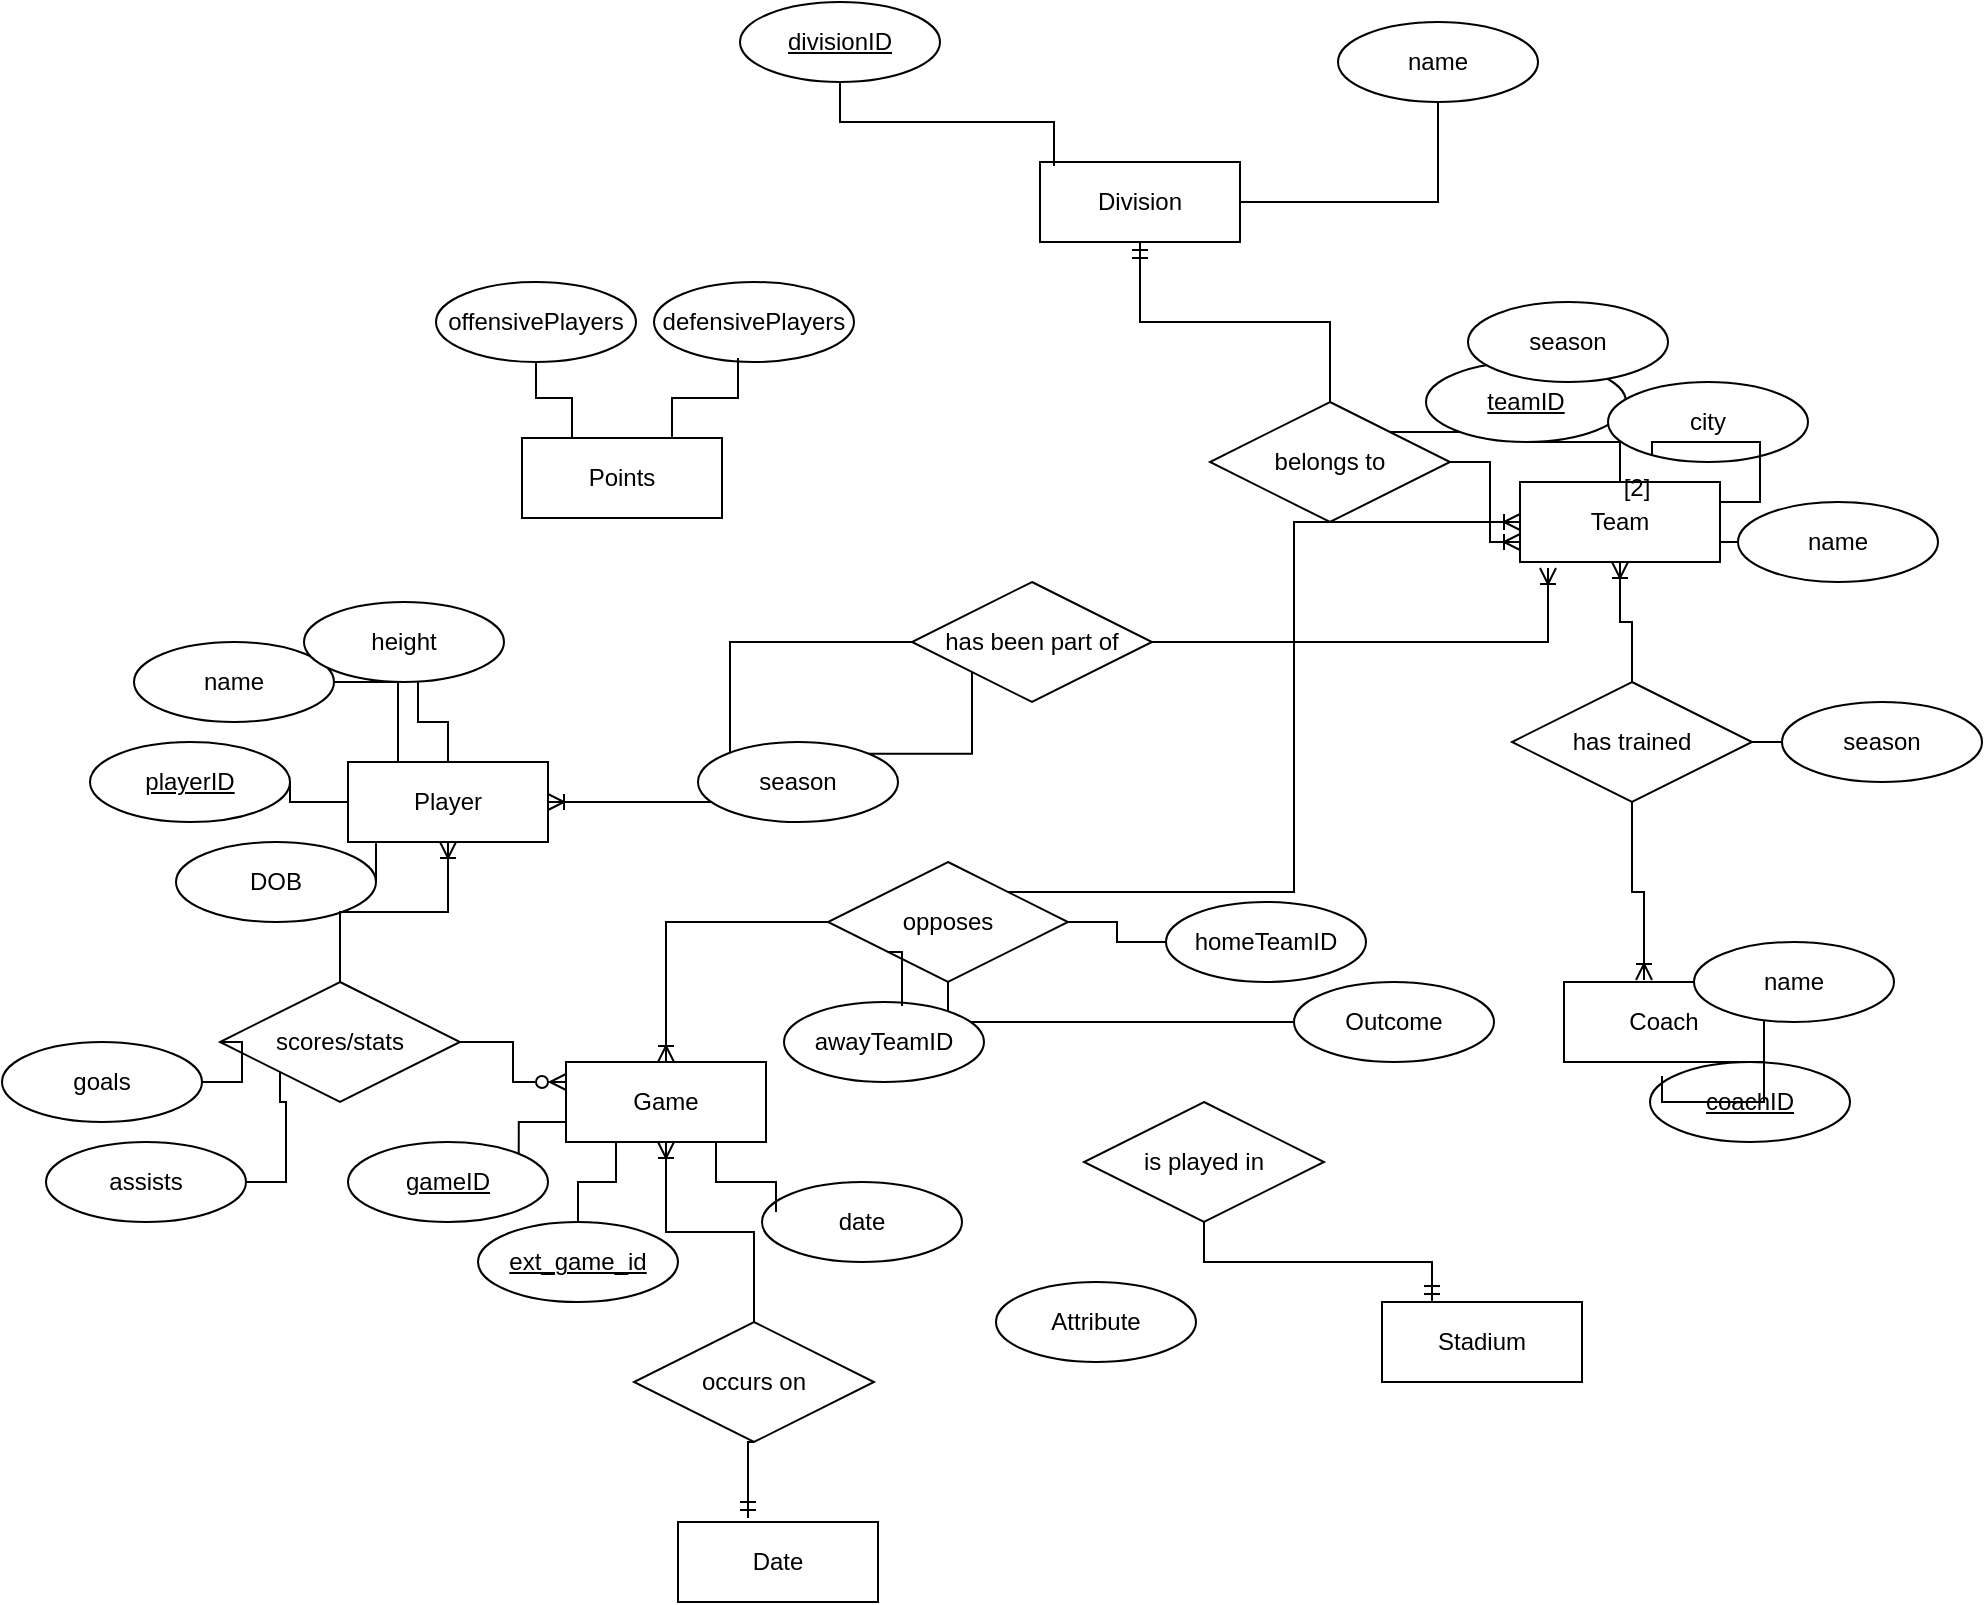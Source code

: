 <mxfile version="26.2.9" pages="4">
  <diagram id="R2lEEEUBdFMjLlhIrx00" name="Entity-Relationship Diagram">
    <mxGraphModel dx="1380" dy="910" grid="1" gridSize="10" guides="1" tooltips="1" connect="1" arrows="1" fold="1" page="1" pageScale="1" pageWidth="1700" pageHeight="1100" math="0" shadow="0" extFonts="Permanent Marker^https://fonts.googleapis.com/css?family=Permanent+Marker">
      <root>
        <mxCell id="0" />
        <mxCell id="1" parent="0" />
        <mxCell id="fMF23PNX-buq00JT3GWL-11" style="edgeStyle=orthogonalEdgeStyle;rounded=0;orthogonalLoop=1;jettySize=auto;html=1;exitX=0.5;exitY=0;exitDx=0;exitDy=0;entryX=0.57;entryY=0.95;entryDx=0;entryDy=0;entryPerimeter=0;endArrow=none;startFill=0;" parent="1" source="cl8wLSTs8FtmYUETwU3q-1" target="fMF23PNX-buq00JT3GWL-9" edge="1">
          <mxGeometry relative="1" as="geometry">
            <mxPoint x="650" y="500" as="targetPoint" />
          </mxGeometry>
        </mxCell>
        <mxCell id="fMF23PNX-buq00JT3GWL-12" style="edgeStyle=orthogonalEdgeStyle;rounded=0;orthogonalLoop=1;jettySize=auto;html=1;exitX=0.25;exitY=0;exitDx=0;exitDy=0;entryX=1;entryY=0.5;entryDx=0;entryDy=0;endArrow=none;startFill=0;" parent="1" source="cl8wLSTs8FtmYUETwU3q-1" target="fMF23PNX-buq00JT3GWL-7" edge="1">
          <mxGeometry relative="1" as="geometry" />
        </mxCell>
        <mxCell id="fMF23PNX-buq00JT3GWL-13" style="edgeStyle=orthogonalEdgeStyle;rounded=0;orthogonalLoop=1;jettySize=auto;html=1;exitX=0;exitY=0.5;exitDx=0;exitDy=0;entryX=1;entryY=0.5;entryDx=0;entryDy=0;endArrow=none;startFill=0;" parent="1" source="cl8wLSTs8FtmYUETwU3q-1" target="fMF23PNX-buq00JT3GWL-8" edge="1">
          <mxGeometry relative="1" as="geometry" />
        </mxCell>
        <mxCell id="fMF23PNX-buq00JT3GWL-15" style="edgeStyle=orthogonalEdgeStyle;rounded=0;orthogonalLoop=1;jettySize=auto;html=1;exitX=0.25;exitY=1;exitDx=0;exitDy=0;entryX=1;entryY=0.5;entryDx=0;entryDy=0;endArrow=none;startFill=0;" parent="1" source="cl8wLSTs8FtmYUETwU3q-1" target="fMF23PNX-buq00JT3GWL-10" edge="1">
          <mxGeometry relative="1" as="geometry" />
        </mxCell>
        <mxCell id="cl8wLSTs8FtmYUETwU3q-1" value="Player" style="whiteSpace=wrap;html=1;align=center;" parent="1" vertex="1">
          <mxGeometry x="643" y="530" width="100" height="40" as="geometry" />
        </mxCell>
        <mxCell id="fMF23PNX-buq00JT3GWL-4" style="edgeStyle=orthogonalEdgeStyle;rounded=0;orthogonalLoop=1;jettySize=auto;html=1;exitX=0.5;exitY=0;exitDx=0;exitDy=0;entryX=0.5;entryY=1;entryDx=0;entryDy=0;endArrow=none;startFill=0;" parent="1" source="cl8wLSTs8FtmYUETwU3q-2" target="cl8wLSTs8FtmYUETwU3q-11" edge="1">
          <mxGeometry relative="1" as="geometry" />
        </mxCell>
        <mxCell id="fMF23PNX-buq00JT3GWL-6" style="edgeStyle=orthogonalEdgeStyle;rounded=0;orthogonalLoop=1;jettySize=auto;html=1;exitX=1;exitY=0.75;exitDx=0;exitDy=0;entryX=0;entryY=0.5;entryDx=0;entryDy=0;endArrow=none;startFill=0;" parent="1" source="cl8wLSTs8FtmYUETwU3q-2" target="cl8wLSTs8FtmYUETwU3q-13" edge="1">
          <mxGeometry relative="1" as="geometry" />
        </mxCell>
        <mxCell id="cl8wLSTs8FtmYUETwU3q-2" value="Team" style="whiteSpace=wrap;html=1;align=center;" parent="1" vertex="1">
          <mxGeometry x="1229" y="390" width="100" height="40" as="geometry" />
        </mxCell>
        <mxCell id="fMF23PNX-buq00JT3GWL-34" style="edgeStyle=orthogonalEdgeStyle;rounded=0;orthogonalLoop=1;jettySize=auto;html=1;exitX=0;exitY=0.75;exitDx=0;exitDy=0;entryX=1;entryY=0;entryDx=0;entryDy=0;endArrow=none;startFill=0;" parent="1" source="cl8wLSTs8FtmYUETwU3q-3" target="fMF23PNX-buq00JT3GWL-30" edge="1">
          <mxGeometry relative="1" as="geometry" />
        </mxCell>
        <mxCell id="fMF23PNX-buq00JT3GWL-35" style="edgeStyle=orthogonalEdgeStyle;rounded=0;orthogonalLoop=1;jettySize=auto;html=1;exitX=0.25;exitY=1;exitDx=0;exitDy=0;entryX=0.5;entryY=0;entryDx=0;entryDy=0;endArrow=none;startFill=0;" parent="1" source="cl8wLSTs8FtmYUETwU3q-3" target="fMF23PNX-buq00JT3GWL-31" edge="1">
          <mxGeometry relative="1" as="geometry" />
        </mxCell>
        <mxCell id="cl8wLSTs8FtmYUETwU3q-3" value="Game" style="whiteSpace=wrap;html=1;align=center;" parent="1" vertex="1">
          <mxGeometry x="752" y="680" width="100" height="40" as="geometry" />
        </mxCell>
        <mxCell id="cl8wLSTs8FtmYUETwU3q-4" value="Division" style="whiteSpace=wrap;html=1;align=center;" parent="1" vertex="1">
          <mxGeometry x="989" y="230" width="100" height="40" as="geometry" />
        </mxCell>
        <mxCell id="cl8wLSTs8FtmYUETwU3q-5" value="&lt;u&gt;divisionID&lt;/u&gt;" style="ellipse;whiteSpace=wrap;html=1;align=center;" parent="1" vertex="1">
          <mxGeometry x="839" y="150" width="100" height="40" as="geometry" />
        </mxCell>
        <mxCell id="cl8wLSTs8FtmYUETwU3q-9" style="edgeStyle=orthogonalEdgeStyle;rounded=0;orthogonalLoop=1;jettySize=auto;html=1;exitX=0.5;exitY=1;exitDx=0;exitDy=0;entryX=1;entryY=0.5;entryDx=0;entryDy=0;endArrow=none;startFill=0;" parent="1" source="cl8wLSTs8FtmYUETwU3q-6" target="cl8wLSTs8FtmYUETwU3q-4" edge="1">
          <mxGeometry relative="1" as="geometry" />
        </mxCell>
        <mxCell id="cl8wLSTs8FtmYUETwU3q-6" value="name" style="ellipse;whiteSpace=wrap;html=1;align=center;" parent="1" vertex="1">
          <mxGeometry x="1138" y="160" width="100" height="40" as="geometry" />
        </mxCell>
        <mxCell id="cl8wLSTs8FtmYUETwU3q-8" style="edgeStyle=orthogonalEdgeStyle;rounded=0;orthogonalLoop=1;jettySize=auto;html=1;exitX=0.5;exitY=1;exitDx=0;exitDy=0;entryX=0.07;entryY=0.05;entryDx=0;entryDy=0;entryPerimeter=0;endArrow=none;startFill=0;" parent="1" source="cl8wLSTs8FtmYUETwU3q-5" target="cl8wLSTs8FtmYUETwU3q-4" edge="1">
          <mxGeometry relative="1" as="geometry" />
        </mxCell>
        <mxCell id="fMF23PNX-buq00JT3GWL-23" style="edgeStyle=orthogonalEdgeStyle;rounded=0;orthogonalLoop=1;jettySize=auto;html=1;exitX=0.5;exitY=0;exitDx=0;exitDy=0;entryX=0.5;entryY=1;entryDx=0;entryDy=0;endArrow=ERmandOne;endFill=0;" parent="1" source="cl8wLSTs8FtmYUETwU3q-10" target="cl8wLSTs8FtmYUETwU3q-4" edge="1">
          <mxGeometry relative="1" as="geometry" />
        </mxCell>
        <mxCell id="fMF23PNX-buq00JT3GWL-24" style="edgeStyle=orthogonalEdgeStyle;rounded=0;orthogonalLoop=1;jettySize=auto;html=1;exitX=1;exitY=0.5;exitDx=0;exitDy=0;entryX=0;entryY=0.75;entryDx=0;entryDy=0;endArrow=ERoneToMany;endFill=0;" parent="1" source="cl8wLSTs8FtmYUETwU3q-10" target="cl8wLSTs8FtmYUETwU3q-2" edge="1">
          <mxGeometry relative="1" as="geometry" />
        </mxCell>
        <mxCell id="0h5YSNBXvZczS6yUW-vu-2" style="edgeStyle=orthogonalEdgeStyle;rounded=0;orthogonalLoop=1;jettySize=auto;html=1;exitX=1;exitY=0;exitDx=0;exitDy=0;entryX=0.5;entryY=1;entryDx=0;entryDy=0;endArrow=none;startFill=0;" parent="1" source="cl8wLSTs8FtmYUETwU3q-10" target="0h5YSNBXvZczS6yUW-vu-1" edge="1">
          <mxGeometry relative="1" as="geometry" />
        </mxCell>
        <mxCell id="cl8wLSTs8FtmYUETwU3q-10" value="belongs to" style="shape=rhombus;perimeter=rhombusPerimeter;whiteSpace=wrap;html=1;align=center;" parent="1" vertex="1">
          <mxGeometry x="1074" y="350" width="120" height="60" as="geometry" />
        </mxCell>
        <mxCell id="cl8wLSTs8FtmYUETwU3q-11" value="teamID" style="ellipse;whiteSpace=wrap;html=1;align=center;fontStyle=4;" parent="1" vertex="1">
          <mxGeometry x="1182" y="330" width="100" height="40" as="geometry" />
        </mxCell>
        <mxCell id="cl8wLSTs8FtmYUETwU3q-13" value="name" style="ellipse;whiteSpace=wrap;html=1;align=center;" parent="1" vertex="1">
          <mxGeometry x="1338" y="400" width="100" height="40" as="geometry" />
        </mxCell>
        <mxCell id="cl8wLSTs8FtmYUETwU3q-14" value="city" style="ellipse;whiteSpace=wrap;html=1;align=center;" parent="1" vertex="1">
          <mxGeometry x="1273" y="340" width="100" height="40" as="geometry" />
        </mxCell>
        <mxCell id="fMF23PNX-buq00JT3GWL-20" style="edgeStyle=orthogonalEdgeStyle;rounded=0;orthogonalLoop=1;jettySize=auto;html=1;exitX=1;exitY=0.25;exitDx=0;exitDy=0;entryX=0;entryY=0.5;entryDx=0;entryDy=0;endArrow=none;startFill=0;" parent="1" source="cl8wLSTs8FtmYUETwU3q-15" target="fMF23PNX-buq00JT3GWL-1" edge="1">
          <mxGeometry relative="1" as="geometry" />
        </mxCell>
        <mxCell id="cl8wLSTs8FtmYUETwU3q-15" value="Coach" style="whiteSpace=wrap;html=1;align=center;" parent="1" vertex="1">
          <mxGeometry x="1251" y="640" width="100" height="40" as="geometry" />
        </mxCell>
        <mxCell id="fMF23PNX-buq00JT3GWL-1" value="name" style="ellipse;whiteSpace=wrap;html=1;align=center;" parent="1" vertex="1">
          <mxGeometry x="1316" y="620" width="100" height="40" as="geometry" />
        </mxCell>
        <mxCell id="fMF23PNX-buq00JT3GWL-2" value="&lt;u&gt;coachID&lt;/u&gt;" style="ellipse;whiteSpace=wrap;html=1;align=center;" parent="1" vertex="1">
          <mxGeometry x="1294" y="680" width="100" height="40" as="geometry" />
        </mxCell>
        <mxCell id="fMF23PNX-buq00JT3GWL-17" style="edgeStyle=orthogonalEdgeStyle;rounded=0;orthogonalLoop=1;jettySize=auto;html=1;exitX=0.5;exitY=0;exitDx=0;exitDy=0;entryX=0.5;entryY=1;entryDx=0;entryDy=0;endArrow=ERoneToMany;endFill=0;" parent="1" source="fMF23PNX-buq00JT3GWL-3" target="cl8wLSTs8FtmYUETwU3q-2" edge="1">
          <mxGeometry relative="1" as="geometry" />
        </mxCell>
        <mxCell id="fMF23PNX-buq00JT3GWL-19" style="edgeStyle=orthogonalEdgeStyle;rounded=0;orthogonalLoop=1;jettySize=auto;html=1;exitX=1;exitY=0.5;exitDx=0;exitDy=0;entryX=0;entryY=0.5;entryDx=0;entryDy=0;endArrow=none;startFill=0;" parent="1" source="fMF23PNX-buq00JT3GWL-3" target="fMF23PNX-buq00JT3GWL-18" edge="1">
          <mxGeometry relative="1" as="geometry" />
        </mxCell>
        <mxCell id="fMF23PNX-buq00JT3GWL-3" value="has trained" style="shape=rhombus;perimeter=rhombusPerimeter;whiteSpace=wrap;html=1;align=center;" parent="1" vertex="1">
          <mxGeometry x="1225" y="490" width="120" height="60" as="geometry" />
        </mxCell>
        <mxCell id="fMF23PNX-buq00JT3GWL-5" style="edgeStyle=orthogonalEdgeStyle;rounded=0;orthogonalLoop=1;jettySize=auto;html=1;exitX=1;exitY=0.25;exitDx=0;exitDy=0;entryX=0.22;entryY=0.925;entryDx=0;entryDy=0;entryPerimeter=0;endArrow=none;startFill=0;" parent="1" source="cl8wLSTs8FtmYUETwU3q-2" target="cl8wLSTs8FtmYUETwU3q-14" edge="1">
          <mxGeometry relative="1" as="geometry" />
        </mxCell>
        <mxCell id="fMF23PNX-buq00JT3GWL-7" value="name" style="ellipse;whiteSpace=wrap;html=1;align=center;" parent="1" vertex="1">
          <mxGeometry x="536" y="470" width="100" height="40" as="geometry" />
        </mxCell>
        <mxCell id="fMF23PNX-buq00JT3GWL-8" value="&lt;u&gt;playerID&lt;/u&gt;" style="ellipse;whiteSpace=wrap;html=1;align=center;" parent="1" vertex="1">
          <mxGeometry x="514" y="520" width="100" height="40" as="geometry" />
        </mxCell>
        <mxCell id="fMF23PNX-buq00JT3GWL-9" value="height" style="ellipse;whiteSpace=wrap;html=1;align=center;" parent="1" vertex="1">
          <mxGeometry x="621" y="450" width="100" height="40" as="geometry" />
        </mxCell>
        <mxCell id="fMF23PNX-buq00JT3GWL-10" value="DOB" style="ellipse;whiteSpace=wrap;html=1;align=center;" parent="1" vertex="1">
          <mxGeometry x="557" y="570" width="100" height="40" as="geometry" />
        </mxCell>
        <mxCell id="fMF23PNX-buq00JT3GWL-16" style="edgeStyle=orthogonalEdgeStyle;rounded=0;orthogonalLoop=1;jettySize=auto;html=1;exitX=0.5;exitY=1;exitDx=0;exitDy=0;entryX=0.4;entryY=-0.025;entryDx=0;entryDy=0;entryPerimeter=0;endArrow=ERoneToMany;endFill=0;" parent="1" source="fMF23PNX-buq00JT3GWL-3" target="cl8wLSTs8FtmYUETwU3q-15" edge="1">
          <mxGeometry relative="1" as="geometry" />
        </mxCell>
        <mxCell id="fMF23PNX-buq00JT3GWL-18" value="season" style="ellipse;whiteSpace=wrap;html=1;align=center;" parent="1" vertex="1">
          <mxGeometry x="1360" y="500" width="100" height="40" as="geometry" />
        </mxCell>
        <mxCell id="fMF23PNX-buq00JT3GWL-21" style="edgeStyle=orthogonalEdgeStyle;rounded=0;orthogonalLoop=1;jettySize=auto;html=1;exitX=1;exitY=1;exitDx=0;exitDy=0;entryX=0.06;entryY=0.175;entryDx=0;entryDy=0;entryPerimeter=0;endArrow=none;startFill=0;" parent="1" source="cl8wLSTs8FtmYUETwU3q-15" target="fMF23PNX-buq00JT3GWL-2" edge="1">
          <mxGeometry relative="1" as="geometry" />
        </mxCell>
        <mxCell id="fMF23PNX-buq00JT3GWL-27" style="edgeStyle=orthogonalEdgeStyle;rounded=0;orthogonalLoop=1;jettySize=auto;html=1;exitX=0;exitY=0.5;exitDx=0;exitDy=0;entryX=1;entryY=0.5;entryDx=0;entryDy=0;endArrow=ERoneToMany;endFill=0;" parent="1" source="fMF23PNX-buq00JT3GWL-25" target="cl8wLSTs8FtmYUETwU3q-1" edge="1">
          <mxGeometry relative="1" as="geometry" />
        </mxCell>
        <mxCell id="fMF23PNX-buq00JT3GWL-25" value="has been part of" style="shape=rhombus;perimeter=rhombusPerimeter;whiteSpace=wrap;html=1;align=center;" parent="1" vertex="1">
          <mxGeometry x="925" y="440" width="120" height="60" as="geometry" />
        </mxCell>
        <mxCell id="fMF23PNX-buq00JT3GWL-28" style="edgeStyle=orthogonalEdgeStyle;rounded=0;orthogonalLoop=1;jettySize=auto;html=1;exitX=1;exitY=0.5;exitDx=0;exitDy=0;entryX=0.14;entryY=1.075;entryDx=0;entryDy=0;entryPerimeter=0;endArrow=ERoneToMany;endFill=0;" parent="1" source="fMF23PNX-buq00JT3GWL-25" target="cl8wLSTs8FtmYUETwU3q-2" edge="1">
          <mxGeometry relative="1" as="geometry" />
        </mxCell>
        <mxCell id="fMF23PNX-buq00JT3GWL-38" style="edgeStyle=orthogonalEdgeStyle;rounded=0;orthogonalLoop=1;jettySize=auto;html=1;exitX=1;exitY=0;exitDx=0;exitDy=0;entryX=0;entryY=0.5;entryDx=0;entryDy=0;endArrow=ERoneToMany;endFill=0;" parent="1" source="fMF23PNX-buq00JT3GWL-29" target="cl8wLSTs8FtmYUETwU3q-2" edge="1">
          <mxGeometry relative="1" as="geometry" />
        </mxCell>
        <mxCell id="fMF23PNX-buq00JT3GWL-40" style="edgeStyle=orthogonalEdgeStyle;rounded=0;orthogonalLoop=1;jettySize=auto;html=1;exitX=0;exitY=0.5;exitDx=0;exitDy=0;entryX=0.5;entryY=0;entryDx=0;entryDy=0;endArrow=ERoneToMany;endFill=0;" parent="1" source="fMF23PNX-buq00JT3GWL-29" target="cl8wLSTs8FtmYUETwU3q-3" edge="1">
          <mxGeometry relative="1" as="geometry" />
        </mxCell>
        <mxCell id="HZvwSws5j5SoPNXgMTyI-2" style="edgeStyle=orthogonalEdgeStyle;rounded=0;orthogonalLoop=1;jettySize=auto;html=1;exitX=0.5;exitY=1;exitDx=0;exitDy=0;entryX=0;entryY=0.5;entryDx=0;entryDy=0;endArrow=none;startFill=0;" parent="1" source="fMF23PNX-buq00JT3GWL-29" target="HZvwSws5j5SoPNXgMTyI-1" edge="1">
          <mxGeometry relative="1" as="geometry" />
        </mxCell>
        <mxCell id="1PREjNe7BuFao9XH4AmZ-2" style="edgeStyle=orthogonalEdgeStyle;rounded=0;orthogonalLoop=1;jettySize=auto;html=1;exitX=1;exitY=0.5;exitDx=0;exitDy=0;entryX=0;entryY=0.5;entryDx=0;entryDy=0;endArrow=none;startFill=0;" parent="1" source="fMF23PNX-buq00JT3GWL-29" target="fMF23PNX-buq00JT3GWL-32" edge="1">
          <mxGeometry relative="1" as="geometry" />
        </mxCell>
        <mxCell id="fMF23PNX-buq00JT3GWL-29" value="opposes" style="shape=rhombus;perimeter=rhombusPerimeter;whiteSpace=wrap;html=1;align=center;" parent="1" vertex="1">
          <mxGeometry x="883" y="580" width="120" height="60" as="geometry" />
        </mxCell>
        <mxCell id="fMF23PNX-buq00JT3GWL-30" value="&lt;u&gt;gameID&lt;/u&gt;" style="ellipse;whiteSpace=wrap;html=1;align=center;" parent="1" vertex="1">
          <mxGeometry x="643" y="720" width="100" height="40" as="geometry" />
        </mxCell>
        <mxCell id="fMF23PNX-buq00JT3GWL-31" value="&lt;u&gt;ext_game_id&lt;/u&gt;" style="ellipse;whiteSpace=wrap;html=1;align=center;" parent="1" vertex="1">
          <mxGeometry x="708" y="760" width="100" height="40" as="geometry" />
        </mxCell>
        <mxCell id="fMF23PNX-buq00JT3GWL-32" value="homeTeamID" style="ellipse;whiteSpace=wrap;html=1;align=center;" parent="1" vertex="1">
          <mxGeometry x="1052" y="600" width="100" height="40" as="geometry" />
        </mxCell>
        <mxCell id="a91pSh3CC_eUXRtUs7wl-2" value="date" style="ellipse;whiteSpace=wrap;html=1;align=center;" parent="1" vertex="1">
          <mxGeometry x="850" y="740" width="100" height="40" as="geometry" />
        </mxCell>
        <mxCell id="fMF23PNX-buq00JT3GWL-33" value="awayTeamID" style="ellipse;whiteSpace=wrap;html=1;align=center;" parent="1" vertex="1">
          <mxGeometry x="861" y="650" width="100" height="40" as="geometry" />
        </mxCell>
        <mxCell id="fMF23PNX-buq00JT3GWL-39" value="[2]" style="text;html=1;align=center;verticalAlign=middle;resizable=0;points=[];autosize=1;strokeColor=none;fillColor=none;" parent="1" vertex="1">
          <mxGeometry x="1267" y="378" width="40" height="30" as="geometry" />
        </mxCell>
        <mxCell id="fMF23PNX-buq00JT3GWL-42" style="edgeStyle=orthogonalEdgeStyle;rounded=0;orthogonalLoop=1;jettySize=auto;html=1;exitX=0.5;exitY=0;exitDx=0;exitDy=0;entryX=0.5;entryY=1;entryDx=0;entryDy=0;endArrow=ERoneToMany;endFill=0;" parent="1" source="fMF23PNX-buq00JT3GWL-41" target="cl8wLSTs8FtmYUETwU3q-1" edge="1">
          <mxGeometry relative="1" as="geometry" />
        </mxCell>
        <mxCell id="fMF23PNX-buq00JT3GWL-43" style="edgeStyle=orthogonalEdgeStyle;rounded=0;orthogonalLoop=1;jettySize=auto;html=1;exitX=1;exitY=0.5;exitDx=0;exitDy=0;entryX=0;entryY=0.25;entryDx=0;entryDy=0;endArrow=ERzeroToMany;endFill=0;" parent="1" source="fMF23PNX-buq00JT3GWL-41" target="cl8wLSTs8FtmYUETwU3q-3" edge="1">
          <mxGeometry relative="1" as="geometry" />
        </mxCell>
        <mxCell id="fMF23PNX-buq00JT3GWL-41" value="scores/stats" style="shape=rhombus;perimeter=rhombusPerimeter;whiteSpace=wrap;html=1;align=center;" parent="1" vertex="1">
          <mxGeometry x="579" y="640" width="120" height="60" as="geometry" />
        </mxCell>
        <mxCell id="Vr0C4n-tD5pWnJu9dY-c-4" style="edgeStyle=orthogonalEdgeStyle;rounded=0;orthogonalLoop=1;jettySize=auto;html=1;exitX=1;exitY=0.5;exitDx=0;exitDy=0;endArrow=none;startFill=0;" parent="1" source="Vr0C4n-tD5pWnJu9dY-c-2" target="fMF23PNX-buq00JT3GWL-41" edge="1">
          <mxGeometry relative="1" as="geometry" />
        </mxCell>
        <mxCell id="Vr0C4n-tD5pWnJu9dY-c-2" value="goals" style="ellipse;whiteSpace=wrap;html=1;align=center;" parent="1" vertex="1">
          <mxGeometry x="470" y="670" width="100" height="40" as="geometry" />
        </mxCell>
        <mxCell id="Vr0C4n-tD5pWnJu9dY-c-7" style="edgeStyle=orthogonalEdgeStyle;rounded=0;orthogonalLoop=1;jettySize=auto;html=1;exitX=1;exitY=0.5;exitDx=0;exitDy=0;entryX=0;entryY=1;entryDx=0;entryDy=0;endArrow=none;startFill=0;" parent="1" source="Vr0C4n-tD5pWnJu9dY-c-3" target="fMF23PNX-buq00JT3GWL-41" edge="1">
          <mxGeometry relative="1" as="geometry" />
        </mxCell>
        <mxCell id="Vr0C4n-tD5pWnJu9dY-c-3" value="assists" style="ellipse;whiteSpace=wrap;html=1;align=center;" parent="1" vertex="1">
          <mxGeometry x="492" y="720" width="100" height="40" as="geometry" />
        </mxCell>
        <mxCell id="HZvwSws5j5SoPNXgMTyI-1" value="Outcome" style="ellipse;whiteSpace=wrap;html=1;align=center;" parent="1" vertex="1">
          <mxGeometry x="1116" y="640" width="100" height="40" as="geometry" />
        </mxCell>
        <mxCell id="vIfv7jJPRLBrLJHnlFCR-5" style="edgeStyle=orthogonalEdgeStyle;rounded=0;orthogonalLoop=1;jettySize=auto;html=1;exitX=0.25;exitY=0;exitDx=0;exitDy=0;entryX=0.5;entryY=1;entryDx=0;entryDy=0;endArrow=none;startFill=0;" parent="1" source="vIfv7jJPRLBrLJHnlFCR-1" target="vIfv7jJPRLBrLJHnlFCR-2" edge="1">
          <mxGeometry relative="1" as="geometry" />
        </mxCell>
        <mxCell id="vIfv7jJPRLBrLJHnlFCR-1" value="Points" style="whiteSpace=wrap;html=1;align=center;" parent="1" vertex="1">
          <mxGeometry x="730" y="368" width="100" height="40" as="geometry" />
        </mxCell>
        <mxCell id="vIfv7jJPRLBrLJHnlFCR-2" value="offensivePlayers" style="ellipse;whiteSpace=wrap;html=1;align=center;" parent="1" vertex="1">
          <mxGeometry x="687" y="290" width="100" height="40" as="geometry" />
        </mxCell>
        <mxCell id="vIfv7jJPRLBrLJHnlFCR-3" value="defensivePlayers" style="ellipse;whiteSpace=wrap;html=1;align=center;" parent="1" vertex="1">
          <mxGeometry x="796" y="290" width="100" height="40" as="geometry" />
        </mxCell>
        <mxCell id="vIfv7jJPRLBrLJHnlFCR-4" style="edgeStyle=orthogonalEdgeStyle;rounded=0;orthogonalLoop=1;jettySize=auto;html=1;exitX=0.75;exitY=0;exitDx=0;exitDy=0;entryX=0.42;entryY=0.95;entryDx=0;entryDy=0;entryPerimeter=0;endArrow=none;startFill=0;" parent="1" source="vIfv7jJPRLBrLJHnlFCR-1" target="vIfv7jJPRLBrLJHnlFCR-3" edge="1">
          <mxGeometry relative="1" as="geometry" />
        </mxCell>
        <mxCell id="wPX4-jf4dfjT-QO-g7zt-3" style="edgeStyle=orthogonalEdgeStyle;rounded=0;orthogonalLoop=1;jettySize=auto;html=1;exitX=1;exitY=0;exitDx=0;exitDy=0;entryX=0;entryY=1;entryDx=0;entryDy=0;endArrow=none;startFill=0;" parent="1" source="wPX4-jf4dfjT-QO-g7zt-2" target="fMF23PNX-buq00JT3GWL-25" edge="1">
          <mxGeometry relative="1" as="geometry" />
        </mxCell>
        <mxCell id="wPX4-jf4dfjT-QO-g7zt-2" value="season" style="ellipse;whiteSpace=wrap;html=1;align=center;" parent="1" vertex="1">
          <mxGeometry x="818" y="520" width="100" height="40" as="geometry" />
        </mxCell>
        <mxCell id="0h5YSNBXvZczS6yUW-vu-1" value="season" style="ellipse;whiteSpace=wrap;html=1;align=center;" parent="1" vertex="1">
          <mxGeometry x="1203" y="300" width="100" height="40" as="geometry" />
        </mxCell>
        <mxCell id="nWl7m12IQXJkDAaFJMlo-1" value="Stadium" style="whiteSpace=wrap;html=1;align=center;" parent="1" vertex="1">
          <mxGeometry x="1160" y="800" width="100" height="40" as="geometry" />
        </mxCell>
        <mxCell id="nWl7m12IQXJkDAaFJMlo-5" style="edgeStyle=orthogonalEdgeStyle;rounded=0;orthogonalLoop=1;jettySize=auto;html=1;exitX=0.5;exitY=1;exitDx=0;exitDy=0;entryX=0.25;entryY=0;entryDx=0;entryDy=0;endArrow=ERmandOne;endFill=0;" parent="1" source="nWl7m12IQXJkDAaFJMlo-2" target="nWl7m12IQXJkDAaFJMlo-1" edge="1">
          <mxGeometry relative="1" as="geometry" />
        </mxCell>
        <mxCell id="nWl7m12IQXJkDAaFJMlo-2" value="is played in" style="shape=rhombus;perimeter=rhombusPerimeter;whiteSpace=wrap;html=1;align=center;" parent="1" vertex="1">
          <mxGeometry x="1011" y="700" width="120" height="60" as="geometry" />
        </mxCell>
        <mxCell id="vR5-bZbbTLkJ4QZZzhKC-1" value="Attribute" style="ellipse;whiteSpace=wrap;html=1;align=center;" parent="1" vertex="1">
          <mxGeometry x="967" y="790" width="100" height="40" as="geometry" />
        </mxCell>
        <mxCell id="1PREjNe7BuFao9XH4AmZ-1" style="edgeStyle=orthogonalEdgeStyle;rounded=0;orthogonalLoop=1;jettySize=auto;html=1;exitX=0;exitY=1;exitDx=0;exitDy=0;entryX=0.59;entryY=0.05;entryDx=0;entryDy=0;entryPerimeter=0;endArrow=none;startFill=0;" parent="1" source="fMF23PNX-buq00JT3GWL-29" target="fMF23PNX-buq00JT3GWL-33" edge="1">
          <mxGeometry relative="1" as="geometry" />
        </mxCell>
        <mxCell id="1PREjNe7BuFao9XH4AmZ-3" style="edgeStyle=orthogonalEdgeStyle;rounded=0;orthogonalLoop=1;jettySize=auto;html=1;exitX=0.75;exitY=1;exitDx=0;exitDy=0;entryX=0.07;entryY=0.375;entryDx=0;entryDy=0;entryPerimeter=0;endArrow=none;startFill=0;" parent="1" source="cl8wLSTs8FtmYUETwU3q-3" target="a91pSh3CC_eUXRtUs7wl-2" edge="1">
          <mxGeometry relative="1" as="geometry" />
        </mxCell>
        <mxCell id="j66-wJviTXset4CU43tw-1" value="Date" style="whiteSpace=wrap;html=1;align=center;" parent="1" vertex="1">
          <mxGeometry x="808" y="910" width="100" height="40" as="geometry" />
        </mxCell>
        <mxCell id="j66-wJviTXset4CU43tw-4" style="edgeStyle=orthogonalEdgeStyle;rounded=0;orthogonalLoop=1;jettySize=auto;html=1;exitX=0.5;exitY=0;exitDx=0;exitDy=0;entryX=0.5;entryY=1;entryDx=0;entryDy=0;endArrow=ERoneToMany;endFill=0;" parent="1" source="j66-wJviTXset4CU43tw-3" target="cl8wLSTs8FtmYUETwU3q-3" edge="1">
          <mxGeometry relative="1" as="geometry" />
        </mxCell>
        <mxCell id="j66-wJviTXset4CU43tw-3" value="occurs on" style="shape=rhombus;perimeter=rhombusPerimeter;whiteSpace=wrap;html=1;align=center;" parent="1" vertex="1">
          <mxGeometry x="786" y="810" width="120" height="60" as="geometry" />
        </mxCell>
        <mxCell id="j66-wJviTXset4CU43tw-5" style="edgeStyle=orthogonalEdgeStyle;rounded=0;orthogonalLoop=1;jettySize=auto;html=1;exitX=0.5;exitY=1;exitDx=0;exitDy=0;entryX=0.35;entryY=-0.05;entryDx=0;entryDy=0;entryPerimeter=0;endArrow=ERmandOne;startFill=0;endFill=0;" parent="1" source="j66-wJviTXset4CU43tw-3" target="j66-wJviTXset4CU43tw-1" edge="1">
          <mxGeometry relative="1" as="geometry" />
        </mxCell>
      </root>
    </mxGraphModel>
  </diagram>
  <diagram id="Aityd5RCbELHibnTx_aR" name="ELT Pipeline">
    <mxGraphModel dx="1027" dy="1097" grid="1" gridSize="10" guides="1" tooltips="1" connect="1" arrows="1" fold="1" page="1" pageScale="1" pageWidth="1700" pageHeight="1100" math="0" shadow="0">
      <root>
        <mxCell id="0" />
        <mxCell id="1" parent="0" />
        <mxCell id="_4g2YSKFf5ZyTIMWAHgy-4" value="" style="edgeStyle=orthogonalEdgeStyle;rounded=0;orthogonalLoop=1;jettySize=auto;html=1;" parent="1" source="4dcfoxMIOKtPg0C7dK5Z-1" target="_4g2YSKFf5ZyTIMWAHgy-3" edge="1">
          <mxGeometry relative="1" as="geometry" />
        </mxCell>
        <mxCell id="4dcfoxMIOKtPg0C7dK5Z-1" value="New AUDL Game Completed (ex: 2024-03-04-BOS-NY)" style="rounded=0;whiteSpace=wrap;html=1;fillColor=#d5e8d4;strokeColor=#82b366;" parent="1" vertex="1">
          <mxGeometry x="30" y="50" width="129" height="64" as="geometry" />
        </mxCell>
        <mxCell id="_4g2YSKFf5ZyTIMWAHgy-6" value="" style="edgeStyle=orthogonalEdgeStyle;rounded=0;orthogonalLoop=1;jettySize=auto;html=1;" parent="1" source="_4g2YSKFf5ZyTIMWAHgy-3" target="_4g2YSKFf5ZyTIMWAHgy-5" edge="1">
          <mxGeometry relative="1" as="geometry" />
        </mxCell>
        <mxCell id="_4g2YSKFf5ZyTIMWAHgy-3" value="Extract Game JSON" style="rounded=1;whiteSpace=wrap;html=1;fillColor=#dae8fc;strokeColor=#6c8ebf;" parent="1" vertex="1">
          <mxGeometry x="310" y="52" width="120" height="60" as="geometry" />
        </mxCell>
        <mxCell id="_4g2YSKFf5ZyTIMWAHgy-5" value="MongoDB&lt;div&gt;Game Table&lt;/div&gt;" style="shape=cylinder3;whiteSpace=wrap;html=1;boundedLbl=1;backgroundOutline=1;size=15;" parent="1" vertex="1">
          <mxGeometry x="340" y="270" width="60" height="80" as="geometry" />
        </mxCell>
        <mxCell id="_4g2YSKFf5ZyTIMWAHgy-7" value="Populate TeamGameStats" style="rounded=1;whiteSpace=wrap;html=1;" parent="1" vertex="1">
          <mxGeometry x="610" y="100" width="128" height="60" as="geometry" />
        </mxCell>
        <mxCell id="a67_KHBMvkivBWMKG0EQ-2" value="Pre-populate Team, Player, Division, Stadium (?)" style="rounded=0;whiteSpace=wrap;html=1;" parent="1" vertex="1">
          <mxGeometry x="39" y="630" width="120" height="60" as="geometry" />
        </mxCell>
        <mxCell id="AVBwNGC0swIAT5DdVaJM-2" value="Populate PlayerGameStats" style="rounded=1;whiteSpace=wrap;html=1;" parent="1" vertex="1">
          <mxGeometry x="610" y="30" width="128" height="60" as="geometry" />
        </mxCell>
        <mxCell id="Z17gNWdu5IdF89fuzK9F-1" value="Populate&lt;div&gt;&amp;nbsp;GameResults&lt;/div&gt;" style="rounded=1;whiteSpace=wrap;html=1;" parent="1" vertex="1">
          <mxGeometry x="610" y="170" width="128" height="60" as="geometry" />
        </mxCell>
        <mxCell id="Z17gNWdu5IdF89fuzK9F-2" value="Populate TeamGameLineup" style="rounded=1;whiteSpace=wrap;html=1;" parent="1" vertex="1">
          <mxGeometry x="610" y="250" width="128" height="60" as="geometry" />
        </mxCell>
        <mxCell id="QPSsaHyFJKPFi-RN8RfX-1" value="Populate GameScoring" style="rounded=1;whiteSpace=wrap;html=1;" parent="1" vertex="1">
          <mxGeometry x="610" y="320" width="128" height="60" as="geometry" />
        </mxCell>
        <mxCell id="K3UCeaFoEJqSM12LroH7-1" value="Populate GameLineup" style="rounded=1;whiteSpace=wrap;html=1;" parent="1" vertex="1">
          <mxGeometry x="610" y="390" width="128" height="60" as="geometry" />
        </mxCell>
        <mxCell id="CntsDfZ-Hpf_i3TtMlYJ-1" value="Populate ThrowerReceiver" style="rounded=1;whiteSpace=wrap;html=1;" parent="1" vertex="1">
          <mxGeometry x="610" y="460" width="128" height="60" as="geometry" />
        </mxCell>
        <mxCell id="MIp4zWaP5jLlhxNQNFPr-2" value="" style="edgeStyle=orthogonalEdgeStyle;rounded=0;orthogonalLoop=1;jettySize=auto;html=1;" edge="1" parent="1" source="yGUiIMq6Mn5dArTfx9Kv-1" target="yGUiIMq6Mn5dArTfx9Kv-3">
          <mxGeometry relative="1" as="geometry" />
        </mxCell>
        <mxCell id="yGUiIMq6Mn5dArTfx9Kv-1" value="Populate Team Metadata" style="rounded=1;whiteSpace=wrap;html=1;" vertex="1" parent="1">
          <mxGeometry x="210" y="590" width="128" height="60" as="geometry" />
        </mxCell>
        <mxCell id="MIp4zWaP5jLlhxNQNFPr-3" value="" style="edgeStyle=orthogonalEdgeStyle;rounded=0;orthogonalLoop=1;jettySize=auto;html=1;" edge="1" parent="1" source="yGUiIMq6Mn5dArTfx9Kv-2" target="HWJmGVfbBFmXz0BU1md_-1">
          <mxGeometry relative="1" as="geometry" />
        </mxCell>
        <mxCell id="yGUiIMq6Mn5dArTfx9Kv-2" value="Populate Player Metadata" style="rounded=1;whiteSpace=wrap;html=1;" vertex="1" parent="1">
          <mxGeometry x="210" y="680" width="128" height="60" as="geometry" />
        </mxCell>
        <mxCell id="yGUiIMq6Mn5dArTfx9Kv-3" value="Team (postgres)" style="shape=cylinder3;whiteSpace=wrap;html=1;boundedLbl=1;backgroundOutline=1;size=15;" vertex="1" parent="1">
          <mxGeometry x="380" y="580" width="60" height="80" as="geometry" />
        </mxCell>
        <mxCell id="HWJmGVfbBFmXz0BU1md_-1" value="Player (postgres)" style="shape=cylinder3;whiteSpace=wrap;html=1;boundedLbl=1;backgroundOutline=1;size=15;" vertex="1" parent="1">
          <mxGeometry x="380" y="670" width="60" height="80" as="geometry" />
        </mxCell>
        <mxCell id="HWJmGVfbBFmXz0BU1md_-5" value="" style="edgeStyle=orthogonalEdgeStyle;rounded=0;orthogonalLoop=1;jettySize=auto;html=1;" edge="1" parent="1" source="HWJmGVfbBFmXz0BU1md_-2" target="HWJmGVfbBFmXz0BU1md_-3">
          <mxGeometry relative="1" as="geometry" />
        </mxCell>
        <mxCell id="HWJmGVfbBFmXz0BU1md_-2" value="Season Schedule" style="rounded=0;whiteSpace=wrap;html=1;fillColor=#d5e8d4;strokeColor=#82b366;" vertex="1" parent="1">
          <mxGeometry x="39" y="830" width="129" height="64" as="geometry" />
        </mxCell>
        <mxCell id="HWJmGVfbBFmXz0BU1md_-6" value="" style="edgeStyle=orthogonalEdgeStyle;rounded=0;orthogonalLoop=1;jettySize=auto;html=1;" edge="1" parent="1" source="HWJmGVfbBFmXz0BU1md_-3" target="HWJmGVfbBFmXz0BU1md_-4">
          <mxGeometry relative="1" as="geometry" />
        </mxCell>
        <mxCell id="HWJmGVfbBFmXz0BU1md_-3" value="Extract season Schedule" style="rounded=1;whiteSpace=wrap;html=1;fillColor=#dae8fc;strokeColor=#6c8ebf;" vertex="1" parent="1">
          <mxGeometry x="240" y="832" width="120" height="60" as="geometry" />
        </mxCell>
        <mxCell id="HWJmGVfbBFmXz0BU1md_-4" value="Season Schedule&lt;div&gt;(SCD1)&lt;/div&gt;" style="shape=cylinder3;whiteSpace=wrap;html=1;boundedLbl=1;backgroundOutline=1;size=15;" vertex="1" parent="1">
          <mxGeometry x="460" y="822" width="60" height="80" as="geometry" />
        </mxCell>
        <mxCell id="HWJmGVfbBFmXz0BU1md_-8" value="&lt;h1 style=&quot;margin-top: 0px;&quot;&gt;Populating Team/Player Metadata (only for the current year)&lt;/h1&gt;&lt;div&gt;- go to&amp;nbsp;https://www.watchufa.com/empire/players&lt;/div&gt;&lt;div&gt;and fetch all players ID&lt;/div&gt;&lt;div&gt;- Fetch metadata from player id (write new function in &quot;audl&quot; library?&amp;nbsp;https://www.watchufa.com/league/players/abarcio&lt;/div&gt;" style="text;html=1;whiteSpace=wrap;overflow=hidden;rounded=0;" vertex="1" parent="1">
          <mxGeometry x="760" y="760" width="180" height="240" as="geometry" />
        </mxCell>
        <mxCell id="MIp4zWaP5jLlhxNQNFPr-1" value="Team Roster" style="rounded=1;whiteSpace=wrap;html=1;" vertex="1" parent="1">
          <mxGeometry x="610" y="540" width="128" height="60" as="geometry" />
        </mxCell>
        <mxCell id="MIp4zWaP5jLlhxNQNFPr-4" value="&lt;h1 style=&quot;margin-top: 0px;&quot;&gt;2PC&lt;/h1&gt;&lt;div&gt;run these job as two phases commit ie commit only if all jobs succeed.&lt;/div&gt;" style="text;html=1;whiteSpace=wrap;overflow=hidden;rounded=0;" vertex="1" parent="1">
          <mxGeometry x="1070" y="290" width="180" height="120" as="geometry" />
        </mxCell>
      </root>
    </mxGraphModel>
  </diagram>
  <diagram id="6cZ7pvGoxKjIJsaaL0R4" name="Relational Modeling Diagram">
    <mxGraphModel dx="1027" dy="1097" grid="1" gridSize="10" guides="1" tooltips="1" connect="1" arrows="1" fold="1" page="1" pageScale="1" pageWidth="850" pageHeight="1100" math="0" shadow="0">
      <root>
        <mxCell id="0" />
        <mxCell id="1" parent="0" />
        <mxCell id="PbDSIcdKQjBgVrgIbG6u-1" value="Player" style="shape=table;startSize=30;container=1;collapsible=1;childLayout=tableLayout;fixedRows=1;rowLines=0;fontStyle=1;align=center;resizeLast=1;html=1;" parent="1" vertex="1">
          <mxGeometry x="90" y="40" width="180" height="270" as="geometry" />
        </mxCell>
        <mxCell id="PbDSIcdKQjBgVrgIbG6u-2" value="" style="shape=tableRow;horizontal=0;startSize=0;swimlaneHead=0;swimlaneBody=0;fillColor=none;collapsible=0;dropTarget=0;points=[[0,0.5],[1,0.5]];portConstraint=eastwest;top=0;left=0;right=0;bottom=1;" parent="PbDSIcdKQjBgVrgIbG6u-1" vertex="1">
          <mxGeometry y="30" width="180" height="30" as="geometry" />
        </mxCell>
        <mxCell id="PbDSIcdKQjBgVrgIbG6u-3" value="PK" style="shape=partialRectangle;connectable=0;fillColor=none;top=0;left=0;bottom=0;right=0;fontStyle=1;overflow=hidden;whiteSpace=wrap;html=1;" parent="PbDSIcdKQjBgVrgIbG6u-2" vertex="1">
          <mxGeometry width="30" height="30" as="geometry">
            <mxRectangle width="30" height="30" as="alternateBounds" />
          </mxGeometry>
        </mxCell>
        <mxCell id="PbDSIcdKQjBgVrgIbG6u-4" value="player_id int NOT NULL" style="shape=partialRectangle;connectable=0;fillColor=none;top=0;left=0;bottom=0;right=0;align=left;spacingLeft=6;fontStyle=5;overflow=hidden;whiteSpace=wrap;html=1;" parent="PbDSIcdKQjBgVrgIbG6u-2" vertex="1">
          <mxGeometry x="30" width="150" height="30" as="geometry">
            <mxRectangle width="150" height="30" as="alternateBounds" />
          </mxGeometry>
        </mxCell>
        <mxCell id="PbDSIcdKQjBgVrgIbG6u-5" value="" style="shape=tableRow;horizontal=0;startSize=0;swimlaneHead=0;swimlaneBody=0;fillColor=none;collapsible=0;dropTarget=0;points=[[0,0.5],[1,0.5]];portConstraint=eastwest;top=0;left=0;right=0;bottom=0;" parent="PbDSIcdKQjBgVrgIbG6u-1" vertex="1">
          <mxGeometry y="60" width="180" height="30" as="geometry" />
        </mxCell>
        <mxCell id="PbDSIcdKQjBgVrgIbG6u-6" value="" style="shape=partialRectangle;connectable=0;fillColor=none;top=0;left=0;bottom=0;right=0;editable=1;overflow=hidden;whiteSpace=wrap;html=1;" parent="PbDSIcdKQjBgVrgIbG6u-5" vertex="1">
          <mxGeometry width="30" height="30" as="geometry">
            <mxRectangle width="30" height="30" as="alternateBounds" />
          </mxGeometry>
        </mxCell>
        <mxCell id="PbDSIcdKQjBgVrgIbG6u-7" value="&lt;b&gt;first_name&lt;/b&gt; char(50) NOT NULL" style="shape=partialRectangle;connectable=0;fillColor=none;top=0;left=0;bottom=0;right=0;align=left;spacingLeft=6;overflow=hidden;whiteSpace=wrap;html=1;" parent="PbDSIcdKQjBgVrgIbG6u-5" vertex="1">
          <mxGeometry x="30" width="150" height="30" as="geometry">
            <mxRectangle width="150" height="30" as="alternateBounds" />
          </mxGeometry>
        </mxCell>
        <mxCell id="PbDSIcdKQjBgVrgIbG6u-8" value="" style="shape=tableRow;horizontal=0;startSize=0;swimlaneHead=0;swimlaneBody=0;fillColor=none;collapsible=0;dropTarget=0;points=[[0,0.5],[1,0.5]];portConstraint=eastwest;top=0;left=0;right=0;bottom=0;" parent="PbDSIcdKQjBgVrgIbG6u-1" vertex="1">
          <mxGeometry y="90" width="180" height="30" as="geometry" />
        </mxCell>
        <mxCell id="PbDSIcdKQjBgVrgIbG6u-9" value="" style="shape=partialRectangle;connectable=0;fillColor=none;top=0;left=0;bottom=0;right=0;editable=1;overflow=hidden;whiteSpace=wrap;html=1;" parent="PbDSIcdKQjBgVrgIbG6u-8" vertex="1">
          <mxGeometry width="30" height="30" as="geometry">
            <mxRectangle width="30" height="30" as="alternateBounds" />
          </mxGeometry>
        </mxCell>
        <mxCell id="PbDSIcdKQjBgVrgIbG6u-10" value="&lt;b&gt;last_name &lt;/b&gt;char(50) NOT NULL" style="shape=partialRectangle;connectable=0;fillColor=none;top=0;left=0;bottom=0;right=0;align=left;spacingLeft=6;overflow=hidden;whiteSpace=wrap;html=1;" parent="PbDSIcdKQjBgVrgIbG6u-8" vertex="1">
          <mxGeometry x="30" width="150" height="30" as="geometry">
            <mxRectangle width="150" height="30" as="alternateBounds" />
          </mxGeometry>
        </mxCell>
        <mxCell id="PbDSIcdKQjBgVrgIbG6u-11" value="" style="shape=tableRow;horizontal=0;startSize=0;swimlaneHead=0;swimlaneBody=0;fillColor=none;collapsible=0;dropTarget=0;points=[[0,0.5],[1,0.5]];portConstraint=eastwest;top=0;left=0;right=0;bottom=0;" parent="PbDSIcdKQjBgVrgIbG6u-1" vertex="1">
          <mxGeometry y="120" width="180" height="30" as="geometry" />
        </mxCell>
        <mxCell id="PbDSIcdKQjBgVrgIbG6u-12" value="" style="shape=partialRectangle;connectable=0;fillColor=none;top=0;left=0;bottom=0;right=0;editable=1;overflow=hidden;whiteSpace=wrap;html=1;" parent="PbDSIcdKQjBgVrgIbG6u-11" vertex="1">
          <mxGeometry width="30" height="30" as="geometry">
            <mxRectangle width="30" height="30" as="alternateBounds" />
          </mxGeometry>
        </mxCell>
        <mxCell id="PbDSIcdKQjBgVrgIbG6u-13" value="&lt;b&gt;ext_player_id&lt;/b&gt; char(50) NOT NULL" style="shape=partialRectangle;connectable=0;fillColor=none;top=0;left=0;bottom=0;right=0;align=left;spacingLeft=6;overflow=hidden;whiteSpace=wrap;html=1;" parent="PbDSIcdKQjBgVrgIbG6u-11" vertex="1">
          <mxGeometry x="30" width="150" height="30" as="geometry">
            <mxRectangle width="150" height="30" as="alternateBounds" />
          </mxGeometry>
        </mxCell>
        <mxCell id="PbDSIcdKQjBgVrgIbG6u-14" value="" style="shape=tableRow;horizontal=0;startSize=0;swimlaneHead=0;swimlaneBody=0;fillColor=none;collapsible=0;dropTarget=0;points=[[0,0.5],[1,0.5]];portConstraint=eastwest;top=0;left=0;right=0;bottom=0;" parent="PbDSIcdKQjBgVrgIbG6u-1" vertex="1">
          <mxGeometry y="150" width="180" height="30" as="geometry" />
        </mxCell>
        <mxCell id="PbDSIcdKQjBgVrgIbG6u-15" value="" style="shape=partialRectangle;connectable=0;fillColor=none;top=0;left=0;bottom=0;right=0;editable=1;overflow=hidden;whiteSpace=wrap;html=1;" parent="PbDSIcdKQjBgVrgIbG6u-14" vertex="1">
          <mxGeometry width="30" height="30" as="geometry">
            <mxRectangle width="30" height="30" as="alternateBounds" />
          </mxGeometry>
        </mxCell>
        <mxCell id="PbDSIcdKQjBgVrgIbG6u-16" value="&lt;b&gt;ls_player_id&lt;/b&gt; str NOT NULL" style="shape=partialRectangle;connectable=0;fillColor=none;top=0;left=0;bottom=0;right=0;align=left;spacingLeft=6;overflow=hidden;whiteSpace=wrap;html=1;" parent="PbDSIcdKQjBgVrgIbG6u-14" vertex="1">
          <mxGeometry x="30" width="150" height="30" as="geometry">
            <mxRectangle width="150" height="30" as="alternateBounds" />
          </mxGeometry>
        </mxCell>
        <mxCell id="5bF2tO74ZyQZ-3nNhqrQ-42" value="" style="shape=tableRow;horizontal=0;startSize=0;swimlaneHead=0;swimlaneBody=0;fillColor=none;collapsible=0;dropTarget=0;points=[[0,0.5],[1,0.5]];portConstraint=eastwest;top=0;left=0;right=0;bottom=0;" parent="PbDSIcdKQjBgVrgIbG6u-1" vertex="1">
          <mxGeometry y="180" width="180" height="30" as="geometry" />
        </mxCell>
        <mxCell id="5bF2tO74ZyQZ-3nNhqrQ-43" value="" style="shape=partialRectangle;connectable=0;fillColor=none;top=0;left=0;bottom=0;right=0;editable=1;overflow=hidden;whiteSpace=wrap;html=1;" parent="5bF2tO74ZyQZ-3nNhqrQ-42" vertex="1">
          <mxGeometry width="30" height="30" as="geometry">
            <mxRectangle width="30" height="30" as="alternateBounds" />
          </mxGeometry>
        </mxCell>
        <mxCell id="5bF2tO74ZyQZ-3nNhqrQ-44" value="&lt;b&gt;dob datetime NOT NULL&lt;/b&gt;" style="shape=partialRectangle;connectable=0;fillColor=none;top=0;left=0;bottom=0;right=0;align=left;spacingLeft=6;overflow=hidden;whiteSpace=wrap;html=1;" parent="5bF2tO74ZyQZ-3nNhqrQ-42" vertex="1">
          <mxGeometry x="30" width="150" height="30" as="geometry">
            <mxRectangle width="150" height="30" as="alternateBounds" />
          </mxGeometry>
        </mxCell>
        <mxCell id="PbDSIcdKQjBgVrgIbG6u-17" value="" style="shape=tableRow;horizontal=0;startSize=0;swimlaneHead=0;swimlaneBody=0;fillColor=none;collapsible=0;dropTarget=0;points=[[0,0.5],[1,0.5]];portConstraint=eastwest;top=0;left=0;right=0;bottom=0;" parent="PbDSIcdKQjBgVrgIbG6u-1" vertex="1">
          <mxGeometry y="210" width="180" height="30" as="geometry" />
        </mxCell>
        <mxCell id="PbDSIcdKQjBgVrgIbG6u-18" value="" style="shape=partialRectangle;connectable=0;fillColor=none;top=0;left=0;bottom=0;right=0;editable=1;overflow=hidden;whiteSpace=wrap;html=1;" parent="PbDSIcdKQjBgVrgIbG6u-17" vertex="1">
          <mxGeometry width="30" height="30" as="geometry">
            <mxRectangle width="30" height="30" as="alternateBounds" />
          </mxGeometry>
        </mxCell>
        <mxCell id="PbDSIcdKQjBgVrgIbG6u-19" value="&lt;b&gt;active &lt;/b&gt;bool NOT NULL" style="shape=partialRectangle;connectable=0;fillColor=none;top=0;left=0;bottom=0;right=0;align=left;spacingLeft=6;overflow=hidden;whiteSpace=wrap;html=1;horizontal=1;" parent="PbDSIcdKQjBgVrgIbG6u-17" vertex="1">
          <mxGeometry x="30" width="150" height="30" as="geometry">
            <mxRectangle width="150" height="30" as="alternateBounds" />
          </mxGeometry>
        </mxCell>
        <mxCell id="i1m2ojv5vTEE6onDW1od-4" value="" style="shape=tableRow;horizontal=0;startSize=0;swimlaneHead=0;swimlaneBody=0;fillColor=none;collapsible=0;dropTarget=0;points=[[0,0.5],[1,0.5]];portConstraint=eastwest;top=0;left=0;right=0;bottom=0;" parent="PbDSIcdKQjBgVrgIbG6u-1" vertex="1">
          <mxGeometry y="240" width="180" height="30" as="geometry" />
        </mxCell>
        <mxCell id="i1m2ojv5vTEE6onDW1od-5" value="&lt;span style=&quot;white-space: pre;&quot;&gt;&#x9;&lt;/span&gt;" style="shape=partialRectangle;connectable=0;fillColor=none;top=0;left=0;bottom=0;right=0;editable=1;overflow=hidden;whiteSpace=wrap;html=1;" parent="i1m2ojv5vTEE6onDW1od-4" vertex="1">
          <mxGeometry width="30" height="30" as="geometry">
            <mxRectangle width="30" height="30" as="alternateBounds" />
          </mxGeometry>
        </mxCell>
        <mxCell id="i1m2ojv5vTEE6onDW1od-6" value="&lt;b&gt;league_debut&lt;/b&gt; datetime NOT NULL" style="shape=partialRectangle;connectable=0;fillColor=none;top=0;left=0;bottom=0;right=0;align=left;spacingLeft=6;overflow=hidden;whiteSpace=wrap;html=1;" parent="i1m2ojv5vTEE6onDW1od-4" vertex="1">
          <mxGeometry x="30" width="150" height="30" as="geometry">
            <mxRectangle width="150" height="30" as="alternateBounds" />
          </mxGeometry>
        </mxCell>
        <mxCell id="PbDSIcdKQjBgVrgIbG6u-20" value="Team" style="shape=table;startSize=30;container=1;collapsible=1;childLayout=tableLayout;fixedRows=1;rowLines=0;fontStyle=1;align=center;resizeLast=1;html=1;" parent="1" vertex="1">
          <mxGeometry x="110" y="340" width="240" height="240" as="geometry" />
        </mxCell>
        <mxCell id="PbDSIcdKQjBgVrgIbG6u-21" value="" style="shape=tableRow;horizontal=0;startSize=0;swimlaneHead=0;swimlaneBody=0;fillColor=none;collapsible=0;dropTarget=0;points=[[0,0.5],[1,0.5]];portConstraint=eastwest;top=0;left=0;right=0;bottom=1;" parent="PbDSIcdKQjBgVrgIbG6u-20" vertex="1">
          <mxGeometry y="30" width="240" height="30" as="geometry" />
        </mxCell>
        <mxCell id="PbDSIcdKQjBgVrgIbG6u-22" value="PK" style="shape=partialRectangle;connectable=0;fillColor=none;top=0;left=0;bottom=0;right=0;fontStyle=1;overflow=hidden;whiteSpace=wrap;html=1;" parent="PbDSIcdKQjBgVrgIbG6u-21" vertex="1">
          <mxGeometry width="30" height="30" as="geometry">
            <mxRectangle width="30" height="30" as="alternateBounds" />
          </mxGeometry>
        </mxCell>
        <mxCell id="PbDSIcdKQjBgVrgIbG6u-23" value="team_id int NOT NULL" style="shape=partialRectangle;connectable=0;fillColor=none;top=0;left=0;bottom=0;right=0;align=left;spacingLeft=6;fontStyle=5;overflow=hidden;whiteSpace=wrap;html=1;" parent="PbDSIcdKQjBgVrgIbG6u-21" vertex="1">
          <mxGeometry x="30" width="210" height="30" as="geometry">
            <mxRectangle width="210" height="30" as="alternateBounds" />
          </mxGeometry>
        </mxCell>
        <mxCell id="PbDSIcdKQjBgVrgIbG6u-24" value="" style="shape=tableRow;horizontal=0;startSize=0;swimlaneHead=0;swimlaneBody=0;fillColor=none;collapsible=0;dropTarget=0;points=[[0,0.5],[1,0.5]];portConstraint=eastwest;top=0;left=0;right=0;bottom=0;" parent="PbDSIcdKQjBgVrgIbG6u-20" vertex="1">
          <mxGeometry y="60" width="240" height="30" as="geometry" />
        </mxCell>
        <mxCell id="PbDSIcdKQjBgVrgIbG6u-25" value="" style="shape=partialRectangle;connectable=0;fillColor=none;top=0;left=0;bottom=0;right=0;editable=1;overflow=hidden;whiteSpace=wrap;html=1;" parent="PbDSIcdKQjBgVrgIbG6u-24" vertex="1">
          <mxGeometry width="30" height="30" as="geometry">
            <mxRectangle width="30" height="30" as="alternateBounds" />
          </mxGeometry>
        </mxCell>
        <mxCell id="PbDSIcdKQjBgVrgIbG6u-26" value="&lt;b&gt;name&lt;/b&gt; char(50) NOT NULL" style="shape=partialRectangle;connectable=0;fillColor=none;top=0;left=0;bottom=0;right=0;align=left;spacingLeft=6;overflow=hidden;whiteSpace=wrap;html=1;" parent="PbDSIcdKQjBgVrgIbG6u-24" vertex="1">
          <mxGeometry x="30" width="210" height="30" as="geometry">
            <mxRectangle width="210" height="30" as="alternateBounds" />
          </mxGeometry>
        </mxCell>
        <mxCell id="PbDSIcdKQjBgVrgIbG6u-33" value="" style="shape=tableRow;horizontal=0;startSize=0;swimlaneHead=0;swimlaneBody=0;fillColor=none;collapsible=0;dropTarget=0;points=[[0,0.5],[1,0.5]];portConstraint=eastwest;top=0;left=0;right=0;bottom=0;" parent="PbDSIcdKQjBgVrgIbG6u-20" vertex="1">
          <mxGeometry y="90" width="240" height="30" as="geometry" />
        </mxCell>
        <mxCell id="PbDSIcdKQjBgVrgIbG6u-34" value="" style="shape=partialRectangle;connectable=0;fillColor=none;top=0;left=0;bottom=0;right=0;editable=1;overflow=hidden;whiteSpace=wrap;html=1;" parent="PbDSIcdKQjBgVrgIbG6u-33" vertex="1">
          <mxGeometry width="30" height="30" as="geometry">
            <mxRectangle width="30" height="30" as="alternateBounds" />
          </mxGeometry>
        </mxCell>
        <mxCell id="PbDSIcdKQjBgVrgIbG6u-35" value="&lt;b&gt;ext_team_id&lt;/b&gt; char(50) NOT NULL" style="shape=partialRectangle;connectable=0;fillColor=none;top=0;left=0;bottom=0;right=0;align=left;spacingLeft=6;overflow=hidden;whiteSpace=wrap;html=1;" parent="PbDSIcdKQjBgVrgIbG6u-33" vertex="1">
          <mxGeometry x="30" width="210" height="30" as="geometry">
            <mxRectangle width="210" height="30" as="alternateBounds" />
          </mxGeometry>
        </mxCell>
        <mxCell id="PbDSIcdKQjBgVrgIbG6u-36" value="" style="shape=tableRow;horizontal=0;startSize=0;swimlaneHead=0;swimlaneBody=0;fillColor=none;collapsible=0;dropTarget=0;points=[[0,0.5],[1,0.5]];portConstraint=eastwest;top=0;left=0;right=0;bottom=0;" parent="PbDSIcdKQjBgVrgIbG6u-20" vertex="1">
          <mxGeometry y="120" width="240" height="30" as="geometry" />
        </mxCell>
        <mxCell id="PbDSIcdKQjBgVrgIbG6u-37" value="" style="shape=partialRectangle;connectable=0;fillColor=none;top=0;left=0;bottom=0;right=0;editable=1;overflow=hidden;whiteSpace=wrap;html=1;" parent="PbDSIcdKQjBgVrgIbG6u-36" vertex="1">
          <mxGeometry width="30" height="30" as="geometry">
            <mxRectangle width="30" height="30" as="alternateBounds" />
          </mxGeometry>
        </mxCell>
        <mxCell id="PbDSIcdKQjBgVrgIbG6u-38" value="&lt;b&gt;ls_team_id&lt;/b&gt; str NOT NULL" style="shape=partialRectangle;connectable=0;fillColor=none;top=0;left=0;bottom=0;right=0;align=left;spacingLeft=6;overflow=hidden;whiteSpace=wrap;html=1;" parent="PbDSIcdKQjBgVrgIbG6u-36" vertex="1">
          <mxGeometry x="30" width="210" height="30" as="geometry">
            <mxRectangle width="210" height="30" as="alternateBounds" />
          </mxGeometry>
        </mxCell>
        <mxCell id="PbDSIcdKQjBgVrgIbG6u-39" value="" style="shape=tableRow;horizontal=0;startSize=0;swimlaneHead=0;swimlaneBody=0;fillColor=none;collapsible=0;dropTarget=0;points=[[0,0.5],[1,0.5]];portConstraint=eastwest;top=0;left=0;right=0;bottom=0;" parent="PbDSIcdKQjBgVrgIbG6u-20" vertex="1">
          <mxGeometry y="150" width="240" height="30" as="geometry" />
        </mxCell>
        <mxCell id="PbDSIcdKQjBgVrgIbG6u-40" value="" style="shape=partialRectangle;connectable=0;fillColor=none;top=0;left=0;bottom=0;right=0;editable=1;overflow=hidden;whiteSpace=wrap;html=1;" parent="PbDSIcdKQjBgVrgIbG6u-39" vertex="1">
          <mxGeometry width="30" height="30" as="geometry">
            <mxRectangle width="30" height="30" as="alternateBounds" />
          </mxGeometry>
        </mxCell>
        <mxCell id="PbDSIcdKQjBgVrgIbG6u-41" value="&lt;b&gt;active &lt;/b&gt;bool&lt;b&gt;&amp;nbsp;&lt;/b&gt;NOT NULL" style="shape=partialRectangle;connectable=0;fillColor=none;top=0;left=0;bottom=0;right=0;align=left;spacingLeft=6;overflow=hidden;whiteSpace=wrap;html=1;" parent="PbDSIcdKQjBgVrgIbG6u-39" vertex="1">
          <mxGeometry x="30" width="210" height="30" as="geometry">
            <mxRectangle width="210" height="30" as="alternateBounds" />
          </mxGeometry>
        </mxCell>
        <mxCell id="PbDSIcdKQjBgVrgIbG6u-42" value="" style="shape=tableRow;horizontal=0;startSize=0;swimlaneHead=0;swimlaneBody=0;fillColor=none;collapsible=0;dropTarget=0;points=[[0,0.5],[1,0.5]];portConstraint=eastwest;top=0;left=0;right=0;bottom=0;" parent="PbDSIcdKQjBgVrgIbG6u-20" vertex="1">
          <mxGeometry y="180" width="240" height="30" as="geometry" />
        </mxCell>
        <mxCell id="PbDSIcdKQjBgVrgIbG6u-43" value="" style="shape=partialRectangle;connectable=0;fillColor=none;top=0;left=0;bottom=0;right=0;editable=1;overflow=hidden;whiteSpace=wrap;html=1;" parent="PbDSIcdKQjBgVrgIbG6u-42" vertex="1">
          <mxGeometry width="30" height="30" as="geometry">
            <mxRectangle width="30" height="30" as="alternateBounds" />
          </mxGeometry>
        </mxCell>
        <mxCell id="PbDSIcdKQjBgVrgIbG6u-44" value="&lt;b&gt;primary_hex&lt;/b&gt;&amp;nbsp;char(7)&lt;b&gt;&amp;nbsp;&lt;/b&gt;NULLABLE" style="shape=partialRectangle;connectable=0;fillColor=none;top=0;left=0;bottom=0;right=0;align=left;spacingLeft=6;overflow=hidden;whiteSpace=wrap;html=1;" parent="PbDSIcdKQjBgVrgIbG6u-42" vertex="1">
          <mxGeometry x="30" width="210" height="30" as="geometry">
            <mxRectangle width="210" height="30" as="alternateBounds" />
          </mxGeometry>
        </mxCell>
        <mxCell id="PbDSIcdKQjBgVrgIbG6u-45" value="" style="shape=tableRow;horizontal=0;startSize=0;swimlaneHead=0;swimlaneBody=0;fillColor=none;collapsible=0;dropTarget=0;points=[[0,0.5],[1,0.5]];portConstraint=eastwest;top=0;left=0;right=0;bottom=0;" parent="PbDSIcdKQjBgVrgIbG6u-20" vertex="1">
          <mxGeometry y="210" width="240" height="30" as="geometry" />
        </mxCell>
        <mxCell id="PbDSIcdKQjBgVrgIbG6u-46" value="" style="shape=partialRectangle;connectable=0;fillColor=none;top=0;left=0;bottom=0;right=0;editable=1;overflow=hidden;whiteSpace=wrap;html=1;" parent="PbDSIcdKQjBgVrgIbG6u-45" vertex="1">
          <mxGeometry width="30" height="30" as="geometry">
            <mxRectangle width="30" height="30" as="alternateBounds" />
          </mxGeometry>
        </mxCell>
        <mxCell id="PbDSIcdKQjBgVrgIbG6u-47" value="&lt;b&gt;secondary_hex&lt;/b&gt;&amp;nbsp;char(7)&lt;b&gt;&amp;nbsp;&lt;/b&gt;NULLABLE" style="shape=partialRectangle;connectable=0;fillColor=none;top=0;left=0;bottom=0;right=0;align=left;spacingLeft=6;overflow=hidden;whiteSpace=wrap;html=1;" parent="PbDSIcdKQjBgVrgIbG6u-45" vertex="1">
          <mxGeometry x="30" width="210" height="30" as="geometry">
            <mxRectangle width="210" height="30" as="alternateBounds" />
          </mxGeometry>
        </mxCell>
        <mxCell id="PbDSIcdKQjBgVrgIbG6u-48" value="Division" style="shape=table;startSize=30;container=1;collapsible=1;childLayout=tableLayout;fixedRows=1;rowLines=0;fontStyle=1;align=center;resizeLast=1;html=1;" parent="1" vertex="1">
          <mxGeometry x="770" y="660" width="200" height="90" as="geometry">
            <mxRectangle x="720" y="390" width="80" height="30" as="alternateBounds" />
          </mxGeometry>
        </mxCell>
        <mxCell id="PbDSIcdKQjBgVrgIbG6u-49" value="" style="shape=tableRow;horizontal=0;startSize=0;swimlaneHead=0;swimlaneBody=0;fillColor=none;collapsible=0;dropTarget=0;points=[[0,0.5],[1,0.5]];portConstraint=eastwest;top=0;left=0;right=0;bottom=1;" parent="PbDSIcdKQjBgVrgIbG6u-48" vertex="1">
          <mxGeometry y="30" width="200" height="30" as="geometry" />
        </mxCell>
        <mxCell id="PbDSIcdKQjBgVrgIbG6u-50" value="PK" style="shape=partialRectangle;connectable=0;fillColor=none;top=0;left=0;bottom=0;right=0;fontStyle=1;overflow=hidden;whiteSpace=wrap;html=1;" parent="PbDSIcdKQjBgVrgIbG6u-49" vertex="1">
          <mxGeometry width="30" height="30" as="geometry">
            <mxRectangle width="30" height="30" as="alternateBounds" />
          </mxGeometry>
        </mxCell>
        <mxCell id="PbDSIcdKQjBgVrgIbG6u-51" value="division_id int NOT NULL" style="shape=partialRectangle;connectable=0;fillColor=none;top=0;left=0;bottom=0;right=0;align=left;spacingLeft=6;fontStyle=5;overflow=hidden;whiteSpace=wrap;html=1;" parent="PbDSIcdKQjBgVrgIbG6u-49" vertex="1">
          <mxGeometry x="30" width="170" height="30" as="geometry">
            <mxRectangle width="170" height="30" as="alternateBounds" />
          </mxGeometry>
        </mxCell>
        <mxCell id="PbDSIcdKQjBgVrgIbG6u-52" value="" style="shape=tableRow;horizontal=0;startSize=0;swimlaneHead=0;swimlaneBody=0;fillColor=none;collapsible=0;dropTarget=0;points=[[0,0.5],[1,0.5]];portConstraint=eastwest;top=0;left=0;right=0;bottom=0;" parent="PbDSIcdKQjBgVrgIbG6u-48" vertex="1">
          <mxGeometry y="60" width="200" height="30" as="geometry" />
        </mxCell>
        <mxCell id="PbDSIcdKQjBgVrgIbG6u-53" value="" style="shape=partialRectangle;connectable=0;fillColor=none;top=0;left=0;bottom=0;right=0;editable=1;overflow=hidden;whiteSpace=wrap;html=1;" parent="PbDSIcdKQjBgVrgIbG6u-52" vertex="1">
          <mxGeometry width="30" height="30" as="geometry">
            <mxRectangle width="30" height="30" as="alternateBounds" />
          </mxGeometry>
        </mxCell>
        <mxCell id="PbDSIcdKQjBgVrgIbG6u-54" value="&lt;b&gt;name&lt;/b&gt; char(50) NOT NULL" style="shape=partialRectangle;connectable=0;fillColor=none;top=0;left=0;bottom=0;right=0;align=left;spacingLeft=6;overflow=hidden;whiteSpace=wrap;html=1;" parent="PbDSIcdKQjBgVrgIbG6u-52" vertex="1">
          <mxGeometry x="30" width="170" height="30" as="geometry">
            <mxRectangle width="170" height="30" as="alternateBounds" />
          </mxGeometry>
        </mxCell>
        <mxCell id="PbDSIcdKQjBgVrgIbG6u-61" value="GameResults (oppose)" style="shape=table;startSize=30;container=1;collapsible=1;childLayout=tableLayout;fixedRows=1;rowLines=0;fontStyle=1;align=center;resizeLast=1;html=1;" parent="1" vertex="1">
          <mxGeometry x="500" y="310" width="180" height="270" as="geometry" />
        </mxCell>
        <mxCell id="PbDSIcdKQjBgVrgIbG6u-62" value="" style="shape=tableRow;horizontal=0;startSize=0;swimlaneHead=0;swimlaneBody=0;fillColor=none;collapsible=0;dropTarget=0;points=[[0,0.5],[1,0.5]];portConstraint=eastwest;top=0;left=0;right=0;bottom=1;" parent="PbDSIcdKQjBgVrgIbG6u-61" vertex="1">
          <mxGeometry y="30" width="180" height="30" as="geometry" />
        </mxCell>
        <mxCell id="PbDSIcdKQjBgVrgIbG6u-63" value="PK" style="shape=partialRectangle;connectable=0;fillColor=none;top=0;left=0;bottom=0;right=0;fontStyle=1;overflow=hidden;whiteSpace=wrap;html=1;" parent="PbDSIcdKQjBgVrgIbG6u-62" vertex="1">
          <mxGeometry width="30" height="30" as="geometry">
            <mxRectangle width="30" height="30" as="alternateBounds" />
          </mxGeometry>
        </mxCell>
        <mxCell id="PbDSIcdKQjBgVrgIbG6u-64" value="game_id int NOT NULL" style="shape=partialRectangle;connectable=0;fillColor=none;top=0;left=0;bottom=0;right=0;align=left;spacingLeft=6;fontStyle=5;overflow=hidden;whiteSpace=wrap;html=1;" parent="PbDSIcdKQjBgVrgIbG6u-62" vertex="1">
          <mxGeometry x="30" width="150" height="30" as="geometry">
            <mxRectangle width="150" height="30" as="alternateBounds" />
          </mxGeometry>
        </mxCell>
        <mxCell id="PbDSIcdKQjBgVrgIbG6u-65" value="" style="shape=tableRow;horizontal=0;startSize=0;swimlaneHead=0;swimlaneBody=0;fillColor=none;collapsible=0;dropTarget=0;points=[[0,0.5],[1,0.5]];portConstraint=eastwest;top=0;left=0;right=0;bottom=0;" parent="PbDSIcdKQjBgVrgIbG6u-61" vertex="1">
          <mxGeometry y="60" width="180" height="30" as="geometry" />
        </mxCell>
        <mxCell id="PbDSIcdKQjBgVrgIbG6u-66" value="" style="shape=partialRectangle;connectable=0;fillColor=none;top=0;left=0;bottom=0;right=0;editable=1;overflow=hidden;whiteSpace=wrap;html=1;" parent="PbDSIcdKQjBgVrgIbG6u-65" vertex="1">
          <mxGeometry width="30" height="30" as="geometry">
            <mxRectangle width="30" height="30" as="alternateBounds" />
          </mxGeometry>
        </mxCell>
        <mxCell id="PbDSIcdKQjBgVrgIbG6u-67" value="&lt;b&gt;game_ext_id&lt;/b&gt; char(18) NOT NULL" style="shape=partialRectangle;connectable=0;fillColor=none;top=0;left=0;bottom=0;right=0;align=left;spacingLeft=6;overflow=hidden;whiteSpace=wrap;html=1;" parent="PbDSIcdKQjBgVrgIbG6u-65" vertex="1">
          <mxGeometry x="30" width="150" height="30" as="geometry">
            <mxRectangle width="150" height="30" as="alternateBounds" />
          </mxGeometry>
        </mxCell>
        <mxCell id="PbDSIcdKQjBgVrgIbG6u-68" value="" style="shape=tableRow;horizontal=0;startSize=0;swimlaneHead=0;swimlaneBody=0;fillColor=none;collapsible=0;dropTarget=0;points=[[0,0.5],[1,0.5]];portConstraint=eastwest;top=0;left=0;right=0;bottom=0;" parent="PbDSIcdKQjBgVrgIbG6u-61" vertex="1">
          <mxGeometry y="90" width="180" height="30" as="geometry" />
        </mxCell>
        <mxCell id="PbDSIcdKQjBgVrgIbG6u-69" value="FK" style="shape=partialRectangle;connectable=0;fillColor=none;top=0;left=0;bottom=0;right=0;editable=1;overflow=hidden;whiteSpace=wrap;html=1;" parent="PbDSIcdKQjBgVrgIbG6u-68" vertex="1">
          <mxGeometry width="30" height="30" as="geometry">
            <mxRectangle width="30" height="30" as="alternateBounds" />
          </mxGeometry>
        </mxCell>
        <mxCell id="PbDSIcdKQjBgVrgIbG6u-70" value="&lt;b&gt;homeTeamID&lt;/b&gt; int NOT NULL" style="shape=partialRectangle;connectable=0;fillColor=none;top=0;left=0;bottom=0;right=0;align=left;spacingLeft=6;overflow=hidden;whiteSpace=wrap;html=1;" parent="PbDSIcdKQjBgVrgIbG6u-68" vertex="1">
          <mxGeometry x="30" width="150" height="30" as="geometry">
            <mxRectangle width="150" height="30" as="alternateBounds" />
          </mxGeometry>
        </mxCell>
        <mxCell id="PbDSIcdKQjBgVrgIbG6u-71" value="" style="shape=tableRow;horizontal=0;startSize=0;swimlaneHead=0;swimlaneBody=0;fillColor=none;collapsible=0;dropTarget=0;points=[[0,0.5],[1,0.5]];portConstraint=eastwest;top=0;left=0;right=0;bottom=0;" parent="PbDSIcdKQjBgVrgIbG6u-61" vertex="1">
          <mxGeometry y="120" width="180" height="30" as="geometry" />
        </mxCell>
        <mxCell id="PbDSIcdKQjBgVrgIbG6u-72" value="FK" style="shape=partialRectangle;connectable=0;fillColor=none;top=0;left=0;bottom=0;right=0;editable=1;overflow=hidden;whiteSpace=wrap;html=1;" parent="PbDSIcdKQjBgVrgIbG6u-71" vertex="1">
          <mxGeometry width="30" height="30" as="geometry">
            <mxRectangle width="30" height="30" as="alternateBounds" />
          </mxGeometry>
        </mxCell>
        <mxCell id="PbDSIcdKQjBgVrgIbG6u-73" value="&lt;b&gt;awayTeamID&lt;/b&gt; int NOT NULL" style="shape=partialRectangle;connectable=0;fillColor=none;top=0;left=0;bottom=0;right=0;align=left;spacingLeft=6;overflow=hidden;whiteSpace=wrap;html=1;" parent="PbDSIcdKQjBgVrgIbG6u-71" vertex="1">
          <mxGeometry x="30" width="150" height="30" as="geometry">
            <mxRectangle width="150" height="30" as="alternateBounds" />
          </mxGeometry>
        </mxCell>
        <mxCell id="Ups6r3x1-Cdss88u4f0P-1" value="" style="shape=tableRow;horizontal=0;startSize=0;swimlaneHead=0;swimlaneBody=0;fillColor=none;collapsible=0;dropTarget=0;points=[[0,0.5],[1,0.5]];portConstraint=eastwest;top=0;left=0;right=0;bottom=0;" parent="PbDSIcdKQjBgVrgIbG6u-61" vertex="1">
          <mxGeometry y="150" width="180" height="30" as="geometry" />
        </mxCell>
        <mxCell id="Ups6r3x1-Cdss88u4f0P-2" value="FK" style="shape=partialRectangle;connectable=0;fillColor=none;top=0;left=0;bottom=0;right=0;editable=1;overflow=hidden;whiteSpace=wrap;html=1;" parent="Ups6r3x1-Cdss88u4f0P-1" vertex="1">
          <mxGeometry width="30" height="30" as="geometry">
            <mxRectangle width="30" height="30" as="alternateBounds" />
          </mxGeometry>
        </mxCell>
        <mxCell id="Ups6r3x1-Cdss88u4f0P-3" value="&lt;b&gt;stadium_id&lt;/b&gt; int NOT NULL" style="shape=partialRectangle;connectable=0;fillColor=none;top=0;left=0;bottom=0;right=0;align=left;spacingLeft=6;overflow=hidden;whiteSpace=wrap;html=1;" parent="Ups6r3x1-Cdss88u4f0P-1" vertex="1">
          <mxGeometry x="30" width="150" height="30" as="geometry">
            <mxRectangle width="150" height="30" as="alternateBounds" />
          </mxGeometry>
        </mxCell>
        <mxCell id="PbDSIcdKQjBgVrgIbG6u-74" value="" style="shape=tableRow;horizontal=0;startSize=0;swimlaneHead=0;swimlaneBody=0;fillColor=none;collapsible=0;dropTarget=0;points=[[0,0.5],[1,0.5]];portConstraint=eastwest;top=0;left=0;right=0;bottom=0;" parent="PbDSIcdKQjBgVrgIbG6u-61" vertex="1">
          <mxGeometry y="180" width="180" height="30" as="geometry" />
        </mxCell>
        <mxCell id="PbDSIcdKQjBgVrgIbG6u-75" value="" style="shape=partialRectangle;connectable=0;fillColor=none;top=0;left=0;bottom=0;right=0;editable=1;overflow=hidden;whiteSpace=wrap;html=1;" parent="PbDSIcdKQjBgVrgIbG6u-74" vertex="1">
          <mxGeometry width="30" height="30" as="geometry">
            <mxRectangle width="30" height="30" as="alternateBounds" />
          </mxGeometry>
        </mxCell>
        <mxCell id="PbDSIcdKQjBgVrgIbG6u-76" value="&lt;b&gt;date&lt;/b&gt; datetime NOT NULL" style="shape=partialRectangle;connectable=0;fillColor=none;top=0;left=0;bottom=0;right=0;align=left;spacingLeft=6;overflow=hidden;whiteSpace=wrap;html=1;" parent="PbDSIcdKQjBgVrgIbG6u-74" vertex="1">
          <mxGeometry x="30" width="150" height="30" as="geometry">
            <mxRectangle width="150" height="30" as="alternateBounds" />
          </mxGeometry>
        </mxCell>
        <mxCell id="9EUyCK3MJqrXLeijaLQm-32" value="" style="shape=tableRow;horizontal=0;startSize=0;swimlaneHead=0;swimlaneBody=0;fillColor=none;collapsible=0;dropTarget=0;points=[[0,0.5],[1,0.5]];portConstraint=eastwest;top=0;left=0;right=0;bottom=0;" parent="PbDSIcdKQjBgVrgIbG6u-61" vertex="1">
          <mxGeometry y="210" width="180" height="30" as="geometry" />
        </mxCell>
        <mxCell id="9EUyCK3MJqrXLeijaLQm-33" value="" style="shape=partialRectangle;connectable=0;fillColor=none;top=0;left=0;bottom=0;right=0;editable=1;overflow=hidden;whiteSpace=wrap;html=1;" parent="9EUyCK3MJqrXLeijaLQm-32" vertex="1">
          <mxGeometry width="30" height="30" as="geometry">
            <mxRectangle width="30" height="30" as="alternateBounds" />
          </mxGeometry>
        </mxCell>
        <mxCell id="9EUyCK3MJqrXLeijaLQm-34" value="&lt;b&gt;scoreHome &lt;/b&gt;int NOT NULL" style="shape=partialRectangle;connectable=0;fillColor=none;top=0;left=0;bottom=0;right=0;align=left;spacingLeft=6;overflow=hidden;whiteSpace=wrap;html=1;" parent="9EUyCK3MJqrXLeijaLQm-32" vertex="1">
          <mxGeometry x="30" width="150" height="30" as="geometry">
            <mxRectangle width="150" height="30" as="alternateBounds" />
          </mxGeometry>
        </mxCell>
        <mxCell id="9EUyCK3MJqrXLeijaLQm-35" value="" style="shape=tableRow;horizontal=0;startSize=0;swimlaneHead=0;swimlaneBody=0;fillColor=none;collapsible=0;dropTarget=0;points=[[0,0.5],[1,0.5]];portConstraint=eastwest;top=0;left=0;right=0;bottom=0;" parent="PbDSIcdKQjBgVrgIbG6u-61" vertex="1">
          <mxGeometry y="240" width="180" height="30" as="geometry" />
        </mxCell>
        <mxCell id="9EUyCK3MJqrXLeijaLQm-36" value="" style="shape=partialRectangle;connectable=0;fillColor=none;top=0;left=0;bottom=0;right=0;editable=1;overflow=hidden;whiteSpace=wrap;html=1;" parent="9EUyCK3MJqrXLeijaLQm-35" vertex="1">
          <mxGeometry width="30" height="30" as="geometry">
            <mxRectangle width="30" height="30" as="alternateBounds" />
          </mxGeometry>
        </mxCell>
        <mxCell id="9EUyCK3MJqrXLeijaLQm-37" value="&lt;b&gt;scoreAway&amp;nbsp;&lt;/b&gt;int NOT NULL" style="shape=partialRectangle;connectable=0;fillColor=none;top=0;left=0;bottom=0;right=0;align=left;spacingLeft=6;overflow=hidden;whiteSpace=wrap;html=1;" parent="9EUyCK3MJqrXLeijaLQm-35" vertex="1">
          <mxGeometry x="30" width="150" height="30" as="geometry">
            <mxRectangle width="150" height="30" as="alternateBounds" />
          </mxGeometry>
        </mxCell>
        <mxCell id="PbDSIcdKQjBgVrgIbG6u-79" value="Stadium" style="shape=table;startSize=30;container=1;collapsible=1;childLayout=tableLayout;fixedRows=1;rowLines=0;fontStyle=1;align=center;resizeLast=1;html=1;" parent="1" vertex="1">
          <mxGeometry x="70" y="870" width="200" height="120" as="geometry" />
        </mxCell>
        <mxCell id="PbDSIcdKQjBgVrgIbG6u-80" value="" style="shape=tableRow;horizontal=0;startSize=0;swimlaneHead=0;swimlaneBody=0;fillColor=none;collapsible=0;dropTarget=0;points=[[0,0.5],[1,0.5]];portConstraint=eastwest;top=0;left=0;right=0;bottom=1;" parent="PbDSIcdKQjBgVrgIbG6u-79" vertex="1">
          <mxGeometry y="30" width="200" height="30" as="geometry" />
        </mxCell>
        <mxCell id="PbDSIcdKQjBgVrgIbG6u-81" value="PK" style="shape=partialRectangle;connectable=0;fillColor=none;top=0;left=0;bottom=0;right=0;fontStyle=1;overflow=hidden;whiteSpace=wrap;html=1;" parent="PbDSIcdKQjBgVrgIbG6u-80" vertex="1">
          <mxGeometry width="30" height="30" as="geometry">
            <mxRectangle width="30" height="30" as="alternateBounds" />
          </mxGeometry>
        </mxCell>
        <mxCell id="PbDSIcdKQjBgVrgIbG6u-82" value="stadium id int NOT NULL" style="shape=partialRectangle;connectable=0;fillColor=none;top=0;left=0;bottom=0;right=0;align=left;spacingLeft=6;fontStyle=5;overflow=hidden;whiteSpace=wrap;html=1;" parent="PbDSIcdKQjBgVrgIbG6u-80" vertex="1">
          <mxGeometry x="30" width="170" height="30" as="geometry">
            <mxRectangle width="170" height="30" as="alternateBounds" />
          </mxGeometry>
        </mxCell>
        <mxCell id="PbDSIcdKQjBgVrgIbG6u-83" value="" style="shape=tableRow;horizontal=0;startSize=0;swimlaneHead=0;swimlaneBody=0;fillColor=none;collapsible=0;dropTarget=0;points=[[0,0.5],[1,0.5]];portConstraint=eastwest;top=0;left=0;right=0;bottom=0;" parent="PbDSIcdKQjBgVrgIbG6u-79" vertex="1">
          <mxGeometry y="60" width="200" height="30" as="geometry" />
        </mxCell>
        <mxCell id="PbDSIcdKQjBgVrgIbG6u-84" value="" style="shape=partialRectangle;connectable=0;fillColor=none;top=0;left=0;bottom=0;right=0;editable=1;overflow=hidden;whiteSpace=wrap;html=1;" parent="PbDSIcdKQjBgVrgIbG6u-83" vertex="1">
          <mxGeometry width="30" height="30" as="geometry">
            <mxRectangle width="30" height="30" as="alternateBounds" />
          </mxGeometry>
        </mxCell>
        <mxCell id="PbDSIcdKQjBgVrgIbG6u-85" value="&lt;b&gt;name&lt;/b&gt; char(80) NOT NULL" style="shape=partialRectangle;connectable=0;fillColor=none;top=0;left=0;bottom=0;right=0;align=left;spacingLeft=6;overflow=hidden;whiteSpace=wrap;html=1;" parent="PbDSIcdKQjBgVrgIbG6u-83" vertex="1">
          <mxGeometry x="30" width="170" height="30" as="geometry">
            <mxRectangle width="170" height="30" as="alternateBounds" />
          </mxGeometry>
        </mxCell>
        <mxCell id="PbDSIcdKQjBgVrgIbG6u-86" value="" style="shape=tableRow;horizontal=0;startSize=0;swimlaneHead=0;swimlaneBody=0;fillColor=none;collapsible=0;dropTarget=0;points=[[0,0.5],[1,0.5]];portConstraint=eastwest;top=0;left=0;right=0;bottom=0;" parent="PbDSIcdKQjBgVrgIbG6u-79" vertex="1">
          <mxGeometry y="90" width="200" height="30" as="geometry" />
        </mxCell>
        <mxCell id="PbDSIcdKQjBgVrgIbG6u-87" value="" style="shape=partialRectangle;connectable=0;fillColor=none;top=0;left=0;bottom=0;right=0;editable=1;overflow=hidden;whiteSpace=wrap;html=1;" parent="PbDSIcdKQjBgVrgIbG6u-86" vertex="1">
          <mxGeometry width="30" height="30" as="geometry">
            <mxRectangle width="30" height="30" as="alternateBounds" />
          </mxGeometry>
        </mxCell>
        <mxCell id="PbDSIcdKQjBgVrgIbG6u-88" value="&lt;b&gt;address&lt;/b&gt; char(80) NOT NULL" style="shape=partialRectangle;connectable=0;fillColor=none;top=0;left=0;bottom=0;right=0;align=left;spacingLeft=6;overflow=hidden;whiteSpace=wrap;html=1;" parent="PbDSIcdKQjBgVrgIbG6u-86" vertex="1">
          <mxGeometry x="30" width="170" height="30" as="geometry">
            <mxRectangle width="170" height="30" as="alternateBounds" />
          </mxGeometry>
        </mxCell>
        <mxCell id="eF_5vBw-lbZJt3wBrIx_-26" value="TeamRoster (hasBeenPartOf)" style="shape=table;startSize=30;container=1;collapsible=1;childLayout=tableLayout;fixedRows=1;rowLines=0;fontStyle=1;align=center;resizeLast=1;html=1;" parent="1" vertex="1">
          <mxGeometry x="380" y="40" width="180" height="210" as="geometry" />
        </mxCell>
        <mxCell id="eF_5vBw-lbZJt3wBrIx_-30" value="" style="shape=tableRow;horizontal=0;startSize=0;swimlaneHead=0;swimlaneBody=0;fillColor=none;collapsible=0;dropTarget=0;points=[[0,0.5],[1,0.5]];portConstraint=eastwest;top=0;left=0;right=0;bottom=0;" parent="eF_5vBw-lbZJt3wBrIx_-26" vertex="1">
          <mxGeometry y="30" width="180" height="30" as="geometry" />
        </mxCell>
        <mxCell id="eF_5vBw-lbZJt3wBrIx_-31" value="FK" style="shape=partialRectangle;connectable=0;fillColor=none;top=0;left=0;bottom=0;right=0;editable=1;overflow=hidden;whiteSpace=wrap;html=1;" parent="eF_5vBw-lbZJt3wBrIx_-30" vertex="1">
          <mxGeometry width="30" height="30" as="geometry">
            <mxRectangle width="30" height="30" as="alternateBounds" />
          </mxGeometry>
        </mxCell>
        <mxCell id="eF_5vBw-lbZJt3wBrIx_-32" value="&lt;b&gt;season_id&lt;/b&gt; int NOT NULL" style="shape=partialRectangle;connectable=0;fillColor=none;top=0;left=0;bottom=0;right=0;align=left;spacingLeft=6;overflow=hidden;whiteSpace=wrap;html=1;" parent="eF_5vBw-lbZJt3wBrIx_-30" vertex="1">
          <mxGeometry x="30" width="150" height="30" as="geometry">
            <mxRectangle width="150" height="30" as="alternateBounds" />
          </mxGeometry>
        </mxCell>
        <mxCell id="eF_5vBw-lbZJt3wBrIx_-33" value="" style="shape=tableRow;horizontal=0;startSize=0;swimlaneHead=0;swimlaneBody=0;fillColor=none;collapsible=0;dropTarget=0;points=[[0,0.5],[1,0.5]];portConstraint=eastwest;top=0;left=0;right=0;bottom=0;" parent="eF_5vBw-lbZJt3wBrIx_-26" vertex="1">
          <mxGeometry y="60" width="180" height="30" as="geometry" />
        </mxCell>
        <mxCell id="eF_5vBw-lbZJt3wBrIx_-34" value="FK" style="shape=partialRectangle;connectable=0;fillColor=none;top=0;left=0;bottom=0;right=0;editable=1;overflow=hidden;whiteSpace=wrap;html=1;" parent="eF_5vBw-lbZJt3wBrIx_-33" vertex="1">
          <mxGeometry width="30" height="30" as="geometry">
            <mxRectangle width="30" height="30" as="alternateBounds" />
          </mxGeometry>
        </mxCell>
        <mxCell id="eF_5vBw-lbZJt3wBrIx_-35" value="&lt;b&gt;team_id&lt;/b&gt; int NOT NULL" style="shape=partialRectangle;connectable=0;fillColor=none;top=0;left=0;bottom=0;right=0;align=left;spacingLeft=6;overflow=hidden;whiteSpace=wrap;html=1;" parent="eF_5vBw-lbZJt3wBrIx_-33" vertex="1">
          <mxGeometry x="30" width="150" height="30" as="geometry">
            <mxRectangle width="150" height="30" as="alternateBounds" />
          </mxGeometry>
        </mxCell>
        <mxCell id="eF_5vBw-lbZJt3wBrIx_-36" value="" style="shape=tableRow;horizontal=0;startSize=0;swimlaneHead=0;swimlaneBody=0;fillColor=none;collapsible=0;dropTarget=0;points=[[0,0.5],[1,0.5]];portConstraint=eastwest;top=0;left=0;right=0;bottom=0;" parent="eF_5vBw-lbZJt3wBrIx_-26" vertex="1">
          <mxGeometry y="90" width="180" height="30" as="geometry" />
        </mxCell>
        <mxCell id="eF_5vBw-lbZJt3wBrIx_-37" value="FK" style="shape=partialRectangle;connectable=0;fillColor=none;top=0;left=0;bottom=0;right=0;editable=1;overflow=hidden;whiteSpace=wrap;html=1;" parent="eF_5vBw-lbZJt3wBrIx_-36" vertex="1">
          <mxGeometry width="30" height="30" as="geometry">
            <mxRectangle width="30" height="30" as="alternateBounds" />
          </mxGeometry>
        </mxCell>
        <mxCell id="eF_5vBw-lbZJt3wBrIx_-38" value="&lt;b&gt;player_id&lt;/b&gt; int NOT NULL" style="shape=partialRectangle;connectable=0;fillColor=none;top=0;left=0;bottom=0;right=0;align=left;spacingLeft=6;overflow=hidden;whiteSpace=wrap;html=1;" parent="eF_5vBw-lbZJt3wBrIx_-36" vertex="1">
          <mxGeometry x="30" width="150" height="30" as="geometry">
            <mxRectangle width="150" height="30" as="alternateBounds" />
          </mxGeometry>
        </mxCell>
        <mxCell id="NSEpSarjokVQFX2sosFh-1" value="" style="shape=tableRow;horizontal=0;startSize=0;swimlaneHead=0;swimlaneBody=0;fillColor=none;collapsible=0;dropTarget=0;points=[[0,0.5],[1,0.5]];portConstraint=eastwest;top=0;left=0;right=0;bottom=0;" parent="eF_5vBw-lbZJt3wBrIx_-26" vertex="1">
          <mxGeometry y="120" width="180" height="30" as="geometry" />
        </mxCell>
        <mxCell id="NSEpSarjokVQFX2sosFh-2" value="" style="shape=partialRectangle;connectable=0;fillColor=none;top=0;left=0;bottom=0;right=0;editable=1;overflow=hidden;whiteSpace=wrap;html=1;" parent="NSEpSarjokVQFX2sosFh-1" vertex="1">
          <mxGeometry width="30" height="30" as="geometry">
            <mxRectangle width="30" height="30" as="alternateBounds" />
          </mxGeometry>
        </mxCell>
        <mxCell id="NSEpSarjokVQFX2sosFh-3" value="&lt;b&gt;jersey&lt;/b&gt; int NOT NULL" style="shape=partialRectangle;connectable=0;fillColor=none;top=0;left=0;bottom=0;right=0;align=left;spacingLeft=6;overflow=hidden;whiteSpace=wrap;html=1;" parent="NSEpSarjokVQFX2sosFh-1" vertex="1">
          <mxGeometry x="30" width="150" height="30" as="geometry">
            <mxRectangle width="150" height="30" as="alternateBounds" />
          </mxGeometry>
        </mxCell>
        <mxCell id="NSEpSarjokVQFX2sosFh-4" value="" style="shape=tableRow;horizontal=0;startSize=0;swimlaneHead=0;swimlaneBody=0;fillColor=none;collapsible=0;dropTarget=0;points=[[0,0.5],[1,0.5]];portConstraint=eastwest;top=0;left=0;right=0;bottom=0;" parent="eF_5vBw-lbZJt3wBrIx_-26" vertex="1">
          <mxGeometry y="150" width="180" height="30" as="geometry" />
        </mxCell>
        <mxCell id="NSEpSarjokVQFX2sosFh-5" value="" style="shape=partialRectangle;connectable=0;fillColor=none;top=0;left=0;bottom=0;right=0;editable=1;overflow=hidden;whiteSpace=wrap;html=1;" parent="NSEpSarjokVQFX2sosFh-4" vertex="1">
          <mxGeometry width="30" height="30" as="geometry">
            <mxRectangle width="30" height="30" as="alternateBounds" />
          </mxGeometry>
        </mxCell>
        <mxCell id="NSEpSarjokVQFX2sosFh-6" value="&lt;b&gt;role &lt;/b&gt;char(40) NOT NULL" style="shape=partialRectangle;connectable=0;fillColor=none;top=0;left=0;bottom=0;right=0;align=left;spacingLeft=6;overflow=hidden;whiteSpace=wrap;html=1;" parent="NSEpSarjokVQFX2sosFh-4" vertex="1">
          <mxGeometry x="30" width="150" height="30" as="geometry">
            <mxRectangle width="150" height="30" as="alternateBounds" />
          </mxGeometry>
        </mxCell>
        <mxCell id="NSEpSarjokVQFX2sosFh-7" value="" style="shape=tableRow;horizontal=0;startSize=0;swimlaneHead=0;swimlaneBody=0;fillColor=none;collapsible=0;dropTarget=0;points=[[0,0.5],[1,0.5]];portConstraint=eastwest;top=0;left=0;right=0;bottom=0;" parent="eF_5vBw-lbZJt3wBrIx_-26" vertex="1">
          <mxGeometry y="180" width="180" height="30" as="geometry" />
        </mxCell>
        <mxCell id="NSEpSarjokVQFX2sosFh-8" value="" style="shape=partialRectangle;connectable=0;fillColor=none;top=0;left=0;bottom=0;right=0;editable=1;overflow=hidden;whiteSpace=wrap;html=1;" parent="NSEpSarjokVQFX2sosFh-7" vertex="1">
          <mxGeometry width="30" height="30" as="geometry">
            <mxRectangle width="30" height="30" as="alternateBounds" />
          </mxGeometry>
        </mxCell>
        <mxCell id="NSEpSarjokVQFX2sosFh-9" value="&lt;b&gt;position &lt;/b&gt;char(30) NOT NULL" style="shape=partialRectangle;connectable=0;fillColor=none;top=0;left=0;bottom=0;right=0;align=left;spacingLeft=6;overflow=hidden;whiteSpace=wrap;html=1;" parent="NSEpSarjokVQFX2sosFh-7" vertex="1">
          <mxGeometry x="30" width="150" height="30" as="geometry">
            <mxRectangle width="150" height="30" as="alternateBounds" />
          </mxGeometry>
        </mxCell>
        <mxCell id="3DGxfq0RLisD3-ZKfnx8-1" value="SeasonGames (?)" style="shape=table;startSize=30;container=1;collapsible=1;childLayout=tableLayout;fixedRows=1;rowLines=0;fontStyle=1;align=center;resizeLast=1;html=1;" parent="1" vertex="1">
          <mxGeometry x="671" y="25" width="180" height="120" as="geometry" />
        </mxCell>
        <mxCell id="3DGxfq0RLisD3-ZKfnx8-5" value="" style="shape=tableRow;horizontal=0;startSize=0;swimlaneHead=0;swimlaneBody=0;fillColor=none;collapsible=0;dropTarget=0;points=[[0,0.5],[1,0.5]];portConstraint=eastwest;top=0;left=0;right=0;bottom=0;" parent="3DGxfq0RLisD3-ZKfnx8-1" vertex="1">
          <mxGeometry y="30" width="180" height="30" as="geometry" />
        </mxCell>
        <mxCell id="3DGxfq0RLisD3-ZKfnx8-6" value="FK" style="shape=partialRectangle;connectable=0;fillColor=none;top=0;left=0;bottom=0;right=0;editable=1;overflow=hidden;whiteSpace=wrap;html=1;" parent="3DGxfq0RLisD3-ZKfnx8-5" vertex="1">
          <mxGeometry width="30" height="30" as="geometry">
            <mxRectangle width="30" height="30" as="alternateBounds" />
          </mxGeometry>
        </mxCell>
        <mxCell id="3DGxfq0RLisD3-ZKfnx8-7" value="&lt;b&gt;season_id&lt;/b&gt; int NOT NULL" style="shape=partialRectangle;connectable=0;fillColor=none;top=0;left=0;bottom=0;right=0;align=left;spacingLeft=6;overflow=hidden;whiteSpace=wrap;html=1;" parent="3DGxfq0RLisD3-ZKfnx8-5" vertex="1">
          <mxGeometry x="30" width="150" height="30" as="geometry">
            <mxRectangle width="150" height="30" as="alternateBounds" />
          </mxGeometry>
        </mxCell>
        <mxCell id="NSEpSarjokVQFX2sosFh-30" value="" style="shape=tableRow;horizontal=0;startSize=0;swimlaneHead=0;swimlaneBody=0;fillColor=none;collapsible=0;dropTarget=0;points=[[0,0.5],[1,0.5]];portConstraint=eastwest;top=0;left=0;right=0;bottom=0;" parent="3DGxfq0RLisD3-ZKfnx8-1" vertex="1">
          <mxGeometry y="60" width="180" height="30" as="geometry" />
        </mxCell>
        <mxCell id="NSEpSarjokVQFX2sosFh-31" value="FK" style="shape=partialRectangle;connectable=0;fillColor=none;top=0;left=0;bottom=0;right=0;editable=1;overflow=hidden;whiteSpace=wrap;html=1;" parent="NSEpSarjokVQFX2sosFh-30" vertex="1">
          <mxGeometry width="30" height="30" as="geometry">
            <mxRectangle width="30" height="30" as="alternateBounds" />
          </mxGeometry>
        </mxCell>
        <mxCell id="NSEpSarjokVQFX2sosFh-32" value="&lt;b&gt;game_id&amp;nbsp;&lt;/b&gt; int NOT NULL" style="shape=partialRectangle;connectable=0;fillColor=none;top=0;left=0;bottom=0;right=0;align=left;spacingLeft=6;overflow=hidden;whiteSpace=wrap;html=1;" parent="NSEpSarjokVQFX2sosFh-30" vertex="1">
          <mxGeometry x="30" width="150" height="30" as="geometry">
            <mxRectangle width="150" height="30" as="alternateBounds" />
          </mxGeometry>
        </mxCell>
        <mxCell id="NSEpSarjokVQFX2sosFh-27" value="" style="shape=tableRow;horizontal=0;startSize=0;swimlaneHead=0;swimlaneBody=0;fillColor=none;collapsible=0;dropTarget=0;points=[[0,0.5],[1,0.5]];portConstraint=eastwest;top=0;left=0;right=0;bottom=0;" parent="3DGxfq0RLisD3-ZKfnx8-1" vertex="1">
          <mxGeometry y="90" width="180" height="30" as="geometry" />
        </mxCell>
        <mxCell id="NSEpSarjokVQFX2sosFh-28" value="FK" style="shape=partialRectangle;connectable=0;fillColor=none;top=0;left=0;bottom=0;right=0;editable=1;overflow=hidden;whiteSpace=wrap;html=1;" parent="NSEpSarjokVQFX2sosFh-27" vertex="1">
          <mxGeometry width="30" height="30" as="geometry">
            <mxRectangle width="30" height="30" as="alternateBounds" />
          </mxGeometry>
        </mxCell>
        <mxCell id="NSEpSarjokVQFX2sosFh-29" value="&lt;b&gt;date_id&lt;/b&gt; int NOT NULL" style="shape=partialRectangle;connectable=0;fillColor=none;top=0;left=0;bottom=0;right=0;align=left;spacingLeft=6;overflow=hidden;whiteSpace=wrap;html=1;" parent="NSEpSarjokVQFX2sosFh-27" vertex="1">
          <mxGeometry x="30" width="150" height="30" as="geometry">
            <mxRectangle width="150" height="30" as="alternateBounds" />
          </mxGeometry>
        </mxCell>
        <mxCell id="MTcsDmiju1OlTUNFqJJk-1" value="TeamSeason (belongsTo)" style="shape=table;startSize=30;container=1;collapsible=1;childLayout=tableLayout;fixedRows=1;rowLines=0;fontStyle=1;align=center;resizeLast=1;html=1;" parent="1" vertex="1">
          <mxGeometry x="770" y="160" width="180" height="210" as="geometry" />
        </mxCell>
        <mxCell id="MTcsDmiju1OlTUNFqJJk-5" value="" style="shape=tableRow;horizontal=0;startSize=0;swimlaneHead=0;swimlaneBody=0;fillColor=none;collapsible=0;dropTarget=0;points=[[0,0.5],[1,0.5]];portConstraint=eastwest;top=0;left=0;right=0;bottom=0;" parent="MTcsDmiju1OlTUNFqJJk-1" vertex="1">
          <mxGeometry y="30" width="180" height="30" as="geometry" />
        </mxCell>
        <mxCell id="MTcsDmiju1OlTUNFqJJk-6" value="FK" style="shape=partialRectangle;connectable=0;fillColor=none;top=0;left=0;bottom=0;right=0;editable=1;overflow=hidden;whiteSpace=wrap;html=1;" parent="MTcsDmiju1OlTUNFqJJk-5" vertex="1">
          <mxGeometry width="30" height="30" as="geometry">
            <mxRectangle width="30" height="30" as="alternateBounds" />
          </mxGeometry>
        </mxCell>
        <mxCell id="MTcsDmiju1OlTUNFqJJk-7" value="&lt;b&gt;season_id&lt;/b&gt; int NOT NULL" style="shape=partialRectangle;connectable=0;fillColor=none;top=0;left=0;bottom=0;right=0;align=left;spacingLeft=6;overflow=hidden;whiteSpace=wrap;html=1;" parent="MTcsDmiju1OlTUNFqJJk-5" vertex="1">
          <mxGeometry x="30" width="150" height="30" as="geometry">
            <mxRectangle width="150" height="30" as="alternateBounds" />
          </mxGeometry>
        </mxCell>
        <mxCell id="MTcsDmiju1OlTUNFqJJk-8" value="" style="shape=tableRow;horizontal=0;startSize=0;swimlaneHead=0;swimlaneBody=0;fillColor=none;collapsible=0;dropTarget=0;points=[[0,0.5],[1,0.5]];portConstraint=eastwest;top=0;left=0;right=0;bottom=0;" parent="MTcsDmiju1OlTUNFqJJk-1" vertex="1">
          <mxGeometry y="60" width="180" height="30" as="geometry" />
        </mxCell>
        <mxCell id="MTcsDmiju1OlTUNFqJJk-9" value="FK" style="shape=partialRectangle;connectable=0;fillColor=none;top=0;left=0;bottom=0;right=0;editable=1;overflow=hidden;whiteSpace=wrap;html=1;" parent="MTcsDmiju1OlTUNFqJJk-8" vertex="1">
          <mxGeometry width="30" height="30" as="geometry">
            <mxRectangle width="30" height="30" as="alternateBounds" />
          </mxGeometry>
        </mxCell>
        <mxCell id="MTcsDmiju1OlTUNFqJJk-10" value="&lt;b&gt;team_id&lt;/b&gt; int NOT NULL" style="shape=partialRectangle;connectable=0;fillColor=none;top=0;left=0;bottom=0;right=0;align=left;spacingLeft=6;overflow=hidden;whiteSpace=wrap;html=1;" parent="MTcsDmiju1OlTUNFqJJk-8" vertex="1">
          <mxGeometry x="30" width="150" height="30" as="geometry">
            <mxRectangle width="150" height="30" as="alternateBounds" />
          </mxGeometry>
        </mxCell>
        <mxCell id="MTcsDmiju1OlTUNFqJJk-11" value="" style="shape=tableRow;horizontal=0;startSize=0;swimlaneHead=0;swimlaneBody=0;fillColor=none;collapsible=0;dropTarget=0;points=[[0,0.5],[1,0.5]];portConstraint=eastwest;top=0;left=0;right=0;bottom=0;" parent="MTcsDmiju1OlTUNFqJJk-1" vertex="1">
          <mxGeometry y="90" width="180" height="30" as="geometry" />
        </mxCell>
        <mxCell id="MTcsDmiju1OlTUNFqJJk-12" value="FK" style="shape=partialRectangle;connectable=0;fillColor=none;top=0;left=0;bottom=0;right=0;editable=1;overflow=hidden;whiteSpace=wrap;html=1;" parent="MTcsDmiju1OlTUNFqJJk-11" vertex="1">
          <mxGeometry width="30" height="30" as="geometry">
            <mxRectangle width="30" height="30" as="alternateBounds" />
          </mxGeometry>
        </mxCell>
        <mxCell id="MTcsDmiju1OlTUNFqJJk-13" value="&lt;b&gt;division_id&lt;/b&gt; int NOT NULL" style="shape=partialRectangle;connectable=0;fillColor=none;top=0;left=0;bottom=0;right=0;align=left;spacingLeft=6;overflow=hidden;whiteSpace=wrap;html=1;" parent="MTcsDmiju1OlTUNFqJJk-11" vertex="1">
          <mxGeometry x="30" width="150" height="30" as="geometry">
            <mxRectangle width="150" height="30" as="alternateBounds" />
          </mxGeometry>
        </mxCell>
        <mxCell id="5bF2tO74ZyQZ-3nNhqrQ-1" value="" style="shape=tableRow;horizontal=0;startSize=0;swimlaneHead=0;swimlaneBody=0;fillColor=none;collapsible=0;dropTarget=0;points=[[0,0.5],[1,0.5]];portConstraint=eastwest;top=0;left=0;right=0;bottom=0;" parent="MTcsDmiju1OlTUNFqJJk-1" vertex="1">
          <mxGeometry y="120" width="180" height="30" as="geometry" />
        </mxCell>
        <mxCell id="5bF2tO74ZyQZ-3nNhqrQ-2" value="FK" style="shape=partialRectangle;connectable=0;fillColor=none;top=0;left=0;bottom=0;right=0;editable=1;overflow=hidden;whiteSpace=wrap;html=1;" parent="5bF2tO74ZyQZ-3nNhqrQ-1" vertex="1">
          <mxGeometry width="30" height="30" as="geometry">
            <mxRectangle width="30" height="30" as="alternateBounds" />
          </mxGeometry>
        </mxCell>
        <mxCell id="5bF2tO74ZyQZ-3nNhqrQ-3" value="&lt;b&gt;headcoach_id&lt;/b&gt;&amp;nbsp;int NOT NULL" style="shape=partialRectangle;connectable=0;fillColor=none;top=0;left=0;bottom=0;right=0;align=left;spacingLeft=6;overflow=hidden;whiteSpace=wrap;html=1;" parent="5bF2tO74ZyQZ-3nNhqrQ-1" vertex="1">
          <mxGeometry x="30" width="150" height="30" as="geometry">
            <mxRectangle width="150" height="30" as="alternateBounds" />
          </mxGeometry>
        </mxCell>
        <mxCell id="9EUyCK3MJqrXLeijaLQm-132" value="" style="shape=tableRow;horizontal=0;startSize=0;swimlaneHead=0;swimlaneBody=0;fillColor=none;collapsible=0;dropTarget=0;points=[[0,0.5],[1,0.5]];portConstraint=eastwest;top=0;left=0;right=0;bottom=0;" parent="MTcsDmiju1OlTUNFqJJk-1" vertex="1">
          <mxGeometry y="150" width="180" height="30" as="geometry" />
        </mxCell>
        <mxCell id="9EUyCK3MJqrXLeijaLQm-133" value="" style="shape=partialRectangle;connectable=0;fillColor=none;top=0;left=0;bottom=0;right=0;editable=1;overflow=hidden;whiteSpace=wrap;html=1;" parent="9EUyCK3MJqrXLeijaLQm-132" vertex="1">
          <mxGeometry width="30" height="30" as="geometry">
            <mxRectangle width="30" height="30" as="alternateBounds" />
          </mxGeometry>
        </mxCell>
        <mxCell id="9EUyCK3MJqrXLeijaLQm-134" value="&lt;b&gt;city&lt;/b&gt; char(30) NOT NULL" style="shape=partialRectangle;connectable=0;fillColor=none;top=0;left=0;bottom=0;right=0;align=left;spacingLeft=6;overflow=hidden;whiteSpace=wrap;html=1;" parent="9EUyCK3MJqrXLeijaLQm-132" vertex="1">
          <mxGeometry x="30" width="150" height="30" as="geometry">
            <mxRectangle width="150" height="30" as="alternateBounds" />
          </mxGeometry>
        </mxCell>
        <mxCell id="9EUyCK3MJqrXLeijaLQm-148" value="" style="shape=tableRow;horizontal=0;startSize=0;swimlaneHead=0;swimlaneBody=0;fillColor=none;collapsible=0;dropTarget=0;points=[[0,0.5],[1,0.5]];portConstraint=eastwest;top=0;left=0;right=0;bottom=0;" parent="MTcsDmiju1OlTUNFqJJk-1" vertex="1">
          <mxGeometry y="180" width="180" height="30" as="geometry" />
        </mxCell>
        <mxCell id="9EUyCK3MJqrXLeijaLQm-149" value="" style="shape=partialRectangle;connectable=0;fillColor=none;top=0;left=0;bottom=0;right=0;editable=1;overflow=hidden;whiteSpace=wrap;html=1;" parent="9EUyCK3MJqrXLeijaLQm-148" vertex="1">
          <mxGeometry width="30" height="30" as="geometry">
            <mxRectangle width="30" height="30" as="alternateBounds" />
          </mxGeometry>
        </mxCell>
        <mxCell id="9EUyCK3MJqrXLeijaLQm-150" value="&lt;b&gt;city_abrev&lt;/b&gt; char(3) NOT NULL" style="shape=partialRectangle;connectable=0;fillColor=none;top=0;left=0;bottom=0;right=0;align=left;spacingLeft=6;overflow=hidden;whiteSpace=wrap;html=1;" parent="9EUyCK3MJqrXLeijaLQm-148" vertex="1">
          <mxGeometry x="30" width="150" height="30" as="geometry">
            <mxRectangle width="150" height="30" as="alternateBounds" />
          </mxGeometry>
        </mxCell>
        <mxCell id="w48dRWpXcgge132wuM5w-2" value="TeamGameStats (?)" style="shape=table;startSize=30;container=1;collapsible=1;childLayout=tableLayout;fixedRows=1;rowLines=0;fontStyle=1;align=center;resizeLast=1;html=1;" parent="1" vertex="1">
          <mxGeometry x="790" y="900" width="180" height="510" as="geometry" />
        </mxCell>
        <mxCell id="w48dRWpXcgge132wuM5w-6" value="" style="shape=tableRow;horizontal=0;startSize=0;swimlaneHead=0;swimlaneBody=0;fillColor=none;collapsible=0;dropTarget=0;points=[[0,0.5],[1,0.5]];portConstraint=eastwest;top=0;left=0;right=0;bottom=0;" parent="w48dRWpXcgge132wuM5w-2" vertex="1">
          <mxGeometry y="30" width="180" height="30" as="geometry" />
        </mxCell>
        <mxCell id="w48dRWpXcgge132wuM5w-7" value="FK" style="shape=partialRectangle;connectable=0;fillColor=none;top=0;left=0;bottom=0;right=0;editable=1;overflow=hidden;whiteSpace=wrap;html=1;" parent="w48dRWpXcgge132wuM5w-6" vertex="1">
          <mxGeometry width="30" height="30" as="geometry">
            <mxRectangle width="30" height="30" as="alternateBounds" />
          </mxGeometry>
        </mxCell>
        <mxCell id="w48dRWpXcgge132wuM5w-8" value="&lt;b&gt;game_id &lt;/b&gt;int&amp;nbsp;NOT NULL" style="shape=partialRectangle;connectable=0;fillColor=none;top=0;left=0;bottom=0;right=0;align=left;spacingLeft=6;overflow=hidden;whiteSpace=wrap;html=1;" parent="w48dRWpXcgge132wuM5w-6" vertex="1">
          <mxGeometry x="30" width="150" height="30" as="geometry">
            <mxRectangle width="150" height="30" as="alternateBounds" />
          </mxGeometry>
        </mxCell>
        <mxCell id="w48dRWpXcgge132wuM5w-9" value="" style="shape=tableRow;horizontal=0;startSize=0;swimlaneHead=0;swimlaneBody=0;fillColor=none;collapsible=0;dropTarget=0;points=[[0,0.5],[1,0.5]];portConstraint=eastwest;top=0;left=0;right=0;bottom=0;" parent="w48dRWpXcgge132wuM5w-2" vertex="1">
          <mxGeometry y="60" width="180" height="30" as="geometry" />
        </mxCell>
        <mxCell id="w48dRWpXcgge132wuM5w-10" value="FK" style="shape=partialRectangle;connectable=0;fillColor=none;top=0;left=0;bottom=0;right=0;editable=1;overflow=hidden;whiteSpace=wrap;html=1;" parent="w48dRWpXcgge132wuM5w-9" vertex="1">
          <mxGeometry width="30" height="30" as="geometry">
            <mxRectangle width="30" height="30" as="alternateBounds" />
          </mxGeometry>
        </mxCell>
        <mxCell id="w48dRWpXcgge132wuM5w-11" value="&lt;b&gt;team_id&lt;/b&gt; int NOT NULL" style="shape=partialRectangle;connectable=0;fillColor=none;top=0;left=0;bottom=0;right=0;align=left;spacingLeft=6;overflow=hidden;whiteSpace=wrap;html=1;" parent="w48dRWpXcgge132wuM5w-9" vertex="1">
          <mxGeometry x="30" width="150" height="30" as="geometry">
            <mxRectangle width="150" height="30" as="alternateBounds" />
          </mxGeometry>
        </mxCell>
        <mxCell id="w48dRWpXcgge132wuM5w-21" value="" style="shape=tableRow;horizontal=0;startSize=0;swimlaneHead=0;swimlaneBody=0;fillColor=none;collapsible=0;dropTarget=0;points=[[0,0.5],[1,0.5]];portConstraint=eastwest;top=0;left=0;right=0;bottom=0;" parent="w48dRWpXcgge132wuM5w-2" vertex="1">
          <mxGeometry y="90" width="180" height="30" as="geometry" />
        </mxCell>
        <mxCell id="w48dRWpXcgge132wuM5w-22" value="" style="shape=partialRectangle;connectable=0;fillColor=none;top=0;left=0;bottom=0;right=0;editable=1;overflow=hidden;whiteSpace=wrap;html=1;" parent="w48dRWpXcgge132wuM5w-21" vertex="1">
          <mxGeometry width="30" height="30" as="geometry">
            <mxRectangle width="30" height="30" as="alternateBounds" />
          </mxGeometry>
        </mxCell>
        <mxCell id="w48dRWpXcgge132wuM5w-23" value="&lt;b&gt;completionsNumer &lt;/b&gt;int NOT NULL" style="shape=partialRectangle;connectable=0;fillColor=none;top=0;left=0;bottom=0;right=0;align=left;spacingLeft=6;overflow=hidden;whiteSpace=wrap;html=1;" parent="w48dRWpXcgge132wuM5w-21" vertex="1">
          <mxGeometry x="30" width="150" height="30" as="geometry">
            <mxRectangle width="150" height="30" as="alternateBounds" />
          </mxGeometry>
        </mxCell>
        <mxCell id="w48dRWpXcgge132wuM5w-24" value="" style="shape=tableRow;horizontal=0;startSize=0;swimlaneHead=0;swimlaneBody=0;fillColor=none;collapsible=0;dropTarget=0;points=[[0,0.5],[1,0.5]];portConstraint=eastwest;top=0;left=0;right=0;bottom=0;" parent="w48dRWpXcgge132wuM5w-2" vertex="1">
          <mxGeometry y="120" width="180" height="30" as="geometry" />
        </mxCell>
        <mxCell id="w48dRWpXcgge132wuM5w-25" value="" style="shape=partialRectangle;connectable=0;fillColor=none;top=0;left=0;bottom=0;right=0;editable=1;overflow=hidden;whiteSpace=wrap;html=1;" parent="w48dRWpXcgge132wuM5w-24" vertex="1">
          <mxGeometry width="30" height="30" as="geometry">
            <mxRectangle width="30" height="30" as="alternateBounds" />
          </mxGeometry>
        </mxCell>
        <mxCell id="w48dRWpXcgge132wuM5w-26" value="&lt;b&gt;completionsDenom&amp;nbsp;&lt;/b&gt;int NOT NULL" style="shape=partialRectangle;connectable=0;fillColor=none;top=0;left=0;bottom=0;right=0;align=left;spacingLeft=6;overflow=hidden;whiteSpace=wrap;html=1;" parent="w48dRWpXcgge132wuM5w-24" vertex="1">
          <mxGeometry x="30" width="150" height="30" as="geometry">
            <mxRectangle width="150" height="30" as="alternateBounds" />
          </mxGeometry>
        </mxCell>
        <mxCell id="w48dRWpXcgge132wuM5w-27" value="" style="shape=tableRow;horizontal=0;startSize=0;swimlaneHead=0;swimlaneBody=0;fillColor=none;collapsible=0;dropTarget=0;points=[[0,0.5],[1,0.5]];portConstraint=eastwest;top=0;left=0;right=0;bottom=0;" parent="w48dRWpXcgge132wuM5w-2" vertex="1">
          <mxGeometry y="150" width="180" height="30" as="geometry" />
        </mxCell>
        <mxCell id="w48dRWpXcgge132wuM5w-28" value="" style="shape=partialRectangle;connectable=0;fillColor=none;top=0;left=0;bottom=0;right=0;editable=1;overflow=hidden;whiteSpace=wrap;html=1;" parent="w48dRWpXcgge132wuM5w-27" vertex="1">
          <mxGeometry width="30" height="30" as="geometry">
            <mxRectangle width="30" height="30" as="alternateBounds" />
          </mxGeometry>
        </mxCell>
        <mxCell id="w48dRWpXcgge132wuM5w-29" value="&lt;b&gt;hucksNumer&amp;nbsp;&lt;/b&gt;int NOT NULL" style="shape=partialRectangle;connectable=0;fillColor=none;top=0;left=0;bottom=0;right=0;align=left;spacingLeft=6;overflow=hidden;whiteSpace=wrap;html=1;" parent="w48dRWpXcgge132wuM5w-27" vertex="1">
          <mxGeometry x="30" width="150" height="30" as="geometry">
            <mxRectangle width="150" height="30" as="alternateBounds" />
          </mxGeometry>
        </mxCell>
        <mxCell id="w48dRWpXcgge132wuM5w-30" value="" style="shape=tableRow;horizontal=0;startSize=0;swimlaneHead=0;swimlaneBody=0;fillColor=none;collapsible=0;dropTarget=0;points=[[0,0.5],[1,0.5]];portConstraint=eastwest;top=0;left=0;right=0;bottom=0;" parent="w48dRWpXcgge132wuM5w-2" vertex="1">
          <mxGeometry y="180" width="180" height="30" as="geometry" />
        </mxCell>
        <mxCell id="w48dRWpXcgge132wuM5w-31" value="" style="shape=partialRectangle;connectable=0;fillColor=none;top=0;left=0;bottom=0;right=0;editable=1;overflow=hidden;whiteSpace=wrap;html=1;" parent="w48dRWpXcgge132wuM5w-30" vertex="1">
          <mxGeometry width="30" height="30" as="geometry">
            <mxRectangle width="30" height="30" as="alternateBounds" />
          </mxGeometry>
        </mxCell>
        <mxCell id="w48dRWpXcgge132wuM5w-32" value="&lt;b&gt;hucksDenom&amp;nbsp;&lt;/b&gt;int NOT NULL" style="shape=partialRectangle;connectable=0;fillColor=none;top=0;left=0;bottom=0;right=0;align=left;spacingLeft=6;overflow=hidden;whiteSpace=wrap;html=1;" parent="w48dRWpXcgge132wuM5w-30" vertex="1">
          <mxGeometry x="30" width="150" height="30" as="geometry">
            <mxRectangle width="150" height="30" as="alternateBounds" />
          </mxGeometry>
        </mxCell>
        <mxCell id="w48dRWpXcgge132wuM5w-33" value="" style="shape=tableRow;horizontal=0;startSize=0;swimlaneHead=0;swimlaneBody=0;fillColor=none;collapsible=0;dropTarget=0;points=[[0,0.5],[1,0.5]];portConstraint=eastwest;top=0;left=0;right=0;bottom=0;" parent="w48dRWpXcgge132wuM5w-2" vertex="1">
          <mxGeometry y="210" width="180" height="30" as="geometry" />
        </mxCell>
        <mxCell id="w48dRWpXcgge132wuM5w-34" value="" style="shape=partialRectangle;connectable=0;fillColor=none;top=0;left=0;bottom=0;right=0;editable=1;overflow=hidden;whiteSpace=wrap;html=1;" parent="w48dRWpXcgge132wuM5w-33" vertex="1">
          <mxGeometry width="30" height="30" as="geometry">
            <mxRectangle width="30" height="30" as="alternateBounds" />
          </mxGeometry>
        </mxCell>
        <mxCell id="w48dRWpXcgge132wuM5w-35" value="&lt;b&gt;blocks&amp;nbsp;&lt;/b&gt;int NOT NULL" style="shape=partialRectangle;connectable=0;fillColor=none;top=0;left=0;bottom=0;right=0;align=left;spacingLeft=6;overflow=hidden;whiteSpace=wrap;html=1;" parent="w48dRWpXcgge132wuM5w-33" vertex="1">
          <mxGeometry x="30" width="150" height="30" as="geometry">
            <mxRectangle width="150" height="30" as="alternateBounds" />
          </mxGeometry>
        </mxCell>
        <mxCell id="w48dRWpXcgge132wuM5w-36" value="" style="shape=tableRow;horizontal=0;startSize=0;swimlaneHead=0;swimlaneBody=0;fillColor=none;collapsible=0;dropTarget=0;points=[[0,0.5],[1,0.5]];portConstraint=eastwest;top=0;left=0;right=0;bottom=0;" parent="w48dRWpXcgge132wuM5w-2" vertex="1">
          <mxGeometry y="240" width="180" height="30" as="geometry" />
        </mxCell>
        <mxCell id="w48dRWpXcgge132wuM5w-37" value="" style="shape=partialRectangle;connectable=0;fillColor=none;top=0;left=0;bottom=0;right=0;editable=1;overflow=hidden;whiteSpace=wrap;html=1;" parent="w48dRWpXcgge132wuM5w-36" vertex="1">
          <mxGeometry width="30" height="30" as="geometry">
            <mxRectangle width="30" height="30" as="alternateBounds" />
          </mxGeometry>
        </mxCell>
        <mxCell id="w48dRWpXcgge132wuM5w-38" value="&lt;b&gt;turnovers&amp;nbsp;&lt;/b&gt;int NOT NULL" style="shape=partialRectangle;connectable=0;fillColor=none;top=0;left=0;bottom=0;right=0;align=left;spacingLeft=6;overflow=hidden;whiteSpace=wrap;html=1;" parent="w48dRWpXcgge132wuM5w-36" vertex="1">
          <mxGeometry x="30" width="150" height="30" as="geometry">
            <mxRectangle width="150" height="30" as="alternateBounds" />
          </mxGeometry>
        </mxCell>
        <mxCell id="w48dRWpXcgge132wuM5w-39" value="" style="shape=tableRow;horizontal=0;startSize=0;swimlaneHead=0;swimlaneBody=0;fillColor=none;collapsible=0;dropTarget=0;points=[[0,0.5],[1,0.5]];portConstraint=eastwest;top=0;left=0;right=0;bottom=0;" parent="w48dRWpXcgge132wuM5w-2" vertex="1">
          <mxGeometry y="270" width="180" height="30" as="geometry" />
        </mxCell>
        <mxCell id="w48dRWpXcgge132wuM5w-40" value="" style="shape=partialRectangle;connectable=0;fillColor=none;top=0;left=0;bottom=0;right=0;editable=1;overflow=hidden;whiteSpace=wrap;html=1;" parent="w48dRWpXcgge132wuM5w-39" vertex="1">
          <mxGeometry width="30" height="30" as="geometry">
            <mxRectangle width="30" height="30" as="alternateBounds" />
          </mxGeometry>
        </mxCell>
        <mxCell id="w48dRWpXcgge132wuM5w-41" value="&lt;b&gt;oLineScores&amp;nbsp;&lt;/b&gt;int NOT NULL" style="shape=partialRectangle;connectable=0;fillColor=none;top=0;left=0;bottom=0;right=0;align=left;spacingLeft=6;overflow=hidden;whiteSpace=wrap;html=1;" parent="w48dRWpXcgge132wuM5w-39" vertex="1">
          <mxGeometry x="30" width="150" height="30" as="geometry">
            <mxRectangle width="150" height="30" as="alternateBounds" />
          </mxGeometry>
        </mxCell>
        <mxCell id="w48dRWpXcgge132wuM5w-42" value="" style="shape=tableRow;horizontal=0;startSize=0;swimlaneHead=0;swimlaneBody=0;fillColor=none;collapsible=0;dropTarget=0;points=[[0,0.5],[1,0.5]];portConstraint=eastwest;top=0;left=0;right=0;bottom=0;" parent="w48dRWpXcgge132wuM5w-2" vertex="1">
          <mxGeometry y="300" width="180" height="30" as="geometry" />
        </mxCell>
        <mxCell id="w48dRWpXcgge132wuM5w-43" value="" style="shape=partialRectangle;connectable=0;fillColor=none;top=0;left=0;bottom=0;right=0;editable=1;overflow=hidden;whiteSpace=wrap;html=1;" parent="w48dRWpXcgge132wuM5w-42" vertex="1">
          <mxGeometry width="30" height="30" as="geometry">
            <mxRectangle width="30" height="30" as="alternateBounds" />
          </mxGeometry>
        </mxCell>
        <mxCell id="w48dRWpXcgge132wuM5w-44" value="&lt;b&gt;oLinePoints&amp;nbsp;&lt;/b&gt;int NOT NULL" style="shape=partialRectangle;connectable=0;fillColor=none;top=0;left=0;bottom=0;right=0;align=left;spacingLeft=6;overflow=hidden;whiteSpace=wrap;html=1;" parent="w48dRWpXcgge132wuM5w-42" vertex="1">
          <mxGeometry x="30" width="150" height="30" as="geometry">
            <mxRectangle width="150" height="30" as="alternateBounds" />
          </mxGeometry>
        </mxCell>
        <mxCell id="w48dRWpXcgge132wuM5w-45" value="" style="shape=tableRow;horizontal=0;startSize=0;swimlaneHead=0;swimlaneBody=0;fillColor=none;collapsible=0;dropTarget=0;points=[[0,0.5],[1,0.5]];portConstraint=eastwest;top=0;left=0;right=0;bottom=0;" parent="w48dRWpXcgge132wuM5w-2" vertex="1">
          <mxGeometry y="330" width="180" height="30" as="geometry" />
        </mxCell>
        <mxCell id="w48dRWpXcgge132wuM5w-46" value="" style="shape=partialRectangle;connectable=0;fillColor=none;top=0;left=0;bottom=0;right=0;editable=1;overflow=hidden;whiteSpace=wrap;html=1;" parent="w48dRWpXcgge132wuM5w-45" vertex="1">
          <mxGeometry width="30" height="30" as="geometry">
            <mxRectangle width="30" height="30" as="alternateBounds" />
          </mxGeometry>
        </mxCell>
        <mxCell id="w48dRWpXcgge132wuM5w-47" value="&lt;b&gt;oLinePossessions&amp;nbsp;&lt;/b&gt;int NOT NULL" style="shape=partialRectangle;connectable=0;fillColor=none;top=0;left=0;bottom=0;right=0;align=left;spacingLeft=6;overflow=hidden;whiteSpace=wrap;html=1;" parent="w48dRWpXcgge132wuM5w-45" vertex="1">
          <mxGeometry x="30" width="150" height="30" as="geometry">
            <mxRectangle width="150" height="30" as="alternateBounds" />
          </mxGeometry>
        </mxCell>
        <mxCell id="w48dRWpXcgge132wuM5w-48" value="" style="shape=tableRow;horizontal=0;startSize=0;swimlaneHead=0;swimlaneBody=0;fillColor=none;collapsible=0;dropTarget=0;points=[[0,0.5],[1,0.5]];portConstraint=eastwest;top=0;left=0;right=0;bottom=0;" parent="w48dRWpXcgge132wuM5w-2" vertex="1">
          <mxGeometry y="360" width="180" height="30" as="geometry" />
        </mxCell>
        <mxCell id="w48dRWpXcgge132wuM5w-49" value="" style="shape=partialRectangle;connectable=0;fillColor=none;top=0;left=0;bottom=0;right=0;editable=1;overflow=hidden;whiteSpace=wrap;html=1;" parent="w48dRWpXcgge132wuM5w-48" vertex="1">
          <mxGeometry width="30" height="30" as="geometry">
            <mxRectangle width="30" height="30" as="alternateBounds" />
          </mxGeometry>
        </mxCell>
        <mxCell id="w48dRWpXcgge132wuM5w-50" value="&lt;b&gt;dLineScores&amp;nbsp;&lt;/b&gt;int NOT NULL" style="shape=partialRectangle;connectable=0;fillColor=none;top=0;left=0;bottom=0;right=0;align=left;spacingLeft=6;overflow=hidden;whiteSpace=wrap;html=1;" parent="w48dRWpXcgge132wuM5w-48" vertex="1">
          <mxGeometry x="30" width="150" height="30" as="geometry">
            <mxRectangle width="150" height="30" as="alternateBounds" />
          </mxGeometry>
        </mxCell>
        <mxCell id="w48dRWpXcgge132wuM5w-51" value="" style="shape=tableRow;horizontal=0;startSize=0;swimlaneHead=0;swimlaneBody=0;fillColor=none;collapsible=0;dropTarget=0;points=[[0,0.5],[1,0.5]];portConstraint=eastwest;top=0;left=0;right=0;bottom=0;" parent="w48dRWpXcgge132wuM5w-2" vertex="1">
          <mxGeometry y="390" width="180" height="30" as="geometry" />
        </mxCell>
        <mxCell id="w48dRWpXcgge132wuM5w-52" value="" style="shape=partialRectangle;connectable=0;fillColor=none;top=0;left=0;bottom=0;right=0;editable=1;overflow=hidden;whiteSpace=wrap;html=1;" parent="w48dRWpXcgge132wuM5w-51" vertex="1">
          <mxGeometry width="30" height="30" as="geometry">
            <mxRectangle width="30" height="30" as="alternateBounds" />
          </mxGeometry>
        </mxCell>
        <mxCell id="w48dRWpXcgge132wuM5w-53" value="&lt;b&gt;dLinePoints&amp;nbsp;&lt;/b&gt;int NOT NULL" style="shape=partialRectangle;connectable=0;fillColor=none;top=0;left=0;bottom=0;right=0;align=left;spacingLeft=6;overflow=hidden;whiteSpace=wrap;html=1;" parent="w48dRWpXcgge132wuM5w-51" vertex="1">
          <mxGeometry x="30" width="150" height="30" as="geometry">
            <mxRectangle width="150" height="30" as="alternateBounds" />
          </mxGeometry>
        </mxCell>
        <mxCell id="w48dRWpXcgge132wuM5w-54" value="" style="shape=tableRow;horizontal=0;startSize=0;swimlaneHead=0;swimlaneBody=0;fillColor=none;collapsible=0;dropTarget=0;points=[[0,0.5],[1,0.5]];portConstraint=eastwest;top=0;left=0;right=0;bottom=0;" parent="w48dRWpXcgge132wuM5w-2" vertex="1">
          <mxGeometry y="420" width="180" height="30" as="geometry" />
        </mxCell>
        <mxCell id="w48dRWpXcgge132wuM5w-55" value="" style="shape=partialRectangle;connectable=0;fillColor=none;top=0;left=0;bottom=0;right=0;editable=1;overflow=hidden;whiteSpace=wrap;html=1;" parent="w48dRWpXcgge132wuM5w-54" vertex="1">
          <mxGeometry width="30" height="30" as="geometry">
            <mxRectangle width="30" height="30" as="alternateBounds" />
          </mxGeometry>
        </mxCell>
        <mxCell id="w48dRWpXcgge132wuM5w-56" value="&lt;b&gt;dLinePossessions&lt;/b&gt;&lt;b style=&quot;background-color: transparent; color: light-dark(rgb(0, 0, 0), rgb(255, 255, 255));&quot;&gt;&amp;nbsp;&lt;/b&gt;&lt;span style=&quot;background-color: transparent; color: light-dark(rgb(0, 0, 0), rgb(255, 255, 255));&quot;&gt;int NOT NULL&lt;/span&gt;" style="shape=partialRectangle;connectable=0;fillColor=none;top=0;left=0;bottom=0;right=0;align=left;spacingLeft=6;overflow=hidden;whiteSpace=wrap;html=1;" parent="w48dRWpXcgge132wuM5w-54" vertex="1">
          <mxGeometry x="30" width="150" height="30" as="geometry">
            <mxRectangle width="150" height="30" as="alternateBounds" />
          </mxGeometry>
        </mxCell>
        <mxCell id="w48dRWpXcgge132wuM5w-57" value="" style="shape=tableRow;horizontal=0;startSize=0;swimlaneHead=0;swimlaneBody=0;fillColor=none;collapsible=0;dropTarget=0;points=[[0,0.5],[1,0.5]];portConstraint=eastwest;top=0;left=0;right=0;bottom=0;" parent="w48dRWpXcgge132wuM5w-2" vertex="1">
          <mxGeometry y="450" width="180" height="30" as="geometry" />
        </mxCell>
        <mxCell id="w48dRWpXcgge132wuM5w-58" value="" style="shape=partialRectangle;connectable=0;fillColor=none;top=0;left=0;bottom=0;right=0;editable=1;overflow=hidden;whiteSpace=wrap;html=1;" parent="w48dRWpXcgge132wuM5w-57" vertex="1">
          <mxGeometry width="30" height="30" as="geometry">
            <mxRectangle width="30" height="30" as="alternateBounds" />
          </mxGeometry>
        </mxCell>
        <mxCell id="w48dRWpXcgge132wuM5w-59" value="&lt;b&gt;redZoneScores&lt;/b&gt;&lt;b style=&quot;background-color: transparent; color: light-dark(rgb(0, 0, 0), rgb(255, 255, 255));&quot;&gt;&amp;nbsp;&lt;/b&gt;&lt;span style=&quot;background-color: transparent; color: light-dark(rgb(0, 0, 0), rgb(255, 255, 255));&quot;&gt;int NOT NULL&lt;/span&gt;" style="shape=partialRectangle;connectable=0;fillColor=none;top=0;left=0;bottom=0;right=0;align=left;spacingLeft=6;overflow=hidden;whiteSpace=wrap;html=1;" parent="w48dRWpXcgge132wuM5w-57" vertex="1">
          <mxGeometry x="30" width="150" height="30" as="geometry">
            <mxRectangle width="150" height="30" as="alternateBounds" />
          </mxGeometry>
        </mxCell>
        <mxCell id="w48dRWpXcgge132wuM5w-60" value="" style="shape=tableRow;horizontal=0;startSize=0;swimlaneHead=0;swimlaneBody=0;fillColor=none;collapsible=0;dropTarget=0;points=[[0,0.5],[1,0.5]];portConstraint=eastwest;top=0;left=0;right=0;bottom=0;" parent="w48dRWpXcgge132wuM5w-2" vertex="1">
          <mxGeometry y="480" width="180" height="30" as="geometry" />
        </mxCell>
        <mxCell id="w48dRWpXcgge132wuM5w-61" value="" style="shape=partialRectangle;connectable=0;fillColor=none;top=0;left=0;bottom=0;right=0;editable=1;overflow=hidden;whiteSpace=wrap;html=1;" parent="w48dRWpXcgge132wuM5w-60" vertex="1">
          <mxGeometry width="30" height="30" as="geometry">
            <mxRectangle width="30" height="30" as="alternateBounds" />
          </mxGeometry>
        </mxCell>
        <mxCell id="w48dRWpXcgge132wuM5w-62" value="&lt;b&gt;redZonePossessions&lt;/b&gt;&lt;b style=&quot;background-color: transparent; color: light-dark(rgb(0, 0, 0), rgb(255, 255, 255));&quot;&gt;&amp;nbsp;&lt;/b&gt;&lt;span style=&quot;background-color: transparent; color: light-dark(rgb(0, 0, 0), rgb(255, 255, 255));&quot;&gt;int NOT NULL&lt;/span&gt;" style="shape=partialRectangle;connectable=0;fillColor=none;top=0;left=0;bottom=0;right=0;align=left;spacingLeft=6;overflow=hidden;whiteSpace=wrap;html=1;" parent="w48dRWpXcgge132wuM5w-60" vertex="1">
          <mxGeometry x="30" width="150" height="30" as="geometry">
            <mxRectangle width="150" height="30" as="alternateBounds" />
          </mxGeometry>
        </mxCell>
        <mxCell id="9EUyCK3MJqrXLeijaLQm-1" value="PlayerGameStats (?)" style="shape=table;startSize=30;container=1;collapsible=1;childLayout=tableLayout;fixedRows=1;rowLines=0;fontStyle=1;align=center;resizeLast=1;html=1;" parent="1" vertex="1">
          <mxGeometry x="460" y="630" width="180" height="840" as="geometry">
            <mxRectangle x="460" y="630" width="150" height="30" as="alternateBounds" />
          </mxGeometry>
        </mxCell>
        <mxCell id="9EUyCK3MJqrXLeijaLQm-5" value="" style="shape=tableRow;horizontal=0;startSize=0;swimlaneHead=0;swimlaneBody=0;fillColor=none;collapsible=0;dropTarget=0;points=[[0,0.5],[1,0.5]];portConstraint=eastwest;top=0;left=0;right=0;bottom=0;" parent="9EUyCK3MJqrXLeijaLQm-1" vertex="1">
          <mxGeometry y="30" width="180" height="30" as="geometry" />
        </mxCell>
        <mxCell id="9EUyCK3MJqrXLeijaLQm-6" value="FK" style="shape=partialRectangle;connectable=0;fillColor=none;top=0;left=0;bottom=0;right=0;editable=1;overflow=hidden;whiteSpace=wrap;html=1;" parent="9EUyCK3MJqrXLeijaLQm-5" vertex="1">
          <mxGeometry width="30" height="30" as="geometry">
            <mxRectangle width="30" height="30" as="alternateBounds" />
          </mxGeometry>
        </mxCell>
        <mxCell id="9EUyCK3MJqrXLeijaLQm-7" value="&lt;b&gt;game_id&lt;/b&gt; int NOT NULL" style="shape=partialRectangle;connectable=0;fillColor=none;top=0;left=0;bottom=0;right=0;align=left;spacingLeft=6;overflow=hidden;whiteSpace=wrap;html=1;" parent="9EUyCK3MJqrXLeijaLQm-5" vertex="1">
          <mxGeometry x="30" width="150" height="30" as="geometry">
            <mxRectangle width="150" height="30" as="alternateBounds" />
          </mxGeometry>
        </mxCell>
        <mxCell id="9EUyCK3MJqrXLeijaLQm-8" value="" style="shape=tableRow;horizontal=0;startSize=0;swimlaneHead=0;swimlaneBody=0;fillColor=none;collapsible=0;dropTarget=0;points=[[0,0.5],[1,0.5]];portConstraint=eastwest;top=0;left=0;right=0;bottom=0;" parent="9EUyCK3MJqrXLeijaLQm-1" vertex="1">
          <mxGeometry y="60" width="180" height="30" as="geometry" />
        </mxCell>
        <mxCell id="9EUyCK3MJqrXLeijaLQm-9" value="FK" style="shape=partialRectangle;connectable=0;fillColor=none;top=0;left=0;bottom=0;right=0;editable=1;overflow=hidden;whiteSpace=wrap;html=1;" parent="9EUyCK3MJqrXLeijaLQm-8" vertex="1">
          <mxGeometry width="30" height="30" as="geometry">
            <mxRectangle width="30" height="30" as="alternateBounds" />
          </mxGeometry>
        </mxCell>
        <mxCell id="9EUyCK3MJqrXLeijaLQm-10" value="&lt;b&gt;team_id&lt;/b&gt; int NOT NULL" style="shape=partialRectangle;connectable=0;fillColor=none;top=0;left=0;bottom=0;right=0;align=left;spacingLeft=6;overflow=hidden;whiteSpace=wrap;html=1;" parent="9EUyCK3MJqrXLeijaLQm-8" vertex="1">
          <mxGeometry x="30" width="150" height="30" as="geometry">
            <mxRectangle width="150" height="30" as="alternateBounds" />
          </mxGeometry>
        </mxCell>
        <mxCell id="9EUyCK3MJqrXLeijaLQm-11" value="" style="shape=tableRow;horizontal=0;startSize=0;swimlaneHead=0;swimlaneBody=0;fillColor=none;collapsible=0;dropTarget=0;points=[[0,0.5],[1,0.5]];portConstraint=eastwest;top=0;left=0;right=0;bottom=0;" parent="9EUyCK3MJqrXLeijaLQm-1" vertex="1">
          <mxGeometry y="90" width="180" height="30" as="geometry" />
        </mxCell>
        <mxCell id="9EUyCK3MJqrXLeijaLQm-12" value="FK" style="shape=partialRectangle;connectable=0;fillColor=none;top=0;left=0;bottom=0;right=0;editable=1;overflow=hidden;whiteSpace=wrap;html=1;" parent="9EUyCK3MJqrXLeijaLQm-11" vertex="1">
          <mxGeometry width="30" height="30" as="geometry">
            <mxRectangle width="30" height="30" as="alternateBounds" />
          </mxGeometry>
        </mxCell>
        <mxCell id="9EUyCK3MJqrXLeijaLQm-13" value="&lt;b&gt;player_id&lt;/b&gt; int NOT NULL" style="shape=partialRectangle;connectable=0;fillColor=none;top=0;left=0;bottom=0;right=0;align=left;spacingLeft=6;overflow=hidden;whiteSpace=wrap;html=1;" parent="9EUyCK3MJqrXLeijaLQm-11" vertex="1">
          <mxGeometry x="30" width="150" height="30" as="geometry">
            <mxRectangle width="150" height="30" as="alternateBounds" />
          </mxGeometry>
        </mxCell>
        <mxCell id="9EUyCK3MJqrXLeijaLQm-14" value="" style="shape=tableRow;horizontal=0;startSize=0;swimlaneHead=0;swimlaneBody=0;fillColor=none;collapsible=0;dropTarget=0;points=[[0,0.5],[1,0.5]];portConstraint=eastwest;top=0;left=0;right=0;bottom=0;" parent="9EUyCK3MJqrXLeijaLQm-1" vertex="1">
          <mxGeometry y="120" width="180" height="30" as="geometry" />
        </mxCell>
        <mxCell id="9EUyCK3MJqrXLeijaLQm-15" value="" style="shape=partialRectangle;connectable=0;fillColor=none;top=0;left=0;bottom=0;right=0;editable=1;overflow=hidden;whiteSpace=wrap;html=1;" parent="9EUyCK3MJqrXLeijaLQm-14" vertex="1">
          <mxGeometry width="30" height="30" as="geometry">
            <mxRectangle width="30" height="30" as="alternateBounds" />
          </mxGeometry>
        </mxCell>
        <mxCell id="9EUyCK3MJqrXLeijaLQm-16" value="&lt;b&gt;goals&lt;/b&gt; int NOT NULL" style="shape=partialRectangle;connectable=0;fillColor=none;top=0;left=0;bottom=0;right=0;align=left;spacingLeft=6;overflow=hidden;whiteSpace=wrap;html=1;" parent="9EUyCK3MJqrXLeijaLQm-14" vertex="1">
          <mxGeometry x="30" width="150" height="30" as="geometry">
            <mxRectangle width="150" height="30" as="alternateBounds" />
          </mxGeometry>
        </mxCell>
        <mxCell id="9EUyCK3MJqrXLeijaLQm-17" value="" style="shape=tableRow;horizontal=0;startSize=0;swimlaneHead=0;swimlaneBody=0;fillColor=none;collapsible=0;dropTarget=0;points=[[0,0.5],[1,0.5]];portConstraint=eastwest;top=0;left=0;right=0;bottom=0;" parent="9EUyCK3MJqrXLeijaLQm-1" vertex="1">
          <mxGeometry y="150" width="180" height="30" as="geometry" />
        </mxCell>
        <mxCell id="9EUyCK3MJqrXLeijaLQm-18" value="" style="shape=partialRectangle;connectable=0;fillColor=none;top=0;left=0;bottom=0;right=0;editable=1;overflow=hidden;whiteSpace=wrap;html=1;" parent="9EUyCK3MJqrXLeijaLQm-17" vertex="1">
          <mxGeometry width="30" height="30" as="geometry">
            <mxRectangle width="30" height="30" as="alternateBounds" />
          </mxGeometry>
        </mxCell>
        <mxCell id="9EUyCK3MJqrXLeijaLQm-19" value="&lt;b&gt;assists&lt;/b&gt; int NOT NULL" style="shape=partialRectangle;connectable=0;fillColor=none;top=0;left=0;bottom=0;right=0;align=left;spacingLeft=6;overflow=hidden;whiteSpace=wrap;html=1;" parent="9EUyCK3MJqrXLeijaLQm-17" vertex="1">
          <mxGeometry x="30" width="150" height="30" as="geometry">
            <mxRectangle width="150" height="30" as="alternateBounds" />
          </mxGeometry>
        </mxCell>
        <mxCell id="9EUyCK3MJqrXLeijaLQm-50" value="" style="shape=tableRow;horizontal=0;startSize=0;swimlaneHead=0;swimlaneBody=0;fillColor=none;collapsible=0;dropTarget=0;points=[[0,0.5],[1,0.5]];portConstraint=eastwest;top=0;left=0;right=0;bottom=0;" parent="9EUyCK3MJqrXLeijaLQm-1" vertex="1">
          <mxGeometry y="180" width="180" height="30" as="geometry" />
        </mxCell>
        <mxCell id="9EUyCK3MJqrXLeijaLQm-51" value="" style="shape=partialRectangle;connectable=0;fillColor=none;top=0;left=0;bottom=0;right=0;editable=1;overflow=hidden;whiteSpace=wrap;html=1;" parent="9EUyCK3MJqrXLeijaLQm-50" vertex="1">
          <mxGeometry width="30" height="30" as="geometry">
            <mxRectangle width="30" height="30" as="alternateBounds" />
          </mxGeometry>
        </mxCell>
        <mxCell id="9EUyCK3MJqrXLeijaLQm-52" value="&lt;b&gt;hockeyAssists&lt;/b&gt; int NOT NULL" style="shape=partialRectangle;connectable=0;fillColor=none;top=0;left=0;bottom=0;right=0;align=left;spacingLeft=6;overflow=hidden;whiteSpace=wrap;html=1;" parent="9EUyCK3MJqrXLeijaLQm-50" vertex="1">
          <mxGeometry x="30" width="150" height="30" as="geometry">
            <mxRectangle width="150" height="30" as="alternateBounds" />
          </mxGeometry>
        </mxCell>
        <mxCell id="9EUyCK3MJqrXLeijaLQm-53" value="" style="shape=tableRow;horizontal=0;startSize=0;swimlaneHead=0;swimlaneBody=0;fillColor=none;collapsible=0;dropTarget=0;points=[[0,0.5],[1,0.5]];portConstraint=eastwest;top=0;left=0;right=0;bottom=0;" parent="9EUyCK3MJqrXLeijaLQm-1" vertex="1">
          <mxGeometry y="210" width="180" height="30" as="geometry" />
        </mxCell>
        <mxCell id="9EUyCK3MJqrXLeijaLQm-54" value="" style="shape=partialRectangle;connectable=0;fillColor=none;top=0;left=0;bottom=0;right=0;editable=1;overflow=hidden;whiteSpace=wrap;html=1;" parent="9EUyCK3MJqrXLeijaLQm-53" vertex="1">
          <mxGeometry width="30" height="30" as="geometry">
            <mxRectangle width="30" height="30" as="alternateBounds" />
          </mxGeometry>
        </mxCell>
        <mxCell id="9EUyCK3MJqrXLeijaLQm-55" value="&lt;b&gt;completions&lt;/b&gt; int NOT NULL" style="shape=partialRectangle;connectable=0;fillColor=none;top=0;left=0;bottom=0;right=0;align=left;spacingLeft=6;overflow=hidden;whiteSpace=wrap;html=1;" parent="9EUyCK3MJqrXLeijaLQm-53" vertex="1">
          <mxGeometry x="30" width="150" height="30" as="geometry">
            <mxRectangle width="150" height="30" as="alternateBounds" />
          </mxGeometry>
        </mxCell>
        <mxCell id="9EUyCK3MJqrXLeijaLQm-56" value="" style="shape=tableRow;horizontal=0;startSize=0;swimlaneHead=0;swimlaneBody=0;fillColor=none;collapsible=0;dropTarget=0;points=[[0,0.5],[1,0.5]];portConstraint=eastwest;top=0;left=0;right=0;bottom=0;" parent="9EUyCK3MJqrXLeijaLQm-1" vertex="1">
          <mxGeometry y="240" width="180" height="30" as="geometry" />
        </mxCell>
        <mxCell id="9EUyCK3MJqrXLeijaLQm-57" value="" style="shape=partialRectangle;connectable=0;fillColor=none;top=0;left=0;bottom=0;right=0;editable=1;overflow=hidden;whiteSpace=wrap;html=1;" parent="9EUyCK3MJqrXLeijaLQm-56" vertex="1">
          <mxGeometry width="30" height="30" as="geometry">
            <mxRectangle width="30" height="30" as="alternateBounds" />
          </mxGeometry>
        </mxCell>
        <mxCell id="9EUyCK3MJqrXLeijaLQm-58" value="&lt;b&gt;throwaways&lt;/b&gt; int NOT NULL" style="shape=partialRectangle;connectable=0;fillColor=none;top=0;left=0;bottom=0;right=0;align=left;spacingLeft=6;overflow=hidden;whiteSpace=wrap;html=1;" parent="9EUyCK3MJqrXLeijaLQm-56" vertex="1">
          <mxGeometry x="30" width="150" height="30" as="geometry">
            <mxRectangle width="150" height="30" as="alternateBounds" />
          </mxGeometry>
        </mxCell>
        <mxCell id="9EUyCK3MJqrXLeijaLQm-59" value="" style="shape=tableRow;horizontal=0;startSize=0;swimlaneHead=0;swimlaneBody=0;fillColor=none;collapsible=0;dropTarget=0;points=[[0,0.5],[1,0.5]];portConstraint=eastwest;top=0;left=0;right=0;bottom=0;" parent="9EUyCK3MJqrXLeijaLQm-1" vertex="1">
          <mxGeometry y="270" width="180" height="30" as="geometry" />
        </mxCell>
        <mxCell id="9EUyCK3MJqrXLeijaLQm-60" value="" style="shape=partialRectangle;connectable=0;fillColor=none;top=0;left=0;bottom=0;right=0;editable=1;overflow=hidden;whiteSpace=wrap;html=1;" parent="9EUyCK3MJqrXLeijaLQm-59" vertex="1">
          <mxGeometry width="30" height="30" as="geometry">
            <mxRectangle width="30" height="30" as="alternateBounds" />
          </mxGeometry>
        </mxCell>
        <mxCell id="9EUyCK3MJqrXLeijaLQm-61" value="&lt;b&gt;stalls&lt;/b&gt; int NOT NULL" style="shape=partialRectangle;connectable=0;fillColor=none;top=0;left=0;bottom=0;right=0;align=left;spacingLeft=6;overflow=hidden;whiteSpace=wrap;html=1;" parent="9EUyCK3MJqrXLeijaLQm-59" vertex="1">
          <mxGeometry x="30" width="150" height="30" as="geometry">
            <mxRectangle width="150" height="30" as="alternateBounds" />
          </mxGeometry>
        </mxCell>
        <mxCell id="9EUyCK3MJqrXLeijaLQm-62" value="" style="shape=tableRow;horizontal=0;startSize=0;swimlaneHead=0;swimlaneBody=0;fillColor=none;collapsible=0;dropTarget=0;points=[[0,0.5],[1,0.5]];portConstraint=eastwest;top=0;left=0;right=0;bottom=0;" parent="9EUyCK3MJqrXLeijaLQm-1" vertex="1">
          <mxGeometry y="300" width="180" height="30" as="geometry" />
        </mxCell>
        <mxCell id="9EUyCK3MJqrXLeijaLQm-63" value="" style="shape=partialRectangle;connectable=0;fillColor=none;top=0;left=0;bottom=0;right=0;editable=1;overflow=hidden;whiteSpace=wrap;html=1;" parent="9EUyCK3MJqrXLeijaLQm-62" vertex="1">
          <mxGeometry width="30" height="30" as="geometry">
            <mxRectangle width="30" height="30" as="alternateBounds" />
          </mxGeometry>
        </mxCell>
        <mxCell id="9EUyCK3MJqrXLeijaLQm-64" value="&lt;b&gt;throwsAttempted&lt;/b&gt;&amp;nbsp;int NOT NULL" style="shape=partialRectangle;connectable=0;fillColor=none;top=0;left=0;bottom=0;right=0;align=left;spacingLeft=6;overflow=hidden;whiteSpace=wrap;html=1;" parent="9EUyCK3MJqrXLeijaLQm-62" vertex="1">
          <mxGeometry x="30" width="150" height="30" as="geometry">
            <mxRectangle width="150" height="30" as="alternateBounds" />
          </mxGeometry>
        </mxCell>
        <mxCell id="9EUyCK3MJqrXLeijaLQm-65" value="" style="shape=tableRow;horizontal=0;startSize=0;swimlaneHead=0;swimlaneBody=0;fillColor=none;collapsible=0;dropTarget=0;points=[[0,0.5],[1,0.5]];portConstraint=eastwest;top=0;left=0;right=0;bottom=0;" parent="9EUyCK3MJqrXLeijaLQm-1" vertex="1">
          <mxGeometry y="330" width="180" height="30" as="geometry" />
        </mxCell>
        <mxCell id="9EUyCK3MJqrXLeijaLQm-66" value="" style="shape=partialRectangle;connectable=0;fillColor=none;top=0;left=0;bottom=0;right=0;editable=1;overflow=hidden;whiteSpace=wrap;html=1;" parent="9EUyCK3MJqrXLeijaLQm-65" vertex="1">
          <mxGeometry width="30" height="30" as="geometry">
            <mxRectangle width="30" height="30" as="alternateBounds" />
          </mxGeometry>
        </mxCell>
        <mxCell id="9EUyCK3MJqrXLeijaLQm-67" value="&lt;b&gt;catches&lt;/b&gt; int NOT NULL" style="shape=partialRectangle;connectable=0;fillColor=none;top=0;left=0;bottom=0;right=0;align=left;spacingLeft=6;overflow=hidden;whiteSpace=wrap;html=1;" parent="9EUyCK3MJqrXLeijaLQm-65" vertex="1">
          <mxGeometry x="30" width="150" height="30" as="geometry">
            <mxRectangle width="150" height="30" as="alternateBounds" />
          </mxGeometry>
        </mxCell>
        <mxCell id="9EUyCK3MJqrXLeijaLQm-68" value="" style="shape=tableRow;horizontal=0;startSize=0;swimlaneHead=0;swimlaneBody=0;fillColor=none;collapsible=0;dropTarget=0;points=[[0,0.5],[1,0.5]];portConstraint=eastwest;top=0;left=0;right=0;bottom=0;" parent="9EUyCK3MJqrXLeijaLQm-1" vertex="1">
          <mxGeometry y="360" width="180" height="30" as="geometry" />
        </mxCell>
        <mxCell id="9EUyCK3MJqrXLeijaLQm-69" value="" style="shape=partialRectangle;connectable=0;fillColor=none;top=0;left=0;bottom=0;right=0;editable=1;overflow=hidden;whiteSpace=wrap;html=1;" parent="9EUyCK3MJqrXLeijaLQm-68" vertex="1">
          <mxGeometry width="30" height="30" as="geometry">
            <mxRectangle width="30" height="30" as="alternateBounds" />
          </mxGeometry>
        </mxCell>
        <mxCell id="9EUyCK3MJqrXLeijaLQm-70" value="&lt;b&gt;drops&lt;/b&gt; int NOT NULL" style="shape=partialRectangle;connectable=0;fillColor=none;top=0;left=0;bottom=0;right=0;align=left;spacingLeft=6;overflow=hidden;whiteSpace=wrap;html=1;" parent="9EUyCK3MJqrXLeijaLQm-68" vertex="1">
          <mxGeometry x="30" width="150" height="30" as="geometry">
            <mxRectangle width="150" height="30" as="alternateBounds" />
          </mxGeometry>
        </mxCell>
        <mxCell id="9EUyCK3MJqrXLeijaLQm-71" value="" style="shape=tableRow;horizontal=0;startSize=0;swimlaneHead=0;swimlaneBody=0;fillColor=none;collapsible=0;dropTarget=0;points=[[0,0.5],[1,0.5]];portConstraint=eastwest;top=0;left=0;right=0;bottom=0;" parent="9EUyCK3MJqrXLeijaLQm-1" vertex="1">
          <mxGeometry y="390" width="180" height="30" as="geometry" />
        </mxCell>
        <mxCell id="9EUyCK3MJqrXLeijaLQm-72" value="" style="shape=partialRectangle;connectable=0;fillColor=none;top=0;left=0;bottom=0;right=0;editable=1;overflow=hidden;whiteSpace=wrap;html=1;" parent="9EUyCK3MJqrXLeijaLQm-71" vertex="1">
          <mxGeometry width="30" height="30" as="geometry">
            <mxRectangle width="30" height="30" as="alternateBounds" />
          </mxGeometry>
        </mxCell>
        <mxCell id="9EUyCK3MJqrXLeijaLQm-73" value="&lt;b&gt;blocks&lt;/b&gt; int NOT NULL" style="shape=partialRectangle;connectable=0;fillColor=none;top=0;left=0;bottom=0;right=0;align=left;spacingLeft=6;overflow=hidden;whiteSpace=wrap;html=1;" parent="9EUyCK3MJqrXLeijaLQm-71" vertex="1">
          <mxGeometry x="30" width="150" height="30" as="geometry">
            <mxRectangle width="150" height="30" as="alternateBounds" />
          </mxGeometry>
        </mxCell>
        <mxCell id="9EUyCK3MJqrXLeijaLQm-74" value="" style="shape=tableRow;horizontal=0;startSize=0;swimlaneHead=0;swimlaneBody=0;fillColor=none;collapsible=0;dropTarget=0;points=[[0,0.5],[1,0.5]];portConstraint=eastwest;top=0;left=0;right=0;bottom=0;" parent="9EUyCK3MJqrXLeijaLQm-1" vertex="1">
          <mxGeometry y="420" width="180" height="30" as="geometry" />
        </mxCell>
        <mxCell id="9EUyCK3MJqrXLeijaLQm-75" value="" style="shape=partialRectangle;connectable=0;fillColor=none;top=0;left=0;bottom=0;right=0;editable=1;overflow=hidden;whiteSpace=wrap;html=1;" parent="9EUyCK3MJqrXLeijaLQm-74" vertex="1">
          <mxGeometry width="30" height="30" as="geometry">
            <mxRectangle width="30" height="30" as="alternateBounds" />
          </mxGeometry>
        </mxCell>
        <mxCell id="9EUyCK3MJqrXLeijaLQm-76" value="&lt;b&gt;callahans&lt;/b&gt; int NOT NULL" style="shape=partialRectangle;connectable=0;fillColor=none;top=0;left=0;bottom=0;right=0;align=left;spacingLeft=6;overflow=hidden;whiteSpace=wrap;html=1;" parent="9EUyCK3MJqrXLeijaLQm-74" vertex="1">
          <mxGeometry x="30" width="150" height="30" as="geometry">
            <mxRectangle width="150" height="30" as="alternateBounds" />
          </mxGeometry>
        </mxCell>
        <mxCell id="9EUyCK3MJqrXLeijaLQm-77" value="" style="shape=tableRow;horizontal=0;startSize=0;swimlaneHead=0;swimlaneBody=0;fillColor=none;collapsible=0;dropTarget=0;points=[[0,0.5],[1,0.5]];portConstraint=eastwest;top=0;left=0;right=0;bottom=0;" parent="9EUyCK3MJqrXLeijaLQm-1" vertex="1">
          <mxGeometry y="450" width="180" height="30" as="geometry" />
        </mxCell>
        <mxCell id="9EUyCK3MJqrXLeijaLQm-78" value="" style="shape=partialRectangle;connectable=0;fillColor=none;top=0;left=0;bottom=0;right=0;editable=1;overflow=hidden;whiteSpace=wrap;html=1;" parent="9EUyCK3MJqrXLeijaLQm-77" vertex="1">
          <mxGeometry width="30" height="30" as="geometry">
            <mxRectangle width="30" height="30" as="alternateBounds" />
          </mxGeometry>
        </mxCell>
        <mxCell id="9EUyCK3MJqrXLeijaLQm-79" value="&lt;b&gt;pulls&lt;/b&gt; int NOT NULL" style="shape=partialRectangle;connectable=0;fillColor=none;top=0;left=0;bottom=0;right=0;align=left;spacingLeft=6;overflow=hidden;whiteSpace=wrap;html=1;" parent="9EUyCK3MJqrXLeijaLQm-77" vertex="1">
          <mxGeometry x="30" width="150" height="30" as="geometry">
            <mxRectangle width="150" height="30" as="alternateBounds" />
          </mxGeometry>
        </mxCell>
        <mxCell id="9EUyCK3MJqrXLeijaLQm-80" value="" style="shape=tableRow;horizontal=0;startSize=0;swimlaneHead=0;swimlaneBody=0;fillColor=none;collapsible=0;dropTarget=0;points=[[0,0.5],[1,0.5]];portConstraint=eastwest;top=0;left=0;right=0;bottom=0;" parent="9EUyCK3MJqrXLeijaLQm-1" vertex="1">
          <mxGeometry y="480" width="180" height="30" as="geometry" />
        </mxCell>
        <mxCell id="9EUyCK3MJqrXLeijaLQm-81" value="" style="shape=partialRectangle;connectable=0;fillColor=none;top=0;left=0;bottom=0;right=0;editable=1;overflow=hidden;whiteSpace=wrap;html=1;" parent="9EUyCK3MJqrXLeijaLQm-80" vertex="1">
          <mxGeometry width="30" height="30" as="geometry">
            <mxRectangle width="30" height="30" as="alternateBounds" />
          </mxGeometry>
        </mxCell>
        <mxCell id="9EUyCK3MJqrXLeijaLQm-82" value="&lt;b&gt;obPulls&lt;/b&gt; int NOT NULL" style="shape=partialRectangle;connectable=0;fillColor=none;top=0;left=0;bottom=0;right=0;align=left;spacingLeft=6;overflow=hidden;whiteSpace=wrap;html=1;" parent="9EUyCK3MJqrXLeijaLQm-80" vertex="1">
          <mxGeometry x="30" width="150" height="30" as="geometry">
            <mxRectangle width="150" height="30" as="alternateBounds" />
          </mxGeometry>
        </mxCell>
        <mxCell id="9EUyCK3MJqrXLeijaLQm-83" value="" style="shape=tableRow;horizontal=0;startSize=0;swimlaneHead=0;swimlaneBody=0;fillColor=none;collapsible=0;dropTarget=0;points=[[0,0.5],[1,0.5]];portConstraint=eastwest;top=0;left=0;right=0;bottom=0;" parent="9EUyCK3MJqrXLeijaLQm-1" vertex="1">
          <mxGeometry y="510" width="180" height="30" as="geometry" />
        </mxCell>
        <mxCell id="9EUyCK3MJqrXLeijaLQm-84" value="" style="shape=partialRectangle;connectable=0;fillColor=none;top=0;left=0;bottom=0;right=0;editable=1;overflow=hidden;whiteSpace=wrap;html=1;" parent="9EUyCK3MJqrXLeijaLQm-83" vertex="1">
          <mxGeometry width="30" height="30" as="geometry">
            <mxRectangle width="30" height="30" as="alternateBounds" />
          </mxGeometry>
        </mxCell>
        <mxCell id="9EUyCK3MJqrXLeijaLQm-85" value="&lt;b&gt;recordedPulls&lt;/b&gt; int NOT NULL" style="shape=partialRectangle;connectable=0;fillColor=none;top=0;left=0;bottom=0;right=0;align=left;spacingLeft=6;overflow=hidden;whiteSpace=wrap;html=1;" parent="9EUyCK3MJqrXLeijaLQm-83" vertex="1">
          <mxGeometry x="30" width="150" height="30" as="geometry">
            <mxRectangle width="150" height="30" as="alternateBounds" />
          </mxGeometry>
        </mxCell>
        <mxCell id="9EUyCK3MJqrXLeijaLQm-86" value="" style="shape=tableRow;horizontal=0;startSize=0;swimlaneHead=0;swimlaneBody=0;fillColor=none;collapsible=0;dropTarget=0;points=[[0,0.5],[1,0.5]];portConstraint=eastwest;top=0;left=0;right=0;bottom=0;" parent="9EUyCK3MJqrXLeijaLQm-1" vertex="1">
          <mxGeometry y="540" width="180" height="30" as="geometry" />
        </mxCell>
        <mxCell id="9EUyCK3MJqrXLeijaLQm-87" value="" style="shape=partialRectangle;connectable=0;fillColor=none;top=0;left=0;bottom=0;right=0;editable=1;overflow=hidden;whiteSpace=wrap;html=1;" parent="9EUyCK3MJqrXLeijaLQm-86" vertex="1">
          <mxGeometry width="30" height="30" as="geometry">
            <mxRectangle width="30" height="30" as="alternateBounds" />
          </mxGeometry>
        </mxCell>
        <mxCell id="9EUyCK3MJqrXLeijaLQm-88" value="&lt;b&gt;recordedPullsHangTime&lt;/b&gt; int NOT NULL" style="shape=partialRectangle;connectable=0;fillColor=none;top=0;left=0;bottom=0;right=0;align=left;spacingLeft=6;overflow=hidden;whiteSpace=wrap;html=1;" parent="9EUyCK3MJqrXLeijaLQm-86" vertex="1">
          <mxGeometry x="30" width="150" height="30" as="geometry">
            <mxRectangle width="150" height="30" as="alternateBounds" />
          </mxGeometry>
        </mxCell>
        <mxCell id="9EUyCK3MJqrXLeijaLQm-89" value="" style="shape=tableRow;horizontal=0;startSize=0;swimlaneHead=0;swimlaneBody=0;fillColor=none;collapsible=0;dropTarget=0;points=[[0,0.5],[1,0.5]];portConstraint=eastwest;top=0;left=0;right=0;bottom=0;" parent="9EUyCK3MJqrXLeijaLQm-1" vertex="1">
          <mxGeometry y="570" width="180" height="30" as="geometry" />
        </mxCell>
        <mxCell id="9EUyCK3MJqrXLeijaLQm-90" value="" style="shape=partialRectangle;connectable=0;fillColor=none;top=0;left=0;bottom=0;right=0;editable=1;overflow=hidden;whiteSpace=wrap;html=1;" parent="9EUyCK3MJqrXLeijaLQm-89" vertex="1">
          <mxGeometry width="30" height="30" as="geometry">
            <mxRectangle width="30" height="30" as="alternateBounds" />
          </mxGeometry>
        </mxCell>
        <mxCell id="9EUyCK3MJqrXLeijaLQm-91" value="&lt;b&gt;oPointsPlayed&lt;/b&gt; int NOT NULL" style="shape=partialRectangle;connectable=0;fillColor=none;top=0;left=0;bottom=0;right=0;align=left;spacingLeft=6;overflow=hidden;whiteSpace=wrap;html=1;" parent="9EUyCK3MJqrXLeijaLQm-89" vertex="1">
          <mxGeometry x="30" width="150" height="30" as="geometry">
            <mxRectangle width="150" height="30" as="alternateBounds" />
          </mxGeometry>
        </mxCell>
        <mxCell id="9EUyCK3MJqrXLeijaLQm-92" value="" style="shape=tableRow;horizontal=0;startSize=0;swimlaneHead=0;swimlaneBody=0;fillColor=none;collapsible=0;dropTarget=0;points=[[0,0.5],[1,0.5]];portConstraint=eastwest;top=0;left=0;right=0;bottom=0;" parent="9EUyCK3MJqrXLeijaLQm-1" vertex="1">
          <mxGeometry y="600" width="180" height="30" as="geometry" />
        </mxCell>
        <mxCell id="9EUyCK3MJqrXLeijaLQm-93" value="" style="shape=partialRectangle;connectable=0;fillColor=none;top=0;left=0;bottom=0;right=0;editable=1;overflow=hidden;whiteSpace=wrap;html=1;" parent="9EUyCK3MJqrXLeijaLQm-92" vertex="1">
          <mxGeometry width="30" height="30" as="geometry">
            <mxRectangle width="30" height="30" as="alternateBounds" />
          </mxGeometry>
        </mxCell>
        <mxCell id="9EUyCK3MJqrXLeijaLQm-94" value="&lt;b&gt;oPointsScored&lt;/b&gt;&amp;nbsp;int NOT NULL" style="shape=partialRectangle;connectable=0;fillColor=none;top=0;left=0;bottom=0;right=0;align=left;spacingLeft=6;overflow=hidden;whiteSpace=wrap;html=1;" parent="9EUyCK3MJqrXLeijaLQm-92" vertex="1">
          <mxGeometry x="30" width="150" height="30" as="geometry">
            <mxRectangle width="150" height="30" as="alternateBounds" />
          </mxGeometry>
        </mxCell>
        <mxCell id="9EUyCK3MJqrXLeijaLQm-95" value="" style="shape=tableRow;horizontal=0;startSize=0;swimlaneHead=0;swimlaneBody=0;fillColor=none;collapsible=0;dropTarget=0;points=[[0,0.5],[1,0.5]];portConstraint=eastwest;top=0;left=0;right=0;bottom=0;" parent="9EUyCK3MJqrXLeijaLQm-1" vertex="1">
          <mxGeometry y="630" width="180" height="30" as="geometry" />
        </mxCell>
        <mxCell id="9EUyCK3MJqrXLeijaLQm-96" value="" style="shape=partialRectangle;connectable=0;fillColor=none;top=0;left=0;bottom=0;right=0;editable=1;overflow=hidden;whiteSpace=wrap;html=1;" parent="9EUyCK3MJqrXLeijaLQm-95" vertex="1">
          <mxGeometry width="30" height="30" as="geometry">
            <mxRectangle width="30" height="30" as="alternateBounds" />
          </mxGeometry>
        </mxCell>
        <mxCell id="9EUyCK3MJqrXLeijaLQm-97" value="&lt;b&gt;dPointsPlayed&amp;nbsp;&lt;/b&gt;int NOT NULL" style="shape=partialRectangle;connectable=0;fillColor=none;top=0;left=0;bottom=0;right=0;align=left;spacingLeft=6;overflow=hidden;whiteSpace=wrap;html=1;" parent="9EUyCK3MJqrXLeijaLQm-95" vertex="1">
          <mxGeometry x="30" width="150" height="30" as="geometry">
            <mxRectangle width="150" height="30" as="alternateBounds" />
          </mxGeometry>
        </mxCell>
        <mxCell id="9EUyCK3MJqrXLeijaLQm-98" value="" style="shape=tableRow;horizontal=0;startSize=0;swimlaneHead=0;swimlaneBody=0;fillColor=none;collapsible=0;dropTarget=0;points=[[0,0.5],[1,0.5]];portConstraint=eastwest;top=0;left=0;right=0;bottom=0;" parent="9EUyCK3MJqrXLeijaLQm-1" vertex="1">
          <mxGeometry y="660" width="180" height="30" as="geometry" />
        </mxCell>
        <mxCell id="9EUyCK3MJqrXLeijaLQm-99" value="" style="shape=partialRectangle;connectable=0;fillColor=none;top=0;left=0;bottom=0;right=0;editable=1;overflow=hidden;whiteSpace=wrap;html=1;" parent="9EUyCK3MJqrXLeijaLQm-98" vertex="1">
          <mxGeometry width="30" height="30" as="geometry">
            <mxRectangle width="30" height="30" as="alternateBounds" />
          </mxGeometry>
        </mxCell>
        <mxCell id="9EUyCK3MJqrXLeijaLQm-100" value="&lt;b&gt;dPointsScored&lt;/b&gt;&amp;nbsp;int NOT NULL" style="shape=partialRectangle;connectable=0;fillColor=none;top=0;left=0;bottom=0;right=0;align=left;spacingLeft=6;overflow=hidden;whiteSpace=wrap;html=1;" parent="9EUyCK3MJqrXLeijaLQm-98" vertex="1">
          <mxGeometry x="30" width="150" height="30" as="geometry">
            <mxRectangle width="150" height="30" as="alternateBounds" />
          </mxGeometry>
        </mxCell>
        <mxCell id="9EUyCK3MJqrXLeijaLQm-101" value="" style="shape=tableRow;horizontal=0;startSize=0;swimlaneHead=0;swimlaneBody=0;fillColor=none;collapsible=0;dropTarget=0;points=[[0,0.5],[1,0.5]];portConstraint=eastwest;top=0;left=0;right=0;bottom=0;" parent="9EUyCK3MJqrXLeijaLQm-1" vertex="1">
          <mxGeometry y="690" width="180" height="30" as="geometry" />
        </mxCell>
        <mxCell id="9EUyCK3MJqrXLeijaLQm-102" value="" style="shape=partialRectangle;connectable=0;fillColor=none;top=0;left=0;bottom=0;right=0;editable=1;overflow=hidden;whiteSpace=wrap;html=1;" parent="9EUyCK3MJqrXLeijaLQm-101" vertex="1">
          <mxGeometry width="30" height="30" as="geometry">
            <mxRectangle width="30" height="30" as="alternateBounds" />
          </mxGeometry>
        </mxCell>
        <mxCell id="9EUyCK3MJqrXLeijaLQm-103" value="&lt;b&gt;secondsPlayed&lt;/b&gt;&amp;nbsp;int NOT NULL" style="shape=partialRectangle;connectable=0;fillColor=none;top=0;left=0;bottom=0;right=0;align=left;spacingLeft=6;overflow=hidden;whiteSpace=wrap;html=1;" parent="9EUyCK3MJqrXLeijaLQm-101" vertex="1">
          <mxGeometry x="30" width="150" height="30" as="geometry">
            <mxRectangle width="150" height="30" as="alternateBounds" />
          </mxGeometry>
        </mxCell>
        <mxCell id="9EUyCK3MJqrXLeijaLQm-104" value="" style="shape=tableRow;horizontal=0;startSize=0;swimlaneHead=0;swimlaneBody=0;fillColor=none;collapsible=0;dropTarget=0;points=[[0,0.5],[1,0.5]];portConstraint=eastwest;top=0;left=0;right=0;bottom=0;" parent="9EUyCK3MJqrXLeijaLQm-1" vertex="1">
          <mxGeometry y="720" width="180" height="30" as="geometry" />
        </mxCell>
        <mxCell id="9EUyCK3MJqrXLeijaLQm-105" value="" style="shape=partialRectangle;connectable=0;fillColor=none;top=0;left=0;bottom=0;right=0;editable=1;overflow=hidden;whiteSpace=wrap;html=1;" parent="9EUyCK3MJqrXLeijaLQm-104" vertex="1">
          <mxGeometry width="30" height="30" as="geometry">
            <mxRectangle width="30" height="30" as="alternateBounds" />
          </mxGeometry>
        </mxCell>
        <mxCell id="9EUyCK3MJqrXLeijaLQm-106" value="&lt;b&gt;yardsReceived&lt;/b&gt;&amp;nbsp;int NOT NULL" style="shape=partialRectangle;connectable=0;fillColor=none;top=0;left=0;bottom=0;right=0;align=left;spacingLeft=6;overflow=hidden;whiteSpace=wrap;html=1;" parent="9EUyCK3MJqrXLeijaLQm-104" vertex="1">
          <mxGeometry x="30" width="150" height="30" as="geometry">
            <mxRectangle width="150" height="30" as="alternateBounds" />
          </mxGeometry>
        </mxCell>
        <mxCell id="9EUyCK3MJqrXLeijaLQm-107" value="" style="shape=tableRow;horizontal=0;startSize=0;swimlaneHead=0;swimlaneBody=0;fillColor=none;collapsible=0;dropTarget=0;points=[[0,0.5],[1,0.5]];portConstraint=eastwest;top=0;left=0;right=0;bottom=0;" parent="9EUyCK3MJqrXLeijaLQm-1" vertex="1">
          <mxGeometry y="750" width="180" height="30" as="geometry" />
        </mxCell>
        <mxCell id="9EUyCK3MJqrXLeijaLQm-108" value="" style="shape=partialRectangle;connectable=0;fillColor=none;top=0;left=0;bottom=0;right=0;editable=1;overflow=hidden;whiteSpace=wrap;html=1;" parent="9EUyCK3MJqrXLeijaLQm-107" vertex="1">
          <mxGeometry width="30" height="30" as="geometry">
            <mxRectangle width="30" height="30" as="alternateBounds" />
          </mxGeometry>
        </mxCell>
        <mxCell id="9EUyCK3MJqrXLeijaLQm-109" value="&lt;b&gt;yardsThrown&lt;/b&gt;&amp;nbsp;int NOT NULL" style="shape=partialRectangle;connectable=0;fillColor=none;top=0;left=0;bottom=0;right=0;align=left;spacingLeft=6;overflow=hidden;whiteSpace=wrap;html=1;" parent="9EUyCK3MJqrXLeijaLQm-107" vertex="1">
          <mxGeometry x="30" width="150" height="30" as="geometry">
            <mxRectangle width="150" height="30" as="alternateBounds" />
          </mxGeometry>
        </mxCell>
        <mxCell id="9EUyCK3MJqrXLeijaLQm-110" value="" style="shape=tableRow;horizontal=0;startSize=0;swimlaneHead=0;swimlaneBody=0;fillColor=none;collapsible=0;dropTarget=0;points=[[0,0.5],[1,0.5]];portConstraint=eastwest;top=0;left=0;right=0;bottom=0;" parent="9EUyCK3MJqrXLeijaLQm-1" vertex="1">
          <mxGeometry y="780" width="180" height="30" as="geometry" />
        </mxCell>
        <mxCell id="9EUyCK3MJqrXLeijaLQm-111" value="" style="shape=partialRectangle;connectable=0;fillColor=none;top=0;left=0;bottom=0;right=0;editable=1;overflow=hidden;whiteSpace=wrap;html=1;" parent="9EUyCK3MJqrXLeijaLQm-110" vertex="1">
          <mxGeometry width="30" height="30" as="geometry">
            <mxRectangle width="30" height="30" as="alternateBounds" />
          </mxGeometry>
        </mxCell>
        <mxCell id="9EUyCK3MJqrXLeijaLQm-112" value="&lt;b&gt;hucksCompleted&lt;/b&gt;&amp;nbsp;int NOT NULL" style="shape=partialRectangle;connectable=0;fillColor=none;top=0;left=0;bottom=0;right=0;align=left;spacingLeft=6;overflow=hidden;whiteSpace=wrap;html=1;" parent="9EUyCK3MJqrXLeijaLQm-110" vertex="1">
          <mxGeometry x="30" width="150" height="30" as="geometry">
            <mxRectangle width="150" height="30" as="alternateBounds" />
          </mxGeometry>
        </mxCell>
        <mxCell id="9EUyCK3MJqrXLeijaLQm-113" value="" style="shape=tableRow;horizontal=0;startSize=0;swimlaneHead=0;swimlaneBody=0;fillColor=none;collapsible=0;dropTarget=0;points=[[0,0.5],[1,0.5]];portConstraint=eastwest;top=0;left=0;right=0;bottom=0;" parent="9EUyCK3MJqrXLeijaLQm-1" vertex="1">
          <mxGeometry y="810" width="180" height="30" as="geometry" />
        </mxCell>
        <mxCell id="9EUyCK3MJqrXLeijaLQm-114" value="" style="shape=partialRectangle;connectable=0;fillColor=none;top=0;left=0;bottom=0;right=0;editable=1;overflow=hidden;whiteSpace=wrap;html=1;" parent="9EUyCK3MJqrXLeijaLQm-113" vertex="1">
          <mxGeometry width="30" height="30" as="geometry">
            <mxRectangle width="30" height="30" as="alternateBounds" />
          </mxGeometry>
        </mxCell>
        <mxCell id="9EUyCK3MJqrXLeijaLQm-115" value="&lt;b&gt;hucksAttempted&lt;/b&gt;&amp;nbsp;int NOT NULL" style="shape=partialRectangle;connectable=0;fillColor=none;top=0;left=0;bottom=0;right=0;align=left;spacingLeft=6;overflow=hidden;whiteSpace=wrap;html=1;" parent="9EUyCK3MJqrXLeijaLQm-113" vertex="1">
          <mxGeometry x="30" width="150" height="30" as="geometry">
            <mxRectangle width="150" height="30" as="alternateBounds" />
          </mxGeometry>
        </mxCell>
        <mxCell id="NSEpSarjokVQFX2sosFh-14" value="Date" style="shape=table;startSize=30;container=1;collapsible=1;childLayout=tableLayout;fixedRows=1;rowLines=0;fontStyle=1;align=center;resizeLast=1;html=1;" parent="1" vertex="1">
          <mxGeometry x="140" y="670" width="180" height="90" as="geometry" />
        </mxCell>
        <mxCell id="NSEpSarjokVQFX2sosFh-15" value="" style="shape=tableRow;horizontal=0;startSize=0;swimlaneHead=0;swimlaneBody=0;fillColor=none;collapsible=0;dropTarget=0;points=[[0,0.5],[1,0.5]];portConstraint=eastwest;top=0;left=0;right=0;bottom=1;" parent="NSEpSarjokVQFX2sosFh-14" vertex="1">
          <mxGeometry y="30" width="180" height="30" as="geometry" />
        </mxCell>
        <mxCell id="NSEpSarjokVQFX2sosFh-16" value="PK" style="shape=partialRectangle;connectable=0;fillColor=none;top=0;left=0;bottom=0;right=0;fontStyle=1;overflow=hidden;whiteSpace=wrap;html=1;" parent="NSEpSarjokVQFX2sosFh-15" vertex="1">
          <mxGeometry width="30" height="30" as="geometry">
            <mxRectangle width="30" height="30" as="alternateBounds" />
          </mxGeometry>
        </mxCell>
        <mxCell id="NSEpSarjokVQFX2sosFh-17" value="date_id &lt;span style=&quot;font-weight: normal;&quot;&gt;int NOT NULL&lt;/span&gt;" style="shape=partialRectangle;connectable=0;fillColor=none;top=0;left=0;bottom=0;right=0;align=left;spacingLeft=6;fontStyle=5;overflow=hidden;whiteSpace=wrap;html=1;" parent="NSEpSarjokVQFX2sosFh-15" vertex="1">
          <mxGeometry x="30" width="150" height="30" as="geometry">
            <mxRectangle width="150" height="30" as="alternateBounds" />
          </mxGeometry>
        </mxCell>
        <mxCell id="NSEpSarjokVQFX2sosFh-18" value="" style="shape=tableRow;horizontal=0;startSize=0;swimlaneHead=0;swimlaneBody=0;fillColor=none;collapsible=0;dropTarget=0;points=[[0,0.5],[1,0.5]];portConstraint=eastwest;top=0;left=0;right=0;bottom=0;" parent="NSEpSarjokVQFX2sosFh-14" vertex="1">
          <mxGeometry y="60" width="180" height="30" as="geometry" />
        </mxCell>
        <mxCell id="NSEpSarjokVQFX2sosFh-19" value="" style="shape=partialRectangle;connectable=0;fillColor=none;top=0;left=0;bottom=0;right=0;editable=1;overflow=hidden;whiteSpace=wrap;html=1;" parent="NSEpSarjokVQFX2sosFh-18" vertex="1">
          <mxGeometry width="30" height="30" as="geometry">
            <mxRectangle width="30" height="30" as="alternateBounds" />
          </mxGeometry>
        </mxCell>
        <mxCell id="NSEpSarjokVQFX2sosFh-20" value="&lt;b&gt;date&lt;/b&gt; datetime NOT NULL" style="shape=partialRectangle;connectable=0;fillColor=none;top=0;left=0;bottom=0;right=0;align=left;spacingLeft=6;overflow=hidden;whiteSpace=wrap;html=1;" parent="NSEpSarjokVQFX2sosFh-18" vertex="1">
          <mxGeometry x="30" width="150" height="30" as="geometry">
            <mxRectangle width="150" height="30" as="alternateBounds" />
          </mxGeometry>
        </mxCell>
        <mxCell id="5bF2tO74ZyQZ-3nNhqrQ-4" value="Coach" style="shape=table;startSize=30;container=1;collapsible=1;childLayout=tableLayout;fixedRows=1;rowLines=0;fontStyle=1;align=center;resizeLast=1;html=1;" parent="1" vertex="1">
          <mxGeometry x="780" y="430" width="180" height="180" as="geometry" />
        </mxCell>
        <mxCell id="5bF2tO74ZyQZ-3nNhqrQ-5" value="" style="shape=tableRow;horizontal=0;startSize=0;swimlaneHead=0;swimlaneBody=0;fillColor=none;collapsible=0;dropTarget=0;points=[[0,0.5],[1,0.5]];portConstraint=eastwest;top=0;left=0;right=0;bottom=1;" parent="5bF2tO74ZyQZ-3nNhqrQ-4" vertex="1">
          <mxGeometry y="30" width="180" height="30" as="geometry" />
        </mxCell>
        <mxCell id="5bF2tO74ZyQZ-3nNhqrQ-6" value="PK" style="shape=partialRectangle;connectable=0;fillColor=none;top=0;left=0;bottom=0;right=0;fontStyle=1;overflow=hidden;whiteSpace=wrap;html=1;" parent="5bF2tO74ZyQZ-3nNhqrQ-5" vertex="1">
          <mxGeometry width="30" height="30" as="geometry">
            <mxRectangle width="30" height="30" as="alternateBounds" />
          </mxGeometry>
        </mxCell>
        <mxCell id="5bF2tO74ZyQZ-3nNhqrQ-7" value="coach_id &lt;span style=&quot;font-weight: normal;&quot;&gt;int NOT NULL&lt;/span&gt;" style="shape=partialRectangle;connectable=0;fillColor=none;top=0;left=0;bottom=0;right=0;align=left;spacingLeft=6;fontStyle=5;overflow=hidden;whiteSpace=wrap;html=1;" parent="5bF2tO74ZyQZ-3nNhqrQ-5" vertex="1">
          <mxGeometry x="30" width="150" height="30" as="geometry">
            <mxRectangle width="150" height="30" as="alternateBounds" />
          </mxGeometry>
        </mxCell>
        <mxCell id="5bF2tO74ZyQZ-3nNhqrQ-8" value="" style="shape=tableRow;horizontal=0;startSize=0;swimlaneHead=0;swimlaneBody=0;fillColor=none;collapsible=0;dropTarget=0;points=[[0,0.5],[1,0.5]];portConstraint=eastwest;top=0;left=0;right=0;bottom=0;" parent="5bF2tO74ZyQZ-3nNhqrQ-4" vertex="1">
          <mxGeometry y="60" width="180" height="30" as="geometry" />
        </mxCell>
        <mxCell id="5bF2tO74ZyQZ-3nNhqrQ-9" value="" style="shape=partialRectangle;connectable=0;fillColor=none;top=0;left=0;bottom=0;right=0;editable=1;overflow=hidden;whiteSpace=wrap;html=1;" parent="5bF2tO74ZyQZ-3nNhqrQ-8" vertex="1">
          <mxGeometry width="30" height="30" as="geometry">
            <mxRectangle width="30" height="30" as="alternateBounds" />
          </mxGeometry>
        </mxCell>
        <mxCell id="5bF2tO74ZyQZ-3nNhqrQ-10" value="&lt;b&gt;first_name&lt;/b&gt; char(50) NOT NULL" style="shape=partialRectangle;connectable=0;fillColor=none;top=0;left=0;bottom=0;right=0;align=left;spacingLeft=6;overflow=hidden;whiteSpace=wrap;html=1;" parent="5bF2tO74ZyQZ-3nNhqrQ-8" vertex="1">
          <mxGeometry x="30" width="150" height="30" as="geometry">
            <mxRectangle width="150" height="30" as="alternateBounds" />
          </mxGeometry>
        </mxCell>
        <mxCell id="5bF2tO74ZyQZ-3nNhqrQ-17" value="" style="shape=tableRow;horizontal=0;startSize=0;swimlaneHead=0;swimlaneBody=0;fillColor=none;collapsible=0;dropTarget=0;points=[[0,0.5],[1,0.5]];portConstraint=eastwest;top=0;left=0;right=0;bottom=0;" parent="5bF2tO74ZyQZ-3nNhqrQ-4" vertex="1">
          <mxGeometry y="90" width="180" height="30" as="geometry" />
        </mxCell>
        <mxCell id="5bF2tO74ZyQZ-3nNhqrQ-18" value="" style="shape=partialRectangle;connectable=0;fillColor=none;top=0;left=0;bottom=0;right=0;editable=1;overflow=hidden;whiteSpace=wrap;html=1;" parent="5bF2tO74ZyQZ-3nNhqrQ-17" vertex="1">
          <mxGeometry width="30" height="30" as="geometry">
            <mxRectangle width="30" height="30" as="alternateBounds" />
          </mxGeometry>
        </mxCell>
        <mxCell id="5bF2tO74ZyQZ-3nNhqrQ-19" value="&lt;b&gt;last_name&lt;/b&gt; char(50) NOT NULL" style="shape=partialRectangle;connectable=0;fillColor=none;top=0;left=0;bottom=0;right=0;align=left;spacingLeft=6;overflow=hidden;whiteSpace=wrap;html=1;" parent="5bF2tO74ZyQZ-3nNhqrQ-17" vertex="1">
          <mxGeometry x="30" width="150" height="30" as="geometry">
            <mxRectangle width="150" height="30" as="alternateBounds" />
          </mxGeometry>
        </mxCell>
        <mxCell id="5bF2tO74ZyQZ-3nNhqrQ-11" value="" style="shape=tableRow;horizontal=0;startSize=0;swimlaneHead=0;swimlaneBody=0;fillColor=none;collapsible=0;dropTarget=0;points=[[0,0.5],[1,0.5]];portConstraint=eastwest;top=0;left=0;right=0;bottom=0;" parent="5bF2tO74ZyQZ-3nNhqrQ-4" vertex="1">
          <mxGeometry y="120" width="180" height="30" as="geometry" />
        </mxCell>
        <mxCell id="5bF2tO74ZyQZ-3nNhqrQ-12" value="" style="shape=partialRectangle;connectable=0;fillColor=none;top=0;left=0;bottom=0;right=0;editable=1;overflow=hidden;whiteSpace=wrap;html=1;" parent="5bF2tO74ZyQZ-3nNhqrQ-11" vertex="1">
          <mxGeometry width="30" height="30" as="geometry">
            <mxRectangle width="30" height="30" as="alternateBounds" />
          </mxGeometry>
        </mxCell>
        <mxCell id="5bF2tO74ZyQZ-3nNhqrQ-13" value="&lt;b&gt;dob&lt;/b&gt; datetime NOT NULL" style="shape=partialRectangle;connectable=0;fillColor=none;top=0;left=0;bottom=0;right=0;align=left;spacingLeft=6;overflow=hidden;whiteSpace=wrap;html=1;" parent="5bF2tO74ZyQZ-3nNhqrQ-11" vertex="1">
          <mxGeometry x="30" width="150" height="30" as="geometry">
            <mxRectangle width="150" height="30" as="alternateBounds" />
          </mxGeometry>
        </mxCell>
        <mxCell id="5bF2tO74ZyQZ-3nNhqrQ-14" value="" style="shape=tableRow;horizontal=0;startSize=0;swimlaneHead=0;swimlaneBody=0;fillColor=none;collapsible=0;dropTarget=0;points=[[0,0.5],[1,0.5]];portConstraint=eastwest;top=0;left=0;right=0;bottom=0;" parent="5bF2tO74ZyQZ-3nNhqrQ-4" vertex="1">
          <mxGeometry y="150" width="180" height="30" as="geometry" />
        </mxCell>
        <mxCell id="5bF2tO74ZyQZ-3nNhqrQ-15" value="" style="shape=partialRectangle;connectable=0;fillColor=none;top=0;left=0;bottom=0;right=0;editable=1;overflow=hidden;whiteSpace=wrap;html=1;" parent="5bF2tO74ZyQZ-3nNhqrQ-14" vertex="1">
          <mxGeometry width="30" height="30" as="geometry">
            <mxRectangle width="30" height="30" as="alternateBounds" />
          </mxGeometry>
        </mxCell>
        <mxCell id="5bF2tO74ZyQZ-3nNhqrQ-16" value="&lt;b&gt;league_debut&lt;/b&gt; datetime NOT NULL" style="shape=partialRectangle;connectable=0;fillColor=none;top=0;left=0;bottom=0;right=0;align=left;spacingLeft=6;overflow=hidden;whiteSpace=wrap;html=1;" parent="5bF2tO74ZyQZ-3nNhqrQ-14" vertex="1">
          <mxGeometry x="30" width="150" height="30" as="geometry">
            <mxRectangle width="150" height="30" as="alternateBounds" />
          </mxGeometry>
        </mxCell>
        <mxCell id="qIlzw_7FUYxT_NfvJE37-20" value="GameScoring (?)" style="shape=table;startSize=30;container=1;collapsible=1;childLayout=tableLayout;fixedRows=1;rowLines=0;fontStyle=1;align=center;resizeLast=1;html=1;" parent="1" vertex="1">
          <mxGeometry x="80" y="1090" width="180" height="210" as="geometry" />
        </mxCell>
        <mxCell id="qIlzw_7FUYxT_NfvJE37-21" value="" style="shape=tableRow;horizontal=0;startSize=0;swimlaneHead=0;swimlaneBody=0;fillColor=none;collapsible=0;dropTarget=0;points=[[0,0.5],[1,0.5]];portConstraint=eastwest;top=0;left=0;right=0;bottom=1;" parent="qIlzw_7FUYxT_NfvJE37-20" vertex="1">
          <mxGeometry y="30" width="180" height="30" as="geometry" />
        </mxCell>
        <mxCell id="qIlzw_7FUYxT_NfvJE37-22" value="PK" style="shape=partialRectangle;connectable=0;fillColor=none;top=0;left=0;bottom=0;right=0;fontStyle=1;overflow=hidden;whiteSpace=wrap;html=1;" parent="qIlzw_7FUYxT_NfvJE37-21" vertex="1">
          <mxGeometry width="30" height="30" as="geometry">
            <mxRectangle width="30" height="30" as="alternateBounds" />
          </mxGeometry>
        </mxCell>
        <mxCell id="qIlzw_7FUYxT_NfvJE37-23" value="point_id" style="shape=partialRectangle;connectable=0;fillColor=none;top=0;left=0;bottom=0;right=0;align=left;spacingLeft=6;fontStyle=5;overflow=hidden;whiteSpace=wrap;html=1;" parent="qIlzw_7FUYxT_NfvJE37-21" vertex="1">
          <mxGeometry x="30" width="150" height="30" as="geometry">
            <mxRectangle width="150" height="30" as="alternateBounds" />
          </mxGeometry>
        </mxCell>
        <mxCell id="qIlzw_7FUYxT_NfvJE37-24" value="" style="shape=tableRow;horizontal=0;startSize=0;swimlaneHead=0;swimlaneBody=0;fillColor=none;collapsible=0;dropTarget=0;points=[[0,0.5],[1,0.5]];portConstraint=eastwest;top=0;left=0;right=0;bottom=0;" parent="qIlzw_7FUYxT_NfvJE37-20" vertex="1">
          <mxGeometry y="60" width="180" height="30" as="geometry" />
        </mxCell>
        <mxCell id="qIlzw_7FUYxT_NfvJE37-25" value="FK" style="shape=partialRectangle;connectable=0;fillColor=none;top=0;left=0;bottom=0;right=0;editable=1;overflow=hidden;whiteSpace=wrap;html=1;" parent="qIlzw_7FUYxT_NfvJE37-24" vertex="1">
          <mxGeometry width="30" height="30" as="geometry">
            <mxRectangle width="30" height="30" as="alternateBounds" />
          </mxGeometry>
        </mxCell>
        <mxCell id="qIlzw_7FUYxT_NfvJE37-26" value="&lt;b&gt;game_id&lt;/b&gt; int NOT NULL" style="shape=partialRectangle;connectable=0;fillColor=none;top=0;left=0;bottom=0;right=0;align=left;spacingLeft=6;overflow=hidden;whiteSpace=wrap;html=1;" parent="qIlzw_7FUYxT_NfvJE37-24" vertex="1">
          <mxGeometry x="30" width="150" height="30" as="geometry">
            <mxRectangle width="150" height="30" as="alternateBounds" />
          </mxGeometry>
        </mxCell>
        <mxCell id="qIlzw_7FUYxT_NfvJE37-27" value="" style="shape=tableRow;horizontal=0;startSize=0;swimlaneHead=0;swimlaneBody=0;fillColor=none;collapsible=0;dropTarget=0;points=[[0,0.5],[1,0.5]];portConstraint=eastwest;top=0;left=0;right=0;bottom=0;" parent="qIlzw_7FUYxT_NfvJE37-20" vertex="1">
          <mxGeometry y="90" width="180" height="30" as="geometry" />
        </mxCell>
        <mxCell id="qIlzw_7FUYxT_NfvJE37-28" value="FK" style="shape=partialRectangle;connectable=0;fillColor=none;top=0;left=0;bottom=0;right=0;editable=1;overflow=hidden;whiteSpace=wrap;html=1;" parent="qIlzw_7FUYxT_NfvJE37-27" vertex="1">
          <mxGeometry width="30" height="30" as="geometry">
            <mxRectangle width="30" height="30" as="alternateBounds" />
          </mxGeometry>
        </mxCell>
        <mxCell id="qIlzw_7FUYxT_NfvJE37-29" value="&lt;b&gt;scorer_id&lt;/b&gt; int NOT NULL" style="shape=partialRectangle;connectable=0;fillColor=none;top=0;left=0;bottom=0;right=0;align=left;spacingLeft=6;overflow=hidden;whiteSpace=wrap;html=1;" parent="qIlzw_7FUYxT_NfvJE37-27" vertex="1">
          <mxGeometry x="30" width="150" height="30" as="geometry">
            <mxRectangle width="150" height="30" as="alternateBounds" />
          </mxGeometry>
        </mxCell>
        <mxCell id="qIlzw_7FUYxT_NfvJE37-33" value="" style="shape=tableRow;horizontal=0;startSize=0;swimlaneHead=0;swimlaneBody=0;fillColor=none;collapsible=0;dropTarget=0;points=[[0,0.5],[1,0.5]];portConstraint=eastwest;top=0;left=0;right=0;bottom=0;" parent="qIlzw_7FUYxT_NfvJE37-20" vertex="1">
          <mxGeometry y="120" width="180" height="30" as="geometry" />
        </mxCell>
        <mxCell id="qIlzw_7FUYxT_NfvJE37-34" value="FK" style="shape=partialRectangle;connectable=0;fillColor=none;top=0;left=0;bottom=0;right=0;editable=1;overflow=hidden;whiteSpace=wrap;html=1;" parent="qIlzw_7FUYxT_NfvJE37-33" vertex="1">
          <mxGeometry width="30" height="30" as="geometry">
            <mxRectangle width="30" height="30" as="alternateBounds" />
          </mxGeometry>
        </mxCell>
        <mxCell id="qIlzw_7FUYxT_NfvJE37-35" value="&lt;b&gt;assist_id&lt;/b&gt; int NOT NULL" style="shape=partialRectangle;connectable=0;fillColor=none;top=0;left=0;bottom=0;right=0;align=left;spacingLeft=6;overflow=hidden;whiteSpace=wrap;html=1;" parent="qIlzw_7FUYxT_NfvJE37-33" vertex="1">
          <mxGeometry x="30" width="150" height="30" as="geometry">
            <mxRectangle width="150" height="30" as="alternateBounds" />
          </mxGeometry>
        </mxCell>
        <mxCell id="j4pzVf7TgsieDV2R04l5-1" value="" style="shape=tableRow;horizontal=0;startSize=0;swimlaneHead=0;swimlaneBody=0;fillColor=none;collapsible=0;dropTarget=0;points=[[0,0.5],[1,0.5]];portConstraint=eastwest;top=0;left=0;right=0;bottom=0;" parent="qIlzw_7FUYxT_NfvJE37-20" vertex="1">
          <mxGeometry y="150" width="180" height="30" as="geometry" />
        </mxCell>
        <mxCell id="j4pzVf7TgsieDV2R04l5-2" value="" style="shape=partialRectangle;connectable=0;fillColor=none;top=0;left=0;bottom=0;right=0;editable=1;overflow=hidden;whiteSpace=wrap;html=1;" parent="j4pzVf7TgsieDV2R04l5-1" vertex="1">
          <mxGeometry width="30" height="30" as="geometry">
            <mxRectangle width="30" height="30" as="alternateBounds" />
          </mxGeometry>
        </mxCell>
        <mxCell id="j4pzVf7TgsieDV2R04l5-3" value="&lt;b&gt;point_seq&lt;/b&gt;&amp;nbsp;int NOT NULL" style="shape=partialRectangle;connectable=0;fillColor=none;top=0;left=0;bottom=0;right=0;align=left;spacingLeft=6;overflow=hidden;whiteSpace=wrap;html=1;" parent="j4pzVf7TgsieDV2R04l5-1" vertex="1">
          <mxGeometry x="30" width="150" height="30" as="geometry">
            <mxRectangle width="150" height="30" as="alternateBounds" />
          </mxGeometry>
        </mxCell>
        <mxCell id="qIlzw_7FUYxT_NfvJE37-30" value="" style="shape=tableRow;horizontal=0;startSize=0;swimlaneHead=0;swimlaneBody=0;fillColor=none;collapsible=0;dropTarget=0;points=[[0,0.5],[1,0.5]];portConstraint=eastwest;top=0;left=0;right=0;bottom=0;" parent="qIlzw_7FUYxT_NfvJE37-20" vertex="1">
          <mxGeometry y="180" width="180" height="30" as="geometry" />
        </mxCell>
        <mxCell id="qIlzw_7FUYxT_NfvJE37-31" value="" style="shape=partialRectangle;connectable=0;fillColor=none;top=0;left=0;bottom=0;right=0;editable=1;overflow=hidden;whiteSpace=wrap;html=1;" parent="qIlzw_7FUYxT_NfvJE37-30" vertex="1">
          <mxGeometry width="30" height="30" as="geometry">
            <mxRectangle width="30" height="30" as="alternateBounds" />
          </mxGeometry>
        </mxCell>
        <mxCell id="qIlzw_7FUYxT_NfvJE37-32" value="&lt;b&gt;time&lt;/b&gt; datetime NOT NULL" style="shape=partialRectangle;connectable=0;fillColor=none;top=0;left=0;bottom=0;right=0;align=left;spacingLeft=6;overflow=hidden;whiteSpace=wrap;html=1;" parent="qIlzw_7FUYxT_NfvJE37-30" vertex="1">
          <mxGeometry x="30" width="150" height="30" as="geometry">
            <mxRectangle width="150" height="30" as="alternateBounds" />
          </mxGeometry>
        </mxCell>
        <mxCell id="_FhgtxbA0Qd_tzKBK_kV-1" value="TeamGameLineup (?)" style="shape=table;startSize=30;container=1;collapsible=1;childLayout=tableLayout;fixedRows=1;rowLines=0;fontStyle=1;align=center;resizeLast=1;html=1;" parent="1" vertex="1">
          <mxGeometry x="80" y="1320" width="180" height="120" as="geometry" />
        </mxCell>
        <mxCell id="_FhgtxbA0Qd_tzKBK_kV-5" value="" style="shape=tableRow;horizontal=0;startSize=0;swimlaneHead=0;swimlaneBody=0;fillColor=none;collapsible=0;dropTarget=0;points=[[0,0.5],[1,0.5]];portConstraint=eastwest;top=0;left=0;right=0;bottom=0;" parent="_FhgtxbA0Qd_tzKBK_kV-1" vertex="1">
          <mxGeometry y="30" width="180" height="30" as="geometry" />
        </mxCell>
        <mxCell id="_FhgtxbA0Qd_tzKBK_kV-6" value="FK" style="shape=partialRectangle;connectable=0;fillColor=none;top=0;left=0;bottom=0;right=0;editable=1;overflow=hidden;whiteSpace=wrap;html=1;" parent="_FhgtxbA0Qd_tzKBK_kV-5" vertex="1">
          <mxGeometry width="30" height="30" as="geometry">
            <mxRectangle width="30" height="30" as="alternateBounds" />
          </mxGeometry>
        </mxCell>
        <mxCell id="_FhgtxbA0Qd_tzKBK_kV-7" value="&lt;b&gt;game_id&lt;/b&gt; int NOT NULL" style="shape=partialRectangle;connectable=0;fillColor=none;top=0;left=0;bottom=0;right=0;align=left;spacingLeft=6;overflow=hidden;whiteSpace=wrap;html=1;" parent="_FhgtxbA0Qd_tzKBK_kV-5" vertex="1">
          <mxGeometry x="30" width="150" height="30" as="geometry">
            <mxRectangle width="150" height="30" as="alternateBounds" />
          </mxGeometry>
        </mxCell>
        <mxCell id="_FhgtxbA0Qd_tzKBK_kV-8" value="" style="shape=tableRow;horizontal=0;startSize=0;swimlaneHead=0;swimlaneBody=0;fillColor=none;collapsible=0;dropTarget=0;points=[[0,0.5],[1,0.5]];portConstraint=eastwest;top=0;left=0;right=0;bottom=0;" parent="_FhgtxbA0Qd_tzKBK_kV-1" vertex="1">
          <mxGeometry y="60" width="180" height="30" as="geometry" />
        </mxCell>
        <mxCell id="_FhgtxbA0Qd_tzKBK_kV-9" value="FK" style="shape=partialRectangle;connectable=0;fillColor=none;top=0;left=0;bottom=0;right=0;editable=1;overflow=hidden;whiteSpace=wrap;html=1;" parent="_FhgtxbA0Qd_tzKBK_kV-8" vertex="1">
          <mxGeometry width="30" height="30" as="geometry">
            <mxRectangle width="30" height="30" as="alternateBounds" />
          </mxGeometry>
        </mxCell>
        <mxCell id="_FhgtxbA0Qd_tzKBK_kV-10" value="&lt;b&gt;team_id&lt;/b&gt; int NOT NULL" style="shape=partialRectangle;connectable=0;fillColor=none;top=0;left=0;bottom=0;right=0;align=left;spacingLeft=6;overflow=hidden;whiteSpace=wrap;html=1;" parent="_FhgtxbA0Qd_tzKBK_kV-8" vertex="1">
          <mxGeometry x="30" width="150" height="30" as="geometry">
            <mxRectangle width="150" height="30" as="alternateBounds" />
          </mxGeometry>
        </mxCell>
        <mxCell id="_FhgtxbA0Qd_tzKBK_kV-11" value="" style="shape=tableRow;horizontal=0;startSize=0;swimlaneHead=0;swimlaneBody=0;fillColor=none;collapsible=0;dropTarget=0;points=[[0,0.5],[1,0.5]];portConstraint=eastwest;top=0;left=0;right=0;bottom=0;" parent="_FhgtxbA0Qd_tzKBK_kV-1" vertex="1">
          <mxGeometry y="90" width="180" height="30" as="geometry" />
        </mxCell>
        <mxCell id="_FhgtxbA0Qd_tzKBK_kV-12" value="FK" style="shape=partialRectangle;connectable=0;fillColor=none;top=0;left=0;bottom=0;right=0;editable=1;overflow=hidden;whiteSpace=wrap;html=1;" parent="_FhgtxbA0Qd_tzKBK_kV-11" vertex="1">
          <mxGeometry width="30" height="30" as="geometry">
            <mxRectangle width="30" height="30" as="alternateBounds" />
          </mxGeometry>
        </mxCell>
        <mxCell id="_FhgtxbA0Qd_tzKBK_kV-13" value="&lt;b&gt;player_id&lt;/b&gt; int NOT NULL" style="shape=partialRectangle;connectable=0;fillColor=none;top=0;left=0;bottom=0;right=0;align=left;spacingLeft=6;overflow=hidden;whiteSpace=wrap;html=1;" parent="_FhgtxbA0Qd_tzKBK_kV-11" vertex="1">
          <mxGeometry x="30" width="150" height="30" as="geometry">
            <mxRectangle width="150" height="30" as="alternateBounds" />
          </mxGeometry>
        </mxCell>
      </root>
    </mxGraphModel>
  </diagram>
  <diagram id="zUT1_3SrgeGh6ZhviDDQ" name="Throws Relationship (Neo4j)">
    <mxGraphModel dx="794" dy="1092" grid="1" gridSize="10" guides="1" tooltips="1" connect="1" arrows="1" fold="1" page="1" pageScale="1" pageWidth="1700" pageHeight="1100" math="0" shadow="0">
      <root>
        <mxCell id="0" />
        <mxCell id="1" parent="0" />
      </root>
    </mxGraphModel>
  </diagram>
</mxfile>
